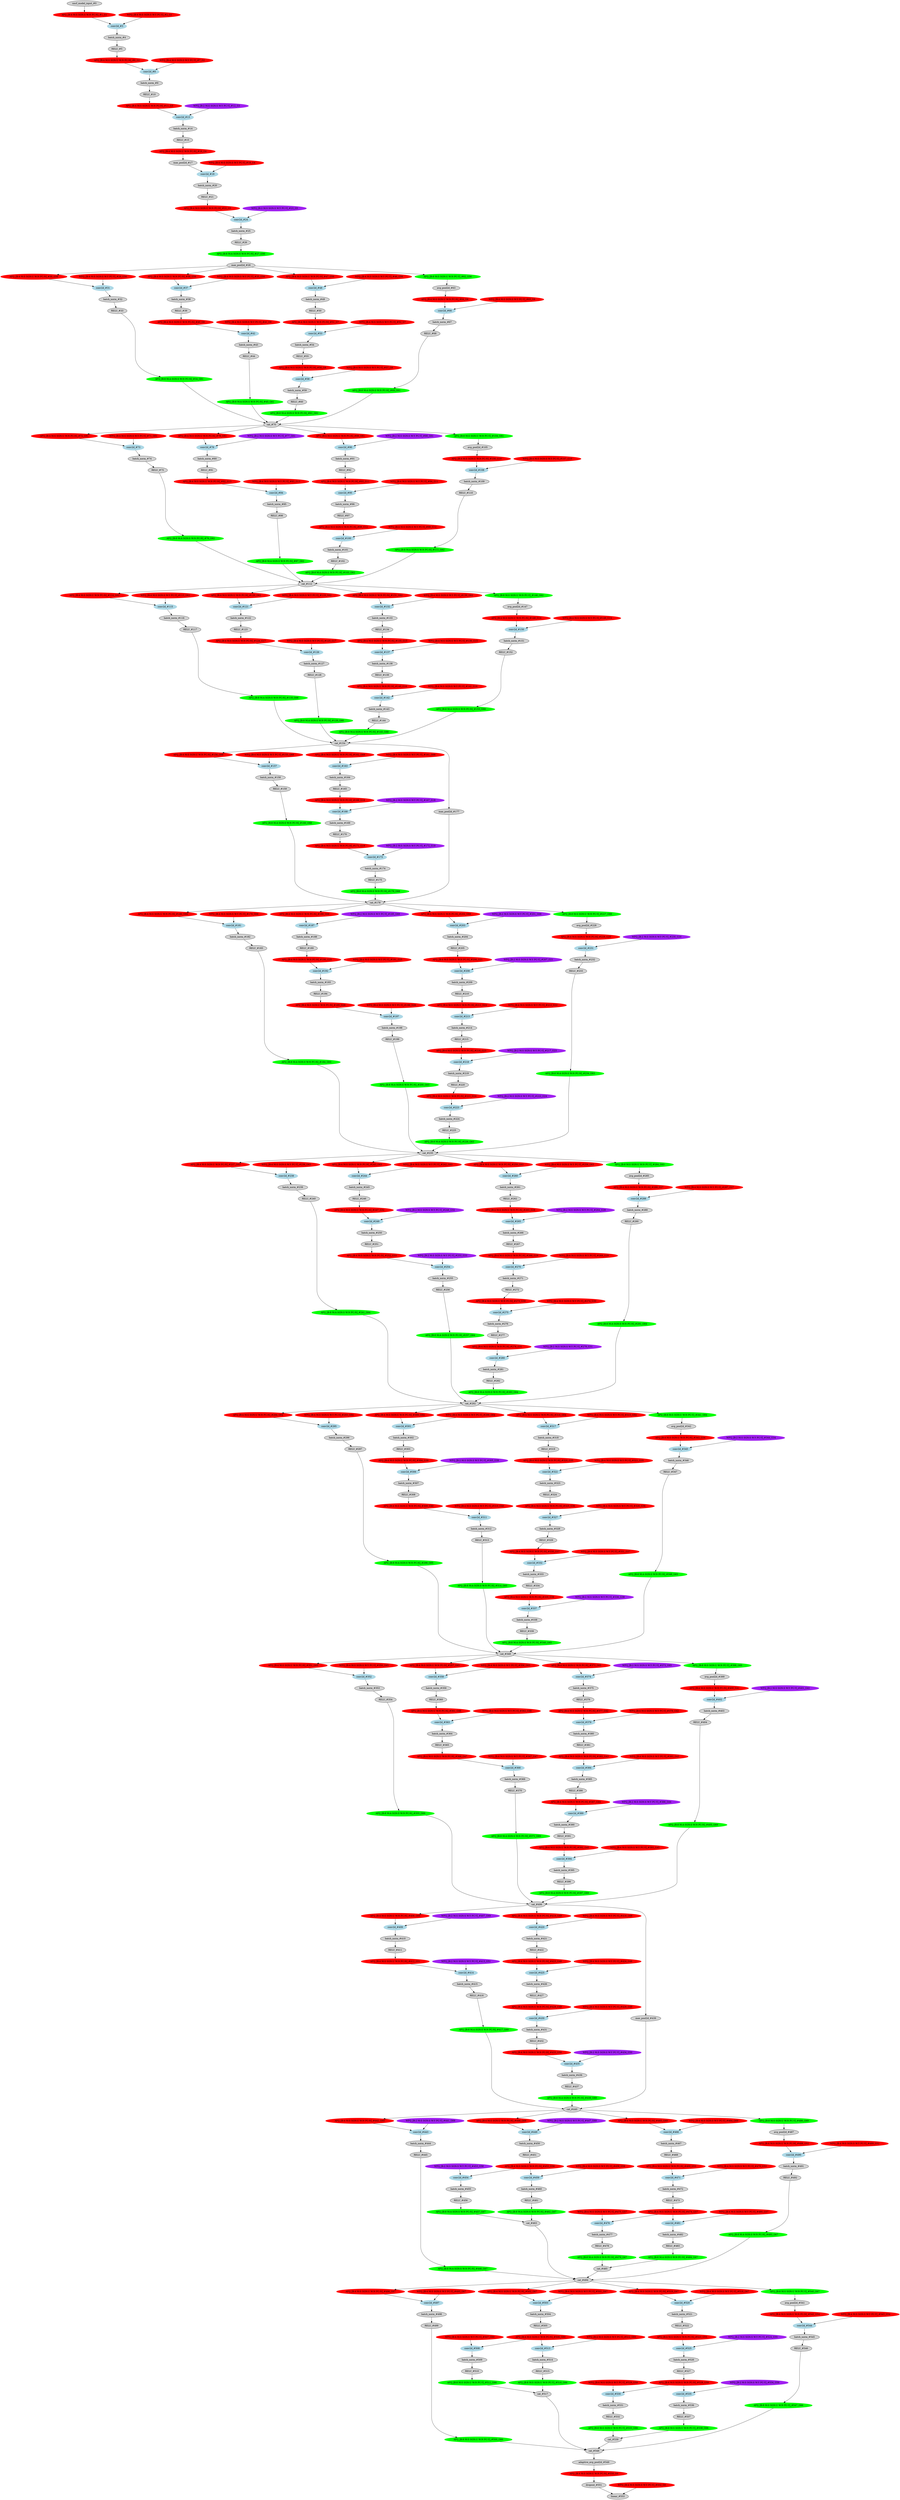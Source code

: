 strict digraph  {
"0 /nncf_model_input" [id=0, label="nncf_model_input_#0", scope="", style=filled, type=nncf_model_input];
"1 SymmetricQuantizer/symmetric_quantize" [color=red, id=1, label="AFQ_[B:4 M:S SGN:S W:N PC:N]_#1_G1", scope=SymmetricQuantizer, style=filled, type=symmetric_quantize];
"2 Inception3/BasicConv2d[Conv2d_1a_3x3]/NNCFConv2d[conv]/ModuleDict[pre_ops]/UpdateWeight[0]/SymmetricQuantizer[op]/symmetric_quantize" [color=red, id=2, label="WFQ_[B:4 M:S SGN:S W:Y PC:Y]_#2_G1", scope="Inception3/BasicConv2d[Conv2d_1a_3x3]/NNCFConv2d[conv]/ModuleDict[pre_ops]/UpdateWeight[0]/SymmetricQuantizer[op]", style=filled, type=symmetric_quantize];
"3 Inception3/BasicConv2d[Conv2d_1a_3x3]/NNCFConv2d[conv]/conv2d" [color=lightblue, id=3, label="conv2d_#3", scope="Inception3/BasicConv2d[Conv2d_1a_3x3]/NNCFConv2d[conv]", style=filled, type=conv2d];
"4 Inception3/BasicConv2d[Conv2d_1a_3x3]/BatchNorm2d[bn]/batch_norm" [id=4, label="batch_norm_#4", scope="Inception3/BasicConv2d[Conv2d_1a_3x3]/BatchNorm2d[bn]", style=filled, type=batch_norm];
"5 Inception3/BasicConv2d[Conv2d_1a_3x3]/RELU" [id=5, label="RELU_#5", scope="Inception3/BasicConv2d[Conv2d_1a_3x3]", style=filled, type=RELU];
"6 Inception3/BasicConv2d[Conv2d_1a_3x3]/SymmetricQuantizer/symmetric_quantize" [color=red, id=6, label="AFQ_[B:4 M:S SGN:U W:N PC:N]_#6_G2", scope="Inception3/BasicConv2d[Conv2d_1a_3x3]/SymmetricQuantizer", style=filled, type=symmetric_quantize];
"7 Inception3/BasicConv2d[Conv2d_2a_3x3]/NNCFConv2d[conv]/ModuleDict[pre_ops]/UpdateWeight[0]/SymmetricQuantizer[op]/symmetric_quantize" [color=red, id=7, label="WFQ_[B:4 M:S SGN:S W:Y PC:Y]_#7_G2", scope="Inception3/BasicConv2d[Conv2d_2a_3x3]/NNCFConv2d[conv]/ModuleDict[pre_ops]/UpdateWeight[0]/SymmetricQuantizer[op]", style=filled, type=symmetric_quantize];
"8 Inception3/BasicConv2d[Conv2d_2a_3x3]/NNCFConv2d[conv]/conv2d" [color=lightblue, id=8, label="conv2d_#8", scope="Inception3/BasicConv2d[Conv2d_2a_3x3]/NNCFConv2d[conv]", style=filled, type=conv2d];
"9 Inception3/BasicConv2d[Conv2d_2a_3x3]/BatchNorm2d[bn]/batch_norm" [id=9, label="batch_norm_#9", scope="Inception3/BasicConv2d[Conv2d_2a_3x3]/BatchNorm2d[bn]", style=filled, type=batch_norm];
"10 Inception3/BasicConv2d[Conv2d_2a_3x3]/RELU" [id=10, label="RELU_#10", scope="Inception3/BasicConv2d[Conv2d_2a_3x3]", style=filled, type=RELU];
"11 Inception3/BasicConv2d[Conv2d_2a_3x3]/SymmetricQuantizer/symmetric_quantize" [color=red, id=11, label="AFQ_[B:4 M:S SGN:U W:N PC:N]_#11_G3", scope="Inception3/BasicConv2d[Conv2d_2a_3x3]/SymmetricQuantizer", style=filled, type=symmetric_quantize];
"12 Inception3/BasicConv2d[Conv2d_2b_3x3]/NNCFConv2d[conv]/ModuleDict[pre_ops]/UpdateWeight[0]/SymmetricQuantizer[op]/symmetric_quantize" [color=purple, id=12, label="WFQ_[B:2 M:S SGN:S W:Y PC:Y]_#12_G3", scope="Inception3/BasicConv2d[Conv2d_2b_3x3]/NNCFConv2d[conv]/ModuleDict[pre_ops]/UpdateWeight[0]/SymmetricQuantizer[op]", style=filled, type=symmetric_quantize];
"13 Inception3/BasicConv2d[Conv2d_2b_3x3]/NNCFConv2d[conv]/conv2d" [color=lightblue, id=13, label="conv2d_#13", scope="Inception3/BasicConv2d[Conv2d_2b_3x3]/NNCFConv2d[conv]", style=filled, type=conv2d];
"14 Inception3/BasicConv2d[Conv2d_2b_3x3]/BatchNorm2d[bn]/batch_norm" [id=14, label="batch_norm_#14", scope="Inception3/BasicConv2d[Conv2d_2b_3x3]/BatchNorm2d[bn]", style=filled, type=batch_norm];
"15 Inception3/BasicConv2d[Conv2d_2b_3x3]/RELU" [id=15, label="RELU_#15", scope="Inception3/BasicConv2d[Conv2d_2b_3x3]", style=filled, type=RELU];
"16 Inception3/BasicConv2d[Conv2d_2b_3x3]/SymmetricQuantizer/symmetric_quantize" [color=red, id=16, label="AFQ_[B:4 M:S SGN:U W:N PC:N]_#16_G4", scope="Inception3/BasicConv2d[Conv2d_2b_3x3]/SymmetricQuantizer", style=filled, type=symmetric_quantize];
"17 Inception3/MaxPool2d[maxpool1]/max_pool2d" [id=17, label="max_pool2d_#17", scope="Inception3/MaxPool2d[maxpool1]", style=filled, type=max_pool2d];
"18 Inception3/BasicConv2d[Conv2d_3b_1x1]/NNCFConv2d[conv]/ModuleDict[pre_ops]/UpdateWeight[0]/SymmetricQuantizer[op]/symmetric_quantize" [color=red, id=18, label="WFQ_[B:4 M:S SGN:S W:Y PC:Y]_#18_G4", scope="Inception3/BasicConv2d[Conv2d_3b_1x1]/NNCFConv2d[conv]/ModuleDict[pre_ops]/UpdateWeight[0]/SymmetricQuantizer[op]", style=filled, type=symmetric_quantize];
"19 Inception3/BasicConv2d[Conv2d_3b_1x1]/NNCFConv2d[conv]/conv2d" [color=lightblue, id=19, label="conv2d_#19", scope="Inception3/BasicConv2d[Conv2d_3b_1x1]/NNCFConv2d[conv]", style=filled, type=conv2d];
"20 Inception3/BasicConv2d[Conv2d_3b_1x1]/BatchNorm2d[bn]/batch_norm" [id=20, label="batch_norm_#20", scope="Inception3/BasicConv2d[Conv2d_3b_1x1]/BatchNorm2d[bn]", style=filled, type=batch_norm];
"21 Inception3/BasicConv2d[Conv2d_3b_1x1]/RELU" [id=21, label="RELU_#21", scope="Inception3/BasicConv2d[Conv2d_3b_1x1]", style=filled, type=RELU];
"22 Inception3/BasicConv2d[Conv2d_3b_1x1]/SymmetricQuantizer/symmetric_quantize" [color=red, id=22, label="AFQ_[B:4 M:S SGN:U W:N PC:N]_#22_G5", scope="Inception3/BasicConv2d[Conv2d_3b_1x1]/SymmetricQuantizer", style=filled, type=symmetric_quantize];
"23 Inception3/BasicConv2d[Conv2d_4a_3x3]/NNCFConv2d[conv]/ModuleDict[pre_ops]/UpdateWeight[0]/SymmetricQuantizer[op]/symmetric_quantize" [color=purple, id=23, label="WFQ_[B:2 M:S SGN:S W:Y PC:Y]_#23_G5", scope="Inception3/BasicConv2d[Conv2d_4a_3x3]/NNCFConv2d[conv]/ModuleDict[pre_ops]/UpdateWeight[0]/SymmetricQuantizer[op]", style=filled, type=symmetric_quantize];
"24 Inception3/BasicConv2d[Conv2d_4a_3x3]/NNCFConv2d[conv]/conv2d" [color=lightblue, id=24, label="conv2d_#24", scope="Inception3/BasicConv2d[Conv2d_4a_3x3]/NNCFConv2d[conv]", style=filled, type=conv2d];
"25 Inception3/BasicConv2d[Conv2d_4a_3x3]/BatchNorm2d[bn]/batch_norm" [id=25, label="batch_norm_#25", scope="Inception3/BasicConv2d[Conv2d_4a_3x3]/BatchNorm2d[bn]", style=filled, type=batch_norm];
"26 Inception3/BasicConv2d[Conv2d_4a_3x3]/RELU" [id=26, label="RELU_#26", scope="Inception3/BasicConv2d[Conv2d_4a_3x3]", style=filled, type=RELU];
"27 Inception3/BasicConv2d[Conv2d_4a_3x3]/AsymmetricQuantizer/asymmetric_quantize" [color=green, id=27, label="AFQ_[B:8 M:A SGN:S W:N PC:N]_#27_G56", scope="Inception3/BasicConv2d[Conv2d_4a_3x3]/AsymmetricQuantizer", style=filled, type=asymmetric_quantize];
"28 Inception3/MaxPool2d[maxpool2]/max_pool2d" [id=28, label="max_pool2d_#28", scope="Inception3/MaxPool2d[maxpool2]", style=filled, type=max_pool2d];
"29 Inception3/InceptionA[Mixed_5b]/BasicConv2d[branch1x1]/NNCFConv2d[conv]/ModuleDict[pre_ops]/UpdateWeight[0]/SymmetricQuantizer[op]/symmetric_quantize" [color=red, id=29, label="WFQ_[B:4 M:S SGN:S W:Y PC:Y]_#29_G56", scope="Inception3/InceptionA[Mixed_5b]/BasicConv2d[branch1x1]/NNCFConv2d[conv]/ModuleDict[pre_ops]/UpdateWeight[0]/SymmetricQuantizer[op]", style=filled, type=symmetric_quantize];
"30 Inception3/InceptionA[Mixed_5b]/BasicConv2d[branch1x1]/NNCFConv2d[conv]/SymmetricQuantizer/symmetric_quantize" [color=red, id=30, label="AFQ_[B:4 M:S SGN:U W:N PC:N]_#30_G56", scope="Inception3/InceptionA[Mixed_5b]/BasicConv2d[branch1x1]/NNCFConv2d[conv]/SymmetricQuantizer", style=filled, type=symmetric_quantize];
"31 Inception3/InceptionA[Mixed_5b]/BasicConv2d[branch1x1]/NNCFConv2d[conv]/conv2d" [color=lightblue, id=31, label="conv2d_#31", scope="Inception3/InceptionA[Mixed_5b]/BasicConv2d[branch1x1]/NNCFConv2d[conv]", style=filled, type=conv2d];
"32 Inception3/InceptionA[Mixed_5b]/BasicConv2d[branch1x1]/BatchNorm2d[bn]/batch_norm" [id=32, label="batch_norm_#32", scope="Inception3/InceptionA[Mixed_5b]/BasicConv2d[branch1x1]/BatchNorm2d[bn]", style=filled, type=batch_norm];
"33 Inception3/InceptionA[Mixed_5b]/BasicConv2d[branch1x1]/RELU" [id=33, label="RELU_#33", scope="Inception3/InceptionA[Mixed_5b]/BasicConv2d[branch1x1]", style=filled, type=RELU];
"34 Inception3/InceptionA[Mixed_5b]/BasicConv2d[branch1x1]/AsymmetricQuantizer/asymmetric_quantize" [color=green, id=34, label="AFQ_[B:8 M:A SGN:S W:N PC:N]_#34_G61", scope="Inception3/InceptionA[Mixed_5b]/BasicConv2d[branch1x1]/AsymmetricQuantizer", style=filled, type=asymmetric_quantize];
"35 Inception3/InceptionA[Mixed_5b]/BasicConv2d[branch5x5_1]/NNCFConv2d[conv]/ModuleDict[pre_ops]/UpdateWeight[0]/SymmetricQuantizer[op]/symmetric_quantize" [color=red, id=35, label="WFQ_[B:4 M:S SGN:S W:Y PC:Y]_#35_G56", scope="Inception3/InceptionA[Mixed_5b]/BasicConv2d[branch5x5_1]/NNCFConv2d[conv]/ModuleDict[pre_ops]/UpdateWeight[0]/SymmetricQuantizer[op]", style=filled, type=symmetric_quantize];
"36 Inception3/InceptionA[Mixed_5b]/BasicConv2d[branch5x5_1]/NNCFConv2d[conv]/SymmetricQuantizer/symmetric_quantize" [color=red, id=36, label="AFQ_[B:4 M:S SGN:U W:N PC:N]_#36_G56", scope="Inception3/InceptionA[Mixed_5b]/BasicConv2d[branch5x5_1]/NNCFConv2d[conv]/SymmetricQuantizer", style=filled, type=symmetric_quantize];
"37 Inception3/InceptionA[Mixed_5b]/BasicConv2d[branch5x5_1]/NNCFConv2d[conv]/conv2d" [color=lightblue, id=37, label="conv2d_#37", scope="Inception3/InceptionA[Mixed_5b]/BasicConv2d[branch5x5_1]/NNCFConv2d[conv]", style=filled, type=conv2d];
"38 Inception3/InceptionA[Mixed_5b]/BasicConv2d[branch5x5_1]/BatchNorm2d[bn]/batch_norm" [id=38, label="batch_norm_#38", scope="Inception3/InceptionA[Mixed_5b]/BasicConv2d[branch5x5_1]/BatchNorm2d[bn]", style=filled, type=batch_norm];
"39 Inception3/InceptionA[Mixed_5b]/BasicConv2d[branch5x5_1]/RELU" [id=39, label="RELU_#39", scope="Inception3/InceptionA[Mixed_5b]/BasicConv2d[branch5x5_1]", style=filled, type=RELU];
"40 Inception3/InceptionA[Mixed_5b]/BasicConv2d[branch5x5_1]/SymmetricQuantizer/symmetric_quantize" [color=red, id=40, label="AFQ_[B:4 M:S SGN:U W:N PC:N]_#40_G9", scope="Inception3/InceptionA[Mixed_5b]/BasicConv2d[branch5x5_1]/SymmetricQuantizer", style=filled, type=symmetric_quantize];
"41 Inception3/InceptionA[Mixed_5b]/BasicConv2d[branch5x5_2]/NNCFConv2d[conv]/ModuleDict[pre_ops]/UpdateWeight[0]/SymmetricQuantizer[op]/symmetric_quantize" [color=red, id=41, label="WFQ_[B:4 M:S SGN:S W:Y PC:Y]_#41_G9", scope="Inception3/InceptionA[Mixed_5b]/BasicConv2d[branch5x5_2]/NNCFConv2d[conv]/ModuleDict[pre_ops]/UpdateWeight[0]/SymmetricQuantizer[op]", style=filled, type=symmetric_quantize];
"42 Inception3/InceptionA[Mixed_5b]/BasicConv2d[branch5x5_2]/NNCFConv2d[conv]/conv2d" [color=lightblue, id=42, label="conv2d_#42", scope="Inception3/InceptionA[Mixed_5b]/BasicConv2d[branch5x5_2]/NNCFConv2d[conv]", style=filled, type=conv2d];
"43 Inception3/InceptionA[Mixed_5b]/BasicConv2d[branch5x5_2]/BatchNorm2d[bn]/batch_norm" [id=43, label="batch_norm_#43", scope="Inception3/InceptionA[Mixed_5b]/BasicConv2d[branch5x5_2]/BatchNorm2d[bn]", style=filled, type=batch_norm];
"44 Inception3/InceptionA[Mixed_5b]/BasicConv2d[branch5x5_2]/RELU" [id=44, label="RELU_#44", scope="Inception3/InceptionA[Mixed_5b]/BasicConv2d[branch5x5_2]", style=filled, type=RELU];
"45 Inception3/InceptionA[Mixed_5b]/BasicConv2d[branch5x5_2]/AsymmetricQuantizer/asymmetric_quantize" [color=green, id=45, label="AFQ_[B:8 M:A SGN:S W:N PC:N]_#45_G61", scope="Inception3/InceptionA[Mixed_5b]/BasicConv2d[branch5x5_2]/AsymmetricQuantizer", style=filled, type=asymmetric_quantize];
"46 Inception3/InceptionA[Mixed_5b]/BasicConv2d[branch3x3dbl_1]/NNCFConv2d[conv]/ModuleDict[pre_ops]/UpdateWeight[0]/SymmetricQuantizer[op]/symmetric_quantize" [color=red, id=46, label="WFQ_[B:4 M:S SGN:S W:Y PC:Y]_#46_G56", scope="Inception3/InceptionA[Mixed_5b]/BasicConv2d[branch3x3dbl_1]/NNCFConv2d[conv]/ModuleDict[pre_ops]/UpdateWeight[0]/SymmetricQuantizer[op]", style=filled, type=symmetric_quantize];
"47 Inception3/InceptionA[Mixed_5b]/BasicConv2d[branch3x3dbl_1]/NNCFConv2d[conv]/SymmetricQuantizer/symmetric_quantize" [color=red, id=47, label="AFQ_[B:4 M:S SGN:U W:N PC:N]_#47_G56", scope="Inception3/InceptionA[Mixed_5b]/BasicConv2d[branch3x3dbl_1]/NNCFConv2d[conv]/SymmetricQuantizer", style=filled, type=symmetric_quantize];
"48 Inception3/InceptionA[Mixed_5b]/BasicConv2d[branch3x3dbl_1]/NNCFConv2d[conv]/conv2d" [color=lightblue, id=48, label="conv2d_#48", scope="Inception3/InceptionA[Mixed_5b]/BasicConv2d[branch3x3dbl_1]/NNCFConv2d[conv]", style=filled, type=conv2d];
"49 Inception3/InceptionA[Mixed_5b]/BasicConv2d[branch3x3dbl_1]/BatchNorm2d[bn]/batch_norm" [id=49, label="batch_norm_#49", scope="Inception3/InceptionA[Mixed_5b]/BasicConv2d[branch3x3dbl_1]/BatchNorm2d[bn]", style=filled, type=batch_norm];
"50 Inception3/InceptionA[Mixed_5b]/BasicConv2d[branch3x3dbl_1]/RELU" [id=50, label="RELU_#50", scope="Inception3/InceptionA[Mixed_5b]/BasicConv2d[branch3x3dbl_1]", style=filled, type=RELU];
"51 Inception3/InceptionA[Mixed_5b]/BasicConv2d[branch3x3dbl_1]/SymmetricQuantizer/symmetric_quantize" [color=red, id=51, label="AFQ_[B:4 M:S SGN:U W:N PC:N]_#51_G7", scope="Inception3/InceptionA[Mixed_5b]/BasicConv2d[branch3x3dbl_1]/SymmetricQuantizer", style=filled, type=symmetric_quantize];
"52 Inception3/InceptionA[Mixed_5b]/BasicConv2d[branch3x3dbl_2]/NNCFConv2d[conv]/ModuleDict[pre_ops]/UpdateWeight[0]/SymmetricQuantizer[op]/symmetric_quantize" [color=red, id=52, label="WFQ_[B:4 M:S SGN:S W:Y PC:Y]_#52_G7", scope="Inception3/InceptionA[Mixed_5b]/BasicConv2d[branch3x3dbl_2]/NNCFConv2d[conv]/ModuleDict[pre_ops]/UpdateWeight[0]/SymmetricQuantizer[op]", style=filled, type=symmetric_quantize];
"53 Inception3/InceptionA[Mixed_5b]/BasicConv2d[branch3x3dbl_2]/NNCFConv2d[conv]/conv2d" [color=lightblue, id=53, label="conv2d_#53", scope="Inception3/InceptionA[Mixed_5b]/BasicConv2d[branch3x3dbl_2]/NNCFConv2d[conv]", style=filled, type=conv2d];
"54 Inception3/InceptionA[Mixed_5b]/BasicConv2d[branch3x3dbl_2]/BatchNorm2d[bn]/batch_norm" [id=54, label="batch_norm_#54", scope="Inception3/InceptionA[Mixed_5b]/BasicConv2d[branch3x3dbl_2]/BatchNorm2d[bn]", style=filled, type=batch_norm];
"55 Inception3/InceptionA[Mixed_5b]/BasicConv2d[branch3x3dbl_2]/RELU" [id=55, label="RELU_#55", scope="Inception3/InceptionA[Mixed_5b]/BasicConv2d[branch3x3dbl_2]", style=filled, type=RELU];
"56 Inception3/InceptionA[Mixed_5b]/BasicConv2d[branch3x3dbl_2]/SymmetricQuantizer/symmetric_quantize" [color=red, id=56, label="AFQ_[B:4 M:S SGN:U W:N PC:N]_#56_G8", scope="Inception3/InceptionA[Mixed_5b]/BasicConv2d[branch3x3dbl_2]/SymmetricQuantizer", style=filled, type=symmetric_quantize];
"57 Inception3/InceptionA[Mixed_5b]/BasicConv2d[branch3x3dbl_3]/NNCFConv2d[conv]/ModuleDict[pre_ops]/UpdateWeight[0]/SymmetricQuantizer[op]/symmetric_quantize" [color=red, id=57, label="WFQ_[B:4 M:S SGN:S W:Y PC:Y]_#57_G8", scope="Inception3/InceptionA[Mixed_5b]/BasicConv2d[branch3x3dbl_3]/NNCFConv2d[conv]/ModuleDict[pre_ops]/UpdateWeight[0]/SymmetricQuantizer[op]", style=filled, type=symmetric_quantize];
"58 Inception3/InceptionA[Mixed_5b]/BasicConv2d[branch3x3dbl_3]/NNCFConv2d[conv]/conv2d" [color=lightblue, id=58, label="conv2d_#58", scope="Inception3/InceptionA[Mixed_5b]/BasicConv2d[branch3x3dbl_3]/NNCFConv2d[conv]", style=filled, type=conv2d];
"59 Inception3/InceptionA[Mixed_5b]/BasicConv2d[branch3x3dbl_3]/BatchNorm2d[bn]/batch_norm" [id=59, label="batch_norm_#59", scope="Inception3/InceptionA[Mixed_5b]/BasicConv2d[branch3x3dbl_3]/BatchNorm2d[bn]", style=filled, type=batch_norm];
"60 Inception3/InceptionA[Mixed_5b]/BasicConv2d[branch3x3dbl_3]/RELU" [id=60, label="RELU_#60", scope="Inception3/InceptionA[Mixed_5b]/BasicConv2d[branch3x3dbl_3]", style=filled, type=RELU];
"61 Inception3/InceptionA[Mixed_5b]/BasicConv2d[branch3x3dbl_3]/AsymmetricQuantizer/asymmetric_quantize" [color=green, id=61, label="AFQ_[B:8 M:A SGN:S W:N PC:N]_#61_G61", scope="Inception3/InceptionA[Mixed_5b]/BasicConv2d[branch3x3dbl_3]/AsymmetricQuantizer", style=filled, type=asymmetric_quantize];
"62 Inception3/InceptionA[Mixed_5b]/SymmetricQuantizer/symmetric_quantize" [color=green, id=62, label="AFQ_[B:8 M:S SGN:U W:N PC:Y]_#62_G56", scope="Inception3/InceptionA[Mixed_5b]/SymmetricQuantizer", style=filled, type=symmetric_quantize];
"63 Inception3/InceptionA[Mixed_5b]/avg_pool2d" [id=63, label="avg_pool2d_#63", scope="Inception3/InceptionA[Mixed_5b]", style=filled, type=avg_pool2d];
"64 Inception3/InceptionA[Mixed_5b]/SymmetricQuantizer/symmetric_quantize" [color=red, id=64, label="AFQ_[B:4 M:S SGN:U W:N PC:N]_#64_G6", scope="Inception3/InceptionA[Mixed_5b]/SymmetricQuantizer", style=filled, type=symmetric_quantize];
"65 Inception3/InceptionA[Mixed_5b]/BasicConv2d[branch_pool]/NNCFConv2d[conv]/ModuleDict[pre_ops]/UpdateWeight[0]/SymmetricQuantizer[op]/symmetric_quantize" [color=red, id=65, label="WFQ_[B:4 M:S SGN:S W:Y PC:Y]_#65_G6", scope="Inception3/InceptionA[Mixed_5b]/BasicConv2d[branch_pool]/NNCFConv2d[conv]/ModuleDict[pre_ops]/UpdateWeight[0]/SymmetricQuantizer[op]", style=filled, type=symmetric_quantize];
"66 Inception3/InceptionA[Mixed_5b]/BasicConv2d[branch_pool]/NNCFConv2d[conv]/conv2d" [color=lightblue, id=66, label="conv2d_#66", scope="Inception3/InceptionA[Mixed_5b]/BasicConv2d[branch_pool]/NNCFConv2d[conv]", style=filled, type=conv2d];
"67 Inception3/InceptionA[Mixed_5b]/BasicConv2d[branch_pool]/BatchNorm2d[bn]/batch_norm" [id=67, label="batch_norm_#67", scope="Inception3/InceptionA[Mixed_5b]/BasicConv2d[branch_pool]/BatchNorm2d[bn]", style=filled, type=batch_norm];
"68 Inception3/InceptionA[Mixed_5b]/BasicConv2d[branch_pool]/RELU" [id=68, label="RELU_#68", scope="Inception3/InceptionA[Mixed_5b]/BasicConv2d[branch_pool]", style=filled, type=RELU];
"69 Inception3/InceptionA[Mixed_5b]/BasicConv2d[branch_pool]/AsymmetricQuantizer/asymmetric_quantize" [color=green, id=69, label="AFQ_[B:8 M:A SGN:S W:N PC:N]_#69_G61", scope="Inception3/InceptionA[Mixed_5b]/BasicConv2d[branch_pool]/AsymmetricQuantizer", style=filled, type=asymmetric_quantize];
"70 Inception3/InceptionA[Mixed_5b]/cat" [id=70, label="cat_#70", scope="Inception3/InceptionA[Mixed_5b]", style=filled, type=cat];
"71 Inception3/InceptionA[Mixed_5c]/BasicConv2d[branch1x1]/NNCFConv2d[conv]/ModuleDict[pre_ops]/UpdateWeight[0]/SymmetricQuantizer[op]/symmetric_quantize" [color=red, id=71, label="WFQ_[B:4 M:S SGN:S W:Y PC:Y]_#71_G61", scope="Inception3/InceptionA[Mixed_5c]/BasicConv2d[branch1x1]/NNCFConv2d[conv]/ModuleDict[pre_ops]/UpdateWeight[0]/SymmetricQuantizer[op]", style=filled, type=symmetric_quantize];
"72 Inception3/InceptionA[Mixed_5c]/BasicConv2d[branch1x1]/NNCFConv2d[conv]/SymmetricQuantizer/symmetric_quantize" [color=red, id=72, label="AFQ_[B:4 M:S SGN:U W:N PC:N]_#72_G61", scope="Inception3/InceptionA[Mixed_5c]/BasicConv2d[branch1x1]/NNCFConv2d[conv]/SymmetricQuantizer", style=filled, type=symmetric_quantize];
"73 Inception3/InceptionA[Mixed_5c]/BasicConv2d[branch1x1]/NNCFConv2d[conv]/conv2d" [color=lightblue, id=73, label="conv2d_#73", scope="Inception3/InceptionA[Mixed_5c]/BasicConv2d[branch1x1]/NNCFConv2d[conv]", style=filled, type=conv2d];
"74 Inception3/InceptionA[Mixed_5c]/BasicConv2d[branch1x1]/BatchNorm2d[bn]/batch_norm" [id=74, label="batch_norm_#74", scope="Inception3/InceptionA[Mixed_5c]/BasicConv2d[branch1x1]/BatchNorm2d[bn]", style=filled, type=batch_norm];
"75 Inception3/InceptionA[Mixed_5c]/BasicConv2d[branch1x1]/RELU" [id=75, label="RELU_#75", scope="Inception3/InceptionA[Mixed_5c]/BasicConv2d[branch1x1]", style=filled, type=RELU];
"76 Inception3/InceptionA[Mixed_5c]/BasicConv2d[branch1x1]/AsymmetricQuantizer/asymmetric_quantize" [color=green, id=76, label="AFQ_[B:8 M:A SGN:S W:N PC:N]_#76_G62", scope="Inception3/InceptionA[Mixed_5c]/BasicConv2d[branch1x1]/AsymmetricQuantizer", style=filled, type=asymmetric_quantize];
"77 Inception3/InceptionA[Mixed_5c]/BasicConv2d[branch5x5_1]/NNCFConv2d[conv]/ModuleDict[pre_ops]/UpdateWeight[0]/SymmetricQuantizer[op]/symmetric_quantize" [color=purple, id=77, label="WFQ_[B:2 M:S SGN:S W:Y PC:Y]_#77_G61", scope="Inception3/InceptionA[Mixed_5c]/BasicConv2d[branch5x5_1]/NNCFConv2d[conv]/ModuleDict[pre_ops]/UpdateWeight[0]/SymmetricQuantizer[op]", style=filled, type=symmetric_quantize];
"78 Inception3/InceptionA[Mixed_5c]/BasicConv2d[branch5x5_1]/NNCFConv2d[conv]/SymmetricQuantizer/symmetric_quantize" [color=red, id=78, label="AFQ_[B:4 M:S SGN:U W:N PC:N]_#78_G61", scope="Inception3/InceptionA[Mixed_5c]/BasicConv2d[branch5x5_1]/NNCFConv2d[conv]/SymmetricQuantizer", style=filled, type=symmetric_quantize];
"79 Inception3/InceptionA[Mixed_5c]/BasicConv2d[branch5x5_1]/NNCFConv2d[conv]/conv2d" [color=lightblue, id=79, label="conv2d_#79", scope="Inception3/InceptionA[Mixed_5c]/BasicConv2d[branch5x5_1]/NNCFConv2d[conv]", style=filled, type=conv2d];
"80 Inception3/InceptionA[Mixed_5c]/BasicConv2d[branch5x5_1]/BatchNorm2d[bn]/batch_norm" [id=80, label="batch_norm_#80", scope="Inception3/InceptionA[Mixed_5c]/BasicConv2d[branch5x5_1]/BatchNorm2d[bn]", style=filled, type=batch_norm];
"81 Inception3/InceptionA[Mixed_5c]/BasicConv2d[branch5x5_1]/RELU" [id=81, label="RELU_#81", scope="Inception3/InceptionA[Mixed_5c]/BasicConv2d[branch5x5_1]", style=filled, type=RELU];
"82 Inception3/InceptionA[Mixed_5c]/BasicConv2d[branch5x5_1]/SymmetricQuantizer/symmetric_quantize" [color=red, id=82, label="AFQ_[B:4 M:S SGN:U W:N PC:N]_#82_G13", scope="Inception3/InceptionA[Mixed_5c]/BasicConv2d[branch5x5_1]/SymmetricQuantizer", style=filled, type=symmetric_quantize];
"83 Inception3/InceptionA[Mixed_5c]/BasicConv2d[branch5x5_2]/NNCFConv2d[conv]/ModuleDict[pre_ops]/UpdateWeight[0]/SymmetricQuantizer[op]/symmetric_quantize" [color=red, id=83, label="WFQ_[B:4 M:S SGN:S W:Y PC:Y]_#83_G13", scope="Inception3/InceptionA[Mixed_5c]/BasicConv2d[branch5x5_2]/NNCFConv2d[conv]/ModuleDict[pre_ops]/UpdateWeight[0]/SymmetricQuantizer[op]", style=filled, type=symmetric_quantize];
"84 Inception3/InceptionA[Mixed_5c]/BasicConv2d[branch5x5_2]/NNCFConv2d[conv]/conv2d" [color=lightblue, id=84, label="conv2d_#84", scope="Inception3/InceptionA[Mixed_5c]/BasicConv2d[branch5x5_2]/NNCFConv2d[conv]", style=filled, type=conv2d];
"85 Inception3/InceptionA[Mixed_5c]/BasicConv2d[branch5x5_2]/BatchNorm2d[bn]/batch_norm" [id=85, label="batch_norm_#85", scope="Inception3/InceptionA[Mixed_5c]/BasicConv2d[branch5x5_2]/BatchNorm2d[bn]", style=filled, type=batch_norm];
"86 Inception3/InceptionA[Mixed_5c]/BasicConv2d[branch5x5_2]/RELU" [id=86, label="RELU_#86", scope="Inception3/InceptionA[Mixed_5c]/BasicConv2d[branch5x5_2]", style=filled, type=RELU];
"87 Inception3/InceptionA[Mixed_5c]/BasicConv2d[branch5x5_2]/AsymmetricQuantizer/asymmetric_quantize" [color=green, id=87, label="AFQ_[B:8 M:A SGN:S W:N PC:N]_#87_G62", scope="Inception3/InceptionA[Mixed_5c]/BasicConv2d[branch5x5_2]/AsymmetricQuantizer", style=filled, type=asymmetric_quantize];
"88 Inception3/InceptionA[Mixed_5c]/BasicConv2d[branch3x3dbl_1]/NNCFConv2d[conv]/ModuleDict[pre_ops]/UpdateWeight[0]/SymmetricQuantizer[op]/symmetric_quantize" [color=purple, id=88, label="WFQ_[B:2 M:S SGN:S W:Y PC:Y]_#88_G61", scope="Inception3/InceptionA[Mixed_5c]/BasicConv2d[branch3x3dbl_1]/NNCFConv2d[conv]/ModuleDict[pre_ops]/UpdateWeight[0]/SymmetricQuantizer[op]", style=filled, type=symmetric_quantize];
"89 Inception3/InceptionA[Mixed_5c]/BasicConv2d[branch3x3dbl_1]/NNCFConv2d[conv]/SymmetricQuantizer/symmetric_quantize" [color=red, id=89, label="AFQ_[B:4 M:S SGN:U W:N PC:N]_#89_G61", scope="Inception3/InceptionA[Mixed_5c]/BasicConv2d[branch3x3dbl_1]/NNCFConv2d[conv]/SymmetricQuantizer", style=filled, type=symmetric_quantize];
"90 Inception3/InceptionA[Mixed_5c]/BasicConv2d[branch3x3dbl_1]/NNCFConv2d[conv]/conv2d" [color=lightblue, id=90, label="conv2d_#90", scope="Inception3/InceptionA[Mixed_5c]/BasicConv2d[branch3x3dbl_1]/NNCFConv2d[conv]", style=filled, type=conv2d];
"91 Inception3/InceptionA[Mixed_5c]/BasicConv2d[branch3x3dbl_1]/BatchNorm2d[bn]/batch_norm" [id=91, label="batch_norm_#91", scope="Inception3/InceptionA[Mixed_5c]/BasicConv2d[branch3x3dbl_1]/BatchNorm2d[bn]", style=filled, type=batch_norm];
"92 Inception3/InceptionA[Mixed_5c]/BasicConv2d[branch3x3dbl_1]/RELU" [id=92, label="RELU_#92", scope="Inception3/InceptionA[Mixed_5c]/BasicConv2d[branch3x3dbl_1]", style=filled, type=RELU];
"93 Inception3/InceptionA[Mixed_5c]/BasicConv2d[branch3x3dbl_1]/SymmetricQuantizer/symmetric_quantize" [color=red, id=93, label="AFQ_[B:4 M:S SGN:U W:N PC:N]_#93_G11", scope="Inception3/InceptionA[Mixed_5c]/BasicConv2d[branch3x3dbl_1]/SymmetricQuantizer", style=filled, type=symmetric_quantize];
"94 Inception3/InceptionA[Mixed_5c]/BasicConv2d[branch3x3dbl_2]/NNCFConv2d[conv]/ModuleDict[pre_ops]/UpdateWeight[0]/SymmetricQuantizer[op]/symmetric_quantize" [color=red, id=94, label="WFQ_[B:4 M:S SGN:S W:Y PC:Y]_#94_G11", scope="Inception3/InceptionA[Mixed_5c]/BasicConv2d[branch3x3dbl_2]/NNCFConv2d[conv]/ModuleDict[pre_ops]/UpdateWeight[0]/SymmetricQuantizer[op]", style=filled, type=symmetric_quantize];
"95 Inception3/InceptionA[Mixed_5c]/BasicConv2d[branch3x3dbl_2]/NNCFConv2d[conv]/conv2d" [color=lightblue, id=95, label="conv2d_#95", scope="Inception3/InceptionA[Mixed_5c]/BasicConv2d[branch3x3dbl_2]/NNCFConv2d[conv]", style=filled, type=conv2d];
"96 Inception3/InceptionA[Mixed_5c]/BasicConv2d[branch3x3dbl_2]/BatchNorm2d[bn]/batch_norm" [id=96, label="batch_norm_#96", scope="Inception3/InceptionA[Mixed_5c]/BasicConv2d[branch3x3dbl_2]/BatchNorm2d[bn]", style=filled, type=batch_norm];
"97 Inception3/InceptionA[Mixed_5c]/BasicConv2d[branch3x3dbl_2]/RELU" [id=97, label="RELU_#97", scope="Inception3/InceptionA[Mixed_5c]/BasicConv2d[branch3x3dbl_2]", style=filled, type=RELU];
"98 Inception3/InceptionA[Mixed_5c]/BasicConv2d[branch3x3dbl_2]/SymmetricQuantizer/symmetric_quantize" [color=red, id=98, label="AFQ_[B:4 M:S SGN:U W:N PC:N]_#98_G12", scope="Inception3/InceptionA[Mixed_5c]/BasicConv2d[branch3x3dbl_2]/SymmetricQuantizer", style=filled, type=symmetric_quantize];
"99 Inception3/InceptionA[Mixed_5c]/BasicConv2d[branch3x3dbl_3]/NNCFConv2d[conv]/ModuleDict[pre_ops]/UpdateWeight[0]/SymmetricQuantizer[op]/symmetric_quantize" [color=red, id=99, label="WFQ_[B:4 M:S SGN:S W:Y PC:Y]_#99_G12", scope="Inception3/InceptionA[Mixed_5c]/BasicConv2d[branch3x3dbl_3]/NNCFConv2d[conv]/ModuleDict[pre_ops]/UpdateWeight[0]/SymmetricQuantizer[op]", style=filled, type=symmetric_quantize];
"100 Inception3/InceptionA[Mixed_5c]/BasicConv2d[branch3x3dbl_3]/NNCFConv2d[conv]/conv2d" [color=lightblue, id=100, label="conv2d_#100", scope="Inception3/InceptionA[Mixed_5c]/BasicConv2d[branch3x3dbl_3]/NNCFConv2d[conv]", style=filled, type=conv2d];
"101 Inception3/InceptionA[Mixed_5c]/BasicConv2d[branch3x3dbl_3]/BatchNorm2d[bn]/batch_norm" [id=101, label="batch_norm_#101", scope="Inception3/InceptionA[Mixed_5c]/BasicConv2d[branch3x3dbl_3]/BatchNorm2d[bn]", style=filled, type=batch_norm];
"102 Inception3/InceptionA[Mixed_5c]/BasicConv2d[branch3x3dbl_3]/RELU" [id=102, label="RELU_#102", scope="Inception3/InceptionA[Mixed_5c]/BasicConv2d[branch3x3dbl_3]", style=filled, type=RELU];
"103 Inception3/InceptionA[Mixed_5c]/BasicConv2d[branch3x3dbl_3]/AsymmetricQuantizer/asymmetric_quantize" [color=green, id=103, label="AFQ_[B:8 M:A SGN:S W:N PC:N]_#103_G62", scope="Inception3/InceptionA[Mixed_5c]/BasicConv2d[branch3x3dbl_3]/AsymmetricQuantizer", style=filled, type=asymmetric_quantize];
"104 Inception3/InceptionA[Mixed_5c]/SymmetricQuantizer/symmetric_quantize" [color=green, id=104, label="AFQ_[B:8 M:S SGN:U W:N PC:Y]_#104_G61", scope="Inception3/InceptionA[Mixed_5c]/SymmetricQuantizer", style=filled, type=symmetric_quantize];
"105 Inception3/InceptionA[Mixed_5c]/avg_pool2d" [id=105, label="avg_pool2d_#105", scope="Inception3/InceptionA[Mixed_5c]", style=filled, type=avg_pool2d];
"106 Inception3/InceptionA[Mixed_5c]/SymmetricQuantizer/symmetric_quantize" [color=red, id=106, label="AFQ_[B:4 M:S SGN:U W:N PC:N]_#106_G10", scope="Inception3/InceptionA[Mixed_5c]/SymmetricQuantizer", style=filled, type=symmetric_quantize];
"107 Inception3/InceptionA[Mixed_5c]/BasicConv2d[branch_pool]/NNCFConv2d[conv]/ModuleDict[pre_ops]/UpdateWeight[0]/SymmetricQuantizer[op]/symmetric_quantize" [color=red, id=107, label="WFQ_[B:4 M:S SGN:S W:Y PC:Y]_#107_G10", scope="Inception3/InceptionA[Mixed_5c]/BasicConv2d[branch_pool]/NNCFConv2d[conv]/ModuleDict[pre_ops]/UpdateWeight[0]/SymmetricQuantizer[op]", style=filled, type=symmetric_quantize];
"108 Inception3/InceptionA[Mixed_5c]/BasicConv2d[branch_pool]/NNCFConv2d[conv]/conv2d" [color=lightblue, id=108, label="conv2d_#108", scope="Inception3/InceptionA[Mixed_5c]/BasicConv2d[branch_pool]/NNCFConv2d[conv]", style=filled, type=conv2d];
"109 Inception3/InceptionA[Mixed_5c]/BasicConv2d[branch_pool]/BatchNorm2d[bn]/batch_norm" [id=109, label="batch_norm_#109", scope="Inception3/InceptionA[Mixed_5c]/BasicConv2d[branch_pool]/BatchNorm2d[bn]", style=filled, type=batch_norm];
"110 Inception3/InceptionA[Mixed_5c]/BasicConv2d[branch_pool]/RELU" [id=110, label="RELU_#110", scope="Inception3/InceptionA[Mixed_5c]/BasicConv2d[branch_pool]", style=filled, type=RELU];
"111 Inception3/InceptionA[Mixed_5c]/BasicConv2d[branch_pool]/AsymmetricQuantizer/asymmetric_quantize" [color=green, id=111, label="AFQ_[B:8 M:A SGN:S W:N PC:N]_#111_G62", scope="Inception3/InceptionA[Mixed_5c]/BasicConv2d[branch_pool]/AsymmetricQuantizer", style=filled, type=asymmetric_quantize];
"112 Inception3/InceptionA[Mixed_5c]/cat" [id=112, label="cat_#112", scope="Inception3/InceptionA[Mixed_5c]", style=filled, type=cat];
"113 Inception3/InceptionA[Mixed_5d]/BasicConv2d[branch1x1]/NNCFConv2d[conv]/ModuleDict[pre_ops]/UpdateWeight[0]/SymmetricQuantizer[op]/symmetric_quantize" [color=red, id=113, label="WFQ_[B:4 M:S SGN:S W:Y PC:Y]_#113_G62", scope="Inception3/InceptionA[Mixed_5d]/BasicConv2d[branch1x1]/NNCFConv2d[conv]/ModuleDict[pre_ops]/UpdateWeight[0]/SymmetricQuantizer[op]", style=filled, type=symmetric_quantize];
"114 Inception3/InceptionA[Mixed_5d]/BasicConv2d[branch1x1]/NNCFConv2d[conv]/SymmetricQuantizer/symmetric_quantize" [color=red, id=114, label="AFQ_[B:4 M:S SGN:U W:N PC:N]_#114_G62", scope="Inception3/InceptionA[Mixed_5d]/BasicConv2d[branch1x1]/NNCFConv2d[conv]/SymmetricQuantizer", style=filled, type=symmetric_quantize];
"115 Inception3/InceptionA[Mixed_5d]/BasicConv2d[branch1x1]/NNCFConv2d[conv]/conv2d" [color=lightblue, id=115, label="conv2d_#115", scope="Inception3/InceptionA[Mixed_5d]/BasicConv2d[branch1x1]/NNCFConv2d[conv]", style=filled, type=conv2d];
"116 Inception3/InceptionA[Mixed_5d]/BasicConv2d[branch1x1]/BatchNorm2d[bn]/batch_norm" [id=116, label="batch_norm_#116", scope="Inception3/InceptionA[Mixed_5d]/BasicConv2d[branch1x1]/BatchNorm2d[bn]", style=filled, type=batch_norm];
"117 Inception3/InceptionA[Mixed_5d]/BasicConv2d[branch1x1]/RELU" [id=117, label="RELU_#117", scope="Inception3/InceptionA[Mixed_5d]/BasicConv2d[branch1x1]", style=filled, type=RELU];
"118 Inception3/InceptionA[Mixed_5d]/BasicConv2d[branch1x1]/AsymmetricQuantizer/asymmetric_quantize" [color=green, id=118, label="AFQ_[B:8 M:A SGN:S W:N PC:N]_#118_G68", scope="Inception3/InceptionA[Mixed_5d]/BasicConv2d[branch1x1]/AsymmetricQuantizer", style=filled, type=asymmetric_quantize];
"119 Inception3/InceptionA[Mixed_5d]/BasicConv2d[branch5x5_1]/NNCFConv2d[conv]/ModuleDict[pre_ops]/UpdateWeight[0]/SymmetricQuantizer[op]/symmetric_quantize" [color=red, id=119, label="WFQ_[B:4 M:S SGN:S W:Y PC:Y]_#119_G62", scope="Inception3/InceptionA[Mixed_5d]/BasicConv2d[branch5x5_1]/NNCFConv2d[conv]/ModuleDict[pre_ops]/UpdateWeight[0]/SymmetricQuantizer[op]", style=filled, type=symmetric_quantize];
"120 Inception3/InceptionA[Mixed_5d]/BasicConv2d[branch5x5_1]/NNCFConv2d[conv]/SymmetricQuantizer/symmetric_quantize" [color=red, id=120, label="AFQ_[B:4 M:S SGN:U W:N PC:N]_#120_G62", scope="Inception3/InceptionA[Mixed_5d]/BasicConv2d[branch5x5_1]/NNCFConv2d[conv]/SymmetricQuantizer", style=filled, type=symmetric_quantize];
"121 Inception3/InceptionA[Mixed_5d]/BasicConv2d[branch5x5_1]/NNCFConv2d[conv]/conv2d" [color=lightblue, id=121, label="conv2d_#121", scope="Inception3/InceptionA[Mixed_5d]/BasicConv2d[branch5x5_1]/NNCFConv2d[conv]", style=filled, type=conv2d];
"122 Inception3/InceptionA[Mixed_5d]/BasicConv2d[branch5x5_1]/BatchNorm2d[bn]/batch_norm" [id=122, label="batch_norm_#122", scope="Inception3/InceptionA[Mixed_5d]/BasicConv2d[branch5x5_1]/BatchNorm2d[bn]", style=filled, type=batch_norm];
"123 Inception3/InceptionA[Mixed_5d]/BasicConv2d[branch5x5_1]/RELU" [id=123, label="RELU_#123", scope="Inception3/InceptionA[Mixed_5d]/BasicConv2d[branch5x5_1]", style=filled, type=RELU];
"124 Inception3/InceptionA[Mixed_5d]/BasicConv2d[branch5x5_1]/SymmetricQuantizer/symmetric_quantize" [color=red, id=124, label="AFQ_[B:4 M:S SGN:U W:N PC:N]_#124_G17", scope="Inception3/InceptionA[Mixed_5d]/BasicConv2d[branch5x5_1]/SymmetricQuantizer", style=filled, type=symmetric_quantize];
"125 Inception3/InceptionA[Mixed_5d]/BasicConv2d[branch5x5_2]/NNCFConv2d[conv]/ModuleDict[pre_ops]/UpdateWeight[0]/SymmetricQuantizer[op]/symmetric_quantize" [color=red, id=125, label="WFQ_[B:4 M:S SGN:S W:Y PC:Y]_#125_G17", scope="Inception3/InceptionA[Mixed_5d]/BasicConv2d[branch5x5_2]/NNCFConv2d[conv]/ModuleDict[pre_ops]/UpdateWeight[0]/SymmetricQuantizer[op]", style=filled, type=symmetric_quantize];
"126 Inception3/InceptionA[Mixed_5d]/BasicConv2d[branch5x5_2]/NNCFConv2d[conv]/conv2d" [color=lightblue, id=126, label="conv2d_#126", scope="Inception3/InceptionA[Mixed_5d]/BasicConv2d[branch5x5_2]/NNCFConv2d[conv]", style=filled, type=conv2d];
"127 Inception3/InceptionA[Mixed_5d]/BasicConv2d[branch5x5_2]/BatchNorm2d[bn]/batch_norm" [id=127, label="batch_norm_#127", scope="Inception3/InceptionA[Mixed_5d]/BasicConv2d[branch5x5_2]/BatchNorm2d[bn]", style=filled, type=batch_norm];
"128 Inception3/InceptionA[Mixed_5d]/BasicConv2d[branch5x5_2]/RELU" [id=128, label="RELU_#128", scope="Inception3/InceptionA[Mixed_5d]/BasicConv2d[branch5x5_2]", style=filled, type=RELU];
"129 Inception3/InceptionA[Mixed_5d]/BasicConv2d[branch5x5_2]/AsymmetricQuantizer/asymmetric_quantize" [color=green, id=129, label="AFQ_[B:8 M:A SGN:S W:N PC:N]_#129_G68", scope="Inception3/InceptionA[Mixed_5d]/BasicConv2d[branch5x5_2]/AsymmetricQuantizer", style=filled, type=asymmetric_quantize];
"130 Inception3/InceptionA[Mixed_5d]/BasicConv2d[branch3x3dbl_1]/NNCFConv2d[conv]/ModuleDict[pre_ops]/UpdateWeight[0]/SymmetricQuantizer[op]/symmetric_quantize" [color=red, id=130, label="WFQ_[B:4 M:S SGN:S W:Y PC:Y]_#130_G62", scope="Inception3/InceptionA[Mixed_5d]/BasicConv2d[branch3x3dbl_1]/NNCFConv2d[conv]/ModuleDict[pre_ops]/UpdateWeight[0]/SymmetricQuantizer[op]", style=filled, type=symmetric_quantize];
"131 Inception3/InceptionA[Mixed_5d]/BasicConv2d[branch3x3dbl_1]/NNCFConv2d[conv]/SymmetricQuantizer/symmetric_quantize" [color=red, id=131, label="AFQ_[B:4 M:S SGN:U W:N PC:N]_#131_G62", scope="Inception3/InceptionA[Mixed_5d]/BasicConv2d[branch3x3dbl_1]/NNCFConv2d[conv]/SymmetricQuantizer", style=filled, type=symmetric_quantize];
"132 Inception3/InceptionA[Mixed_5d]/BasicConv2d[branch3x3dbl_1]/NNCFConv2d[conv]/conv2d" [color=lightblue, id=132, label="conv2d_#132", scope="Inception3/InceptionA[Mixed_5d]/BasicConv2d[branch3x3dbl_1]/NNCFConv2d[conv]", style=filled, type=conv2d];
"133 Inception3/InceptionA[Mixed_5d]/BasicConv2d[branch3x3dbl_1]/BatchNorm2d[bn]/batch_norm" [id=133, label="batch_norm_#133", scope="Inception3/InceptionA[Mixed_5d]/BasicConv2d[branch3x3dbl_1]/BatchNorm2d[bn]", style=filled, type=batch_norm];
"134 Inception3/InceptionA[Mixed_5d]/BasicConv2d[branch3x3dbl_1]/RELU" [id=134, label="RELU_#134", scope="Inception3/InceptionA[Mixed_5d]/BasicConv2d[branch3x3dbl_1]", style=filled, type=RELU];
"135 Inception3/InceptionA[Mixed_5d]/BasicConv2d[branch3x3dbl_1]/SymmetricQuantizer/symmetric_quantize" [color=red, id=135, label="AFQ_[B:4 M:S SGN:U W:N PC:N]_#135_G15", scope="Inception3/InceptionA[Mixed_5d]/BasicConv2d[branch3x3dbl_1]/SymmetricQuantizer", style=filled, type=symmetric_quantize];
"136 Inception3/InceptionA[Mixed_5d]/BasicConv2d[branch3x3dbl_2]/NNCFConv2d[conv]/ModuleDict[pre_ops]/UpdateWeight[0]/SymmetricQuantizer[op]/symmetric_quantize" [color=red, id=136, label="WFQ_[B:4 M:S SGN:S W:Y PC:Y]_#136_G15", scope="Inception3/InceptionA[Mixed_5d]/BasicConv2d[branch3x3dbl_2]/NNCFConv2d[conv]/ModuleDict[pre_ops]/UpdateWeight[0]/SymmetricQuantizer[op]", style=filled, type=symmetric_quantize];
"137 Inception3/InceptionA[Mixed_5d]/BasicConv2d[branch3x3dbl_2]/NNCFConv2d[conv]/conv2d" [color=lightblue, id=137, label="conv2d_#137", scope="Inception3/InceptionA[Mixed_5d]/BasicConv2d[branch3x3dbl_2]/NNCFConv2d[conv]", style=filled, type=conv2d];
"138 Inception3/InceptionA[Mixed_5d]/BasicConv2d[branch3x3dbl_2]/BatchNorm2d[bn]/batch_norm" [id=138, label="batch_norm_#138", scope="Inception3/InceptionA[Mixed_5d]/BasicConv2d[branch3x3dbl_2]/BatchNorm2d[bn]", style=filled, type=batch_norm];
"139 Inception3/InceptionA[Mixed_5d]/BasicConv2d[branch3x3dbl_2]/RELU" [id=139, label="RELU_#139", scope="Inception3/InceptionA[Mixed_5d]/BasicConv2d[branch3x3dbl_2]", style=filled, type=RELU];
"140 Inception3/InceptionA[Mixed_5d]/BasicConv2d[branch3x3dbl_2]/SymmetricQuantizer/symmetric_quantize" [color=red, id=140, label="AFQ_[B:4 M:S SGN:U W:N PC:N]_#140_G16", scope="Inception3/InceptionA[Mixed_5d]/BasicConv2d[branch3x3dbl_2]/SymmetricQuantizer", style=filled, type=symmetric_quantize];
"141 Inception3/InceptionA[Mixed_5d]/BasicConv2d[branch3x3dbl_3]/NNCFConv2d[conv]/ModuleDict[pre_ops]/UpdateWeight[0]/SymmetricQuantizer[op]/symmetric_quantize" [color=red, id=141, label="WFQ_[B:4 M:S SGN:S W:Y PC:Y]_#141_G16", scope="Inception3/InceptionA[Mixed_5d]/BasicConv2d[branch3x3dbl_3]/NNCFConv2d[conv]/ModuleDict[pre_ops]/UpdateWeight[0]/SymmetricQuantizer[op]", style=filled, type=symmetric_quantize];
"142 Inception3/InceptionA[Mixed_5d]/BasicConv2d[branch3x3dbl_3]/NNCFConv2d[conv]/conv2d" [color=lightblue, id=142, label="conv2d_#142", scope="Inception3/InceptionA[Mixed_5d]/BasicConv2d[branch3x3dbl_3]/NNCFConv2d[conv]", style=filled, type=conv2d];
"143 Inception3/InceptionA[Mixed_5d]/BasicConv2d[branch3x3dbl_3]/BatchNorm2d[bn]/batch_norm" [id=143, label="batch_norm_#143", scope="Inception3/InceptionA[Mixed_5d]/BasicConv2d[branch3x3dbl_3]/BatchNorm2d[bn]", style=filled, type=batch_norm];
"144 Inception3/InceptionA[Mixed_5d]/BasicConv2d[branch3x3dbl_3]/RELU" [id=144, label="RELU_#144", scope="Inception3/InceptionA[Mixed_5d]/BasicConv2d[branch3x3dbl_3]", style=filled, type=RELU];
"145 Inception3/InceptionA[Mixed_5d]/BasicConv2d[branch3x3dbl_3]/AsymmetricQuantizer/asymmetric_quantize" [color=green, id=145, label="AFQ_[B:8 M:A SGN:S W:N PC:N]_#145_G68", scope="Inception3/InceptionA[Mixed_5d]/BasicConv2d[branch3x3dbl_3]/AsymmetricQuantizer", style=filled, type=asymmetric_quantize];
"146 Inception3/InceptionA[Mixed_5d]/SymmetricQuantizer/symmetric_quantize" [color=green, id=146, label="AFQ_[B:8 M:S SGN:U W:N PC:Y]_#146_G62", scope="Inception3/InceptionA[Mixed_5d]/SymmetricQuantizer", style=filled, type=symmetric_quantize];
"147 Inception3/InceptionA[Mixed_5d]/avg_pool2d" [id=147, label="avg_pool2d_#147", scope="Inception3/InceptionA[Mixed_5d]", style=filled, type=avg_pool2d];
"148 Inception3/InceptionA[Mixed_5d]/SymmetricQuantizer/symmetric_quantize" [color=red, id=148, label="AFQ_[B:4 M:S SGN:U W:N PC:N]_#148_G14", scope="Inception3/InceptionA[Mixed_5d]/SymmetricQuantizer", style=filled, type=symmetric_quantize];
"149 Inception3/InceptionA[Mixed_5d]/BasicConv2d[branch_pool]/NNCFConv2d[conv]/ModuleDict[pre_ops]/UpdateWeight[0]/SymmetricQuantizer[op]/symmetric_quantize" [color=red, id=149, label="WFQ_[B:4 M:S SGN:S W:Y PC:Y]_#149_G14", scope="Inception3/InceptionA[Mixed_5d]/BasicConv2d[branch_pool]/NNCFConv2d[conv]/ModuleDict[pre_ops]/UpdateWeight[0]/SymmetricQuantizer[op]", style=filled, type=symmetric_quantize];
"150 Inception3/InceptionA[Mixed_5d]/BasicConv2d[branch_pool]/NNCFConv2d[conv]/conv2d" [color=lightblue, id=150, label="conv2d_#150", scope="Inception3/InceptionA[Mixed_5d]/BasicConv2d[branch_pool]/NNCFConv2d[conv]", style=filled, type=conv2d];
"151 Inception3/InceptionA[Mixed_5d]/BasicConv2d[branch_pool]/BatchNorm2d[bn]/batch_norm" [id=151, label="batch_norm_#151", scope="Inception3/InceptionA[Mixed_5d]/BasicConv2d[branch_pool]/BatchNorm2d[bn]", style=filled, type=batch_norm];
"152 Inception3/InceptionA[Mixed_5d]/BasicConv2d[branch_pool]/RELU" [id=152, label="RELU_#152", scope="Inception3/InceptionA[Mixed_5d]/BasicConv2d[branch_pool]", style=filled, type=RELU];
"153 Inception3/InceptionA[Mixed_5d]/BasicConv2d[branch_pool]/AsymmetricQuantizer/asymmetric_quantize" [color=green, id=153, label="AFQ_[B:8 M:A SGN:S W:N PC:N]_#153_G68", scope="Inception3/InceptionA[Mixed_5d]/BasicConv2d[branch_pool]/AsymmetricQuantizer", style=filled, type=asymmetric_quantize];
"154 Inception3/InceptionA[Mixed_5d]/cat" [id=154, label="cat_#154", scope="Inception3/InceptionA[Mixed_5d]", style=filled, type=cat];
"155 Inception3/InceptionB[Mixed_6a]/BasicConv2d[branch3x3]/NNCFConv2d[conv]/ModuleDict[pre_ops]/UpdateWeight[0]/SymmetricQuantizer[op]/symmetric_quantize" [color=red, id=155, label="WFQ_[B:4 M:S SGN:S W:Y PC:Y]_#155_G68", scope="Inception3/InceptionB[Mixed_6a]/BasicConv2d[branch3x3]/NNCFConv2d[conv]/ModuleDict[pre_ops]/UpdateWeight[0]/SymmetricQuantizer[op]", style=filled, type=symmetric_quantize];
"156 Inception3/InceptionB[Mixed_6a]/BasicConv2d[branch3x3]/NNCFConv2d[conv]/SymmetricQuantizer/symmetric_quantize" [color=red, id=156, label="AFQ_[B:4 M:S SGN:U W:N PC:N]_#156_G68", scope="Inception3/InceptionB[Mixed_6a]/BasicConv2d[branch3x3]/NNCFConv2d[conv]/SymmetricQuantizer", style=filled, type=symmetric_quantize];
"157 Inception3/InceptionB[Mixed_6a]/BasicConv2d[branch3x3]/NNCFConv2d[conv]/conv2d" [color=lightblue, id=157, label="conv2d_#157", scope="Inception3/InceptionB[Mixed_6a]/BasicConv2d[branch3x3]/NNCFConv2d[conv]", style=filled, type=conv2d];
"158 Inception3/InceptionB[Mixed_6a]/BasicConv2d[branch3x3]/BatchNorm2d[bn]/batch_norm" [id=158, label="batch_norm_#158", scope="Inception3/InceptionB[Mixed_6a]/BasicConv2d[branch3x3]/BatchNorm2d[bn]", style=filled, type=batch_norm];
"159 Inception3/InceptionB[Mixed_6a]/BasicConv2d[branch3x3]/RELU" [id=159, label="RELU_#159", scope="Inception3/InceptionB[Mixed_6a]/BasicConv2d[branch3x3]", style=filled, type=RELU];
"160 Inception3/InceptionB[Mixed_6a]/BasicConv2d[branch3x3]/AsymmetricQuantizer/asymmetric_quantize" [color=green, id=160, label="AFQ_[B:8 M:A SGN:S W:N PC:N]_#160_G68", scope="Inception3/InceptionB[Mixed_6a]/BasicConv2d[branch3x3]/AsymmetricQuantizer", style=filled, type=asymmetric_quantize];
"161 Inception3/InceptionB[Mixed_6a]/BasicConv2d[branch3x3dbl_1]/NNCFConv2d[conv]/ModuleDict[pre_ops]/UpdateWeight[0]/SymmetricQuantizer[op]/symmetric_quantize" [color=red, id=161, label="WFQ_[B:4 M:S SGN:S W:Y PC:Y]_#161_G68", scope="Inception3/InceptionB[Mixed_6a]/BasicConv2d[branch3x3dbl_1]/NNCFConv2d[conv]/ModuleDict[pre_ops]/UpdateWeight[0]/SymmetricQuantizer[op]", style=filled, type=symmetric_quantize];
"162 Inception3/InceptionB[Mixed_6a]/BasicConv2d[branch3x3dbl_1]/NNCFConv2d[conv]/SymmetricQuantizer/symmetric_quantize" [color=red, id=162, label="AFQ_[B:4 M:S SGN:U W:N PC:N]_#162_G68", scope="Inception3/InceptionB[Mixed_6a]/BasicConv2d[branch3x3dbl_1]/NNCFConv2d[conv]/SymmetricQuantizer", style=filled, type=symmetric_quantize];
"163 Inception3/InceptionB[Mixed_6a]/BasicConv2d[branch3x3dbl_1]/NNCFConv2d[conv]/conv2d" [color=lightblue, id=163, label="conv2d_#163", scope="Inception3/InceptionB[Mixed_6a]/BasicConv2d[branch3x3dbl_1]/NNCFConv2d[conv]", style=filled, type=conv2d];
"164 Inception3/InceptionB[Mixed_6a]/BasicConv2d[branch3x3dbl_1]/BatchNorm2d[bn]/batch_norm" [id=164, label="batch_norm_#164", scope="Inception3/InceptionB[Mixed_6a]/BasicConv2d[branch3x3dbl_1]/BatchNorm2d[bn]", style=filled, type=batch_norm];
"165 Inception3/InceptionB[Mixed_6a]/BasicConv2d[branch3x3dbl_1]/RELU" [id=165, label="RELU_#165", scope="Inception3/InceptionB[Mixed_6a]/BasicConv2d[branch3x3dbl_1]", style=filled, type=RELU];
"166 Inception3/InceptionB[Mixed_6a]/BasicConv2d[branch3x3dbl_1]/SymmetricQuantizer/symmetric_quantize" [color=red, id=166, label="AFQ_[B:4 M:S SGN:U W:N PC:N]_#166_G18", scope="Inception3/InceptionB[Mixed_6a]/BasicConv2d[branch3x3dbl_1]/SymmetricQuantizer", style=filled, type=symmetric_quantize];
"167 Inception3/InceptionB[Mixed_6a]/BasicConv2d[branch3x3dbl_2]/NNCFConv2d[conv]/ModuleDict[pre_ops]/UpdateWeight[0]/SymmetricQuantizer[op]/symmetric_quantize" [color=purple, id=167, label="WFQ_[B:2 M:S SGN:S W:Y PC:Y]_#167_G18", scope="Inception3/InceptionB[Mixed_6a]/BasicConv2d[branch3x3dbl_2]/NNCFConv2d[conv]/ModuleDict[pre_ops]/UpdateWeight[0]/SymmetricQuantizer[op]", style=filled, type=symmetric_quantize];
"168 Inception3/InceptionB[Mixed_6a]/BasicConv2d[branch3x3dbl_2]/NNCFConv2d[conv]/conv2d" [color=lightblue, id=168, label="conv2d_#168", scope="Inception3/InceptionB[Mixed_6a]/BasicConv2d[branch3x3dbl_2]/NNCFConv2d[conv]", style=filled, type=conv2d];
"169 Inception3/InceptionB[Mixed_6a]/BasicConv2d[branch3x3dbl_2]/BatchNorm2d[bn]/batch_norm" [id=169, label="batch_norm_#169", scope="Inception3/InceptionB[Mixed_6a]/BasicConv2d[branch3x3dbl_2]/BatchNorm2d[bn]", style=filled, type=batch_norm];
"170 Inception3/InceptionB[Mixed_6a]/BasicConv2d[branch3x3dbl_2]/RELU" [id=170, label="RELU_#170", scope="Inception3/InceptionB[Mixed_6a]/BasicConv2d[branch3x3dbl_2]", style=filled, type=RELU];
"171 Inception3/InceptionB[Mixed_6a]/BasicConv2d[branch3x3dbl_2]/SymmetricQuantizer/symmetric_quantize" [color=red, id=171, label="AFQ_[B:4 M:S SGN:U W:N PC:N]_#171_G19", scope="Inception3/InceptionB[Mixed_6a]/BasicConv2d[branch3x3dbl_2]/SymmetricQuantizer", style=filled, type=symmetric_quantize];
"172 Inception3/InceptionB[Mixed_6a]/BasicConv2d[branch3x3dbl_3]/NNCFConv2d[conv]/ModuleDict[pre_ops]/UpdateWeight[0]/SymmetricQuantizer[op]/symmetric_quantize" [color=purple, id=172, label="WFQ_[B:2 M:S SGN:S W:Y PC:Y]_#172_G19", scope="Inception3/InceptionB[Mixed_6a]/BasicConv2d[branch3x3dbl_3]/NNCFConv2d[conv]/ModuleDict[pre_ops]/UpdateWeight[0]/SymmetricQuantizer[op]", style=filled, type=symmetric_quantize];
"173 Inception3/InceptionB[Mixed_6a]/BasicConv2d[branch3x3dbl_3]/NNCFConv2d[conv]/conv2d" [color=lightblue, id=173, label="conv2d_#173", scope="Inception3/InceptionB[Mixed_6a]/BasicConv2d[branch3x3dbl_3]/NNCFConv2d[conv]", style=filled, type=conv2d];
"174 Inception3/InceptionB[Mixed_6a]/BasicConv2d[branch3x3dbl_3]/BatchNorm2d[bn]/batch_norm" [id=174, label="batch_norm_#174", scope="Inception3/InceptionB[Mixed_6a]/BasicConv2d[branch3x3dbl_3]/BatchNorm2d[bn]", style=filled, type=batch_norm];
"175 Inception3/InceptionB[Mixed_6a]/BasicConv2d[branch3x3dbl_3]/RELU" [id=175, label="RELU_#175", scope="Inception3/InceptionB[Mixed_6a]/BasicConv2d[branch3x3dbl_3]", style=filled, type=RELU];
"176 Inception3/InceptionB[Mixed_6a]/BasicConv2d[branch3x3dbl_3]/AsymmetricQuantizer/asymmetric_quantize" [color=green, id=176, label="AFQ_[B:8 M:A SGN:S W:N PC:N]_#176_G68", scope="Inception3/InceptionB[Mixed_6a]/BasicConv2d[branch3x3dbl_3]/AsymmetricQuantizer", style=filled, type=asymmetric_quantize];
"177 Inception3/InceptionB[Mixed_6a]/max_pool2d" [id=177, label="max_pool2d_#177", scope="Inception3/InceptionB[Mixed_6a]", style=filled, type=max_pool2d];
"178 Inception3/InceptionB[Mixed_6a]/cat" [id=178, label="cat_#178", scope="Inception3/InceptionB[Mixed_6a]", style=filled, type=cat];
"179 Inception3/InceptionC[Mixed_6b]/BasicConv2d[branch1x1]/NNCFConv2d[conv]/ModuleDict[pre_ops]/UpdateWeight[0]/SymmetricQuantizer[op]/symmetric_quantize" [color=red, id=179, label="WFQ_[B:4 M:S SGN:S W:Y PC:Y]_#179_G68", scope="Inception3/InceptionC[Mixed_6b]/BasicConv2d[branch1x1]/NNCFConv2d[conv]/ModuleDict[pre_ops]/UpdateWeight[0]/SymmetricQuantizer[op]", style=filled, type=symmetric_quantize];
"180 Inception3/InceptionC[Mixed_6b]/BasicConv2d[branch1x1]/NNCFConv2d[conv]/SymmetricQuantizer/symmetric_quantize" [color=red, id=180, label="AFQ_[B:4 M:S SGN:U W:N PC:N]_#180_G68", scope="Inception3/InceptionC[Mixed_6b]/BasicConv2d[branch1x1]/NNCFConv2d[conv]/SymmetricQuantizer", style=filled, type=symmetric_quantize];
"181 Inception3/InceptionC[Mixed_6b]/BasicConv2d[branch1x1]/NNCFConv2d[conv]/conv2d" [color=lightblue, id=181, label="conv2d_#181", scope="Inception3/InceptionC[Mixed_6b]/BasicConv2d[branch1x1]/NNCFConv2d[conv]", style=filled, type=conv2d];
"182 Inception3/InceptionC[Mixed_6b]/BasicConv2d[branch1x1]/BatchNorm2d[bn]/batch_norm" [id=182, label="batch_norm_#182", scope="Inception3/InceptionC[Mixed_6b]/BasicConv2d[branch1x1]/BatchNorm2d[bn]", style=filled, type=batch_norm];
"183 Inception3/InceptionC[Mixed_6b]/BasicConv2d[branch1x1]/RELU" [id=183, label="RELU_#183", scope="Inception3/InceptionC[Mixed_6b]/BasicConv2d[branch1x1]", style=filled, type=RELU];
"184 Inception3/InceptionC[Mixed_6b]/BasicConv2d[branch1x1]/AsymmetricQuantizer/asymmetric_quantize" [color=green, id=184, label="AFQ_[B:8 M:A SGN:S W:N PC:N]_#184_G63", scope="Inception3/InceptionC[Mixed_6b]/BasicConv2d[branch1x1]/AsymmetricQuantizer", style=filled, type=asymmetric_quantize];
"185 Inception3/InceptionC[Mixed_6b]/BasicConv2d[branch7x7_1]/NNCFConv2d[conv]/ModuleDict[pre_ops]/UpdateWeight[0]/SymmetricQuantizer[op]/symmetric_quantize" [color=purple, id=185, label="WFQ_[B:2 M:S SGN:S W:Y PC:Y]_#185_G68", scope="Inception3/InceptionC[Mixed_6b]/BasicConv2d[branch7x7_1]/NNCFConv2d[conv]/ModuleDict[pre_ops]/UpdateWeight[0]/SymmetricQuantizer[op]", style=filled, type=symmetric_quantize];
"186 Inception3/InceptionC[Mixed_6b]/BasicConv2d[branch7x7_1]/NNCFConv2d[conv]/SymmetricQuantizer/symmetric_quantize" [color=red, id=186, label="AFQ_[B:4 M:S SGN:U W:N PC:N]_#186_G68", scope="Inception3/InceptionC[Mixed_6b]/BasicConv2d[branch7x7_1]/NNCFConv2d[conv]/SymmetricQuantizer", style=filled, type=symmetric_quantize];
"187 Inception3/InceptionC[Mixed_6b]/BasicConv2d[branch7x7_1]/NNCFConv2d[conv]/conv2d" [color=lightblue, id=187, label="conv2d_#187", scope="Inception3/InceptionC[Mixed_6b]/BasicConv2d[branch7x7_1]/NNCFConv2d[conv]", style=filled, type=conv2d];
"188 Inception3/InceptionC[Mixed_6b]/BasicConv2d[branch7x7_1]/BatchNorm2d[bn]/batch_norm" [id=188, label="batch_norm_#188", scope="Inception3/InceptionC[Mixed_6b]/BasicConv2d[branch7x7_1]/BatchNorm2d[bn]", style=filled, type=batch_norm];
"189 Inception3/InceptionC[Mixed_6b]/BasicConv2d[branch7x7_1]/RELU" [id=189, label="RELU_#189", scope="Inception3/InceptionC[Mixed_6b]/BasicConv2d[branch7x7_1]", style=filled, type=RELU];
"190 Inception3/InceptionC[Mixed_6b]/BasicConv2d[branch7x7_1]/SymmetricQuantizer/symmetric_quantize" [color=red, id=190, label="AFQ_[B:4 M:S SGN:U W:N PC:N]_#190_G25", scope="Inception3/InceptionC[Mixed_6b]/BasicConv2d[branch7x7_1]/SymmetricQuantizer", style=filled, type=symmetric_quantize];
"191 Inception3/InceptionC[Mixed_6b]/BasicConv2d[branch7x7_2]/NNCFConv2d[conv]/ModuleDict[pre_ops]/UpdateWeight[0]/SymmetricQuantizer[op]/symmetric_quantize" [color=red, id=191, label="WFQ_[B:4 M:S SGN:S W:Y PC:Y]_#191_G25", scope="Inception3/InceptionC[Mixed_6b]/BasicConv2d[branch7x7_2]/NNCFConv2d[conv]/ModuleDict[pre_ops]/UpdateWeight[0]/SymmetricQuantizer[op]", style=filled, type=symmetric_quantize];
"192 Inception3/InceptionC[Mixed_6b]/BasicConv2d[branch7x7_2]/NNCFConv2d[conv]/conv2d" [color=lightblue, id=192, label="conv2d_#192", scope="Inception3/InceptionC[Mixed_6b]/BasicConv2d[branch7x7_2]/NNCFConv2d[conv]", style=filled, type=conv2d];
"193 Inception3/InceptionC[Mixed_6b]/BasicConv2d[branch7x7_2]/BatchNorm2d[bn]/batch_norm" [id=193, label="batch_norm_#193", scope="Inception3/InceptionC[Mixed_6b]/BasicConv2d[branch7x7_2]/BatchNorm2d[bn]", style=filled, type=batch_norm];
"194 Inception3/InceptionC[Mixed_6b]/BasicConv2d[branch7x7_2]/RELU" [id=194, label="RELU_#194", scope="Inception3/InceptionC[Mixed_6b]/BasicConv2d[branch7x7_2]", style=filled, type=RELU];
"195 Inception3/InceptionC[Mixed_6b]/BasicConv2d[branch7x7_2]/SymmetricQuantizer/symmetric_quantize" [color=red, id=195, label="AFQ_[B:4 M:S SGN:U W:N PC:N]_#195_G26", scope="Inception3/InceptionC[Mixed_6b]/BasicConv2d[branch7x7_2]/SymmetricQuantizer", style=filled, type=symmetric_quantize];
"196 Inception3/InceptionC[Mixed_6b]/BasicConv2d[branch7x7_3]/NNCFConv2d[conv]/ModuleDict[pre_ops]/UpdateWeight[0]/SymmetricQuantizer[op]/symmetric_quantize" [color=red, id=196, label="WFQ_[B:4 M:S SGN:S W:Y PC:Y]_#196_G26", scope="Inception3/InceptionC[Mixed_6b]/BasicConv2d[branch7x7_3]/NNCFConv2d[conv]/ModuleDict[pre_ops]/UpdateWeight[0]/SymmetricQuantizer[op]", style=filled, type=symmetric_quantize];
"197 Inception3/InceptionC[Mixed_6b]/BasicConv2d[branch7x7_3]/NNCFConv2d[conv]/conv2d" [color=lightblue, id=197, label="conv2d_#197", scope="Inception3/InceptionC[Mixed_6b]/BasicConv2d[branch7x7_3]/NNCFConv2d[conv]", style=filled, type=conv2d];
"198 Inception3/InceptionC[Mixed_6b]/BasicConv2d[branch7x7_3]/BatchNorm2d[bn]/batch_norm" [id=198, label="batch_norm_#198", scope="Inception3/InceptionC[Mixed_6b]/BasicConv2d[branch7x7_3]/BatchNorm2d[bn]", style=filled, type=batch_norm];
"199 Inception3/InceptionC[Mixed_6b]/BasicConv2d[branch7x7_3]/RELU" [id=199, label="RELU_#199", scope="Inception3/InceptionC[Mixed_6b]/BasicConv2d[branch7x7_3]", style=filled, type=RELU];
"200 Inception3/InceptionC[Mixed_6b]/BasicConv2d[branch7x7_3]/AsymmetricQuantizer/asymmetric_quantize" [color=green, id=200, label="AFQ_[B:8 M:A SGN:S W:N PC:N]_#200_G63", scope="Inception3/InceptionC[Mixed_6b]/BasicConv2d[branch7x7_3]/AsymmetricQuantizer", style=filled, type=asymmetric_quantize];
"201 Inception3/InceptionC[Mixed_6b]/BasicConv2d[branch7x7dbl_1]/NNCFConv2d[conv]/ModuleDict[pre_ops]/UpdateWeight[0]/SymmetricQuantizer[op]/symmetric_quantize" [color=purple, id=201, label="WFQ_[B:2 M:S SGN:S W:Y PC:Y]_#201_G68", scope="Inception3/InceptionC[Mixed_6b]/BasicConv2d[branch7x7dbl_1]/NNCFConv2d[conv]/ModuleDict[pre_ops]/UpdateWeight[0]/SymmetricQuantizer[op]", style=filled, type=symmetric_quantize];
"202 Inception3/InceptionC[Mixed_6b]/BasicConv2d[branch7x7dbl_1]/NNCFConv2d[conv]/SymmetricQuantizer/symmetric_quantize" [color=red, id=202, label="AFQ_[B:4 M:S SGN:U W:N PC:N]_#202_G68", scope="Inception3/InceptionC[Mixed_6b]/BasicConv2d[branch7x7dbl_1]/NNCFConv2d[conv]/SymmetricQuantizer", style=filled, type=symmetric_quantize];
"203 Inception3/InceptionC[Mixed_6b]/BasicConv2d[branch7x7dbl_1]/NNCFConv2d[conv]/conv2d" [color=lightblue, id=203, label="conv2d_#203", scope="Inception3/InceptionC[Mixed_6b]/BasicConv2d[branch7x7dbl_1]/NNCFConv2d[conv]", style=filled, type=conv2d];
"204 Inception3/InceptionC[Mixed_6b]/BasicConv2d[branch7x7dbl_1]/BatchNorm2d[bn]/batch_norm" [id=204, label="batch_norm_#204", scope="Inception3/InceptionC[Mixed_6b]/BasicConv2d[branch7x7dbl_1]/BatchNorm2d[bn]", style=filled, type=batch_norm];
"205 Inception3/InceptionC[Mixed_6b]/BasicConv2d[branch7x7dbl_1]/RELU" [id=205, label="RELU_#205", scope="Inception3/InceptionC[Mixed_6b]/BasicConv2d[branch7x7dbl_1]", style=filled, type=RELU];
"206 Inception3/InceptionC[Mixed_6b]/BasicConv2d[branch7x7dbl_1]/SymmetricQuantizer/symmetric_quantize" [color=red, id=206, label="AFQ_[B:4 M:S SGN:U W:N PC:N]_#206_G21", scope="Inception3/InceptionC[Mixed_6b]/BasicConv2d[branch7x7dbl_1]/SymmetricQuantizer", style=filled, type=symmetric_quantize];
"207 Inception3/InceptionC[Mixed_6b]/BasicConv2d[branch7x7dbl_2]/NNCFConv2d[conv]/ModuleDict[pre_ops]/UpdateWeight[0]/SymmetricQuantizer[op]/symmetric_quantize" [color=purple, id=207, label="WFQ_[B:2 M:S SGN:S W:Y PC:Y]_#207_G21", scope="Inception3/InceptionC[Mixed_6b]/BasicConv2d[branch7x7dbl_2]/NNCFConv2d[conv]/ModuleDict[pre_ops]/UpdateWeight[0]/SymmetricQuantizer[op]", style=filled, type=symmetric_quantize];
"208 Inception3/InceptionC[Mixed_6b]/BasicConv2d[branch7x7dbl_2]/NNCFConv2d[conv]/conv2d" [color=lightblue, id=208, label="conv2d_#208", scope="Inception3/InceptionC[Mixed_6b]/BasicConv2d[branch7x7dbl_2]/NNCFConv2d[conv]", style=filled, type=conv2d];
"209 Inception3/InceptionC[Mixed_6b]/BasicConv2d[branch7x7dbl_2]/BatchNorm2d[bn]/batch_norm" [id=209, label="batch_norm_#209", scope="Inception3/InceptionC[Mixed_6b]/BasicConv2d[branch7x7dbl_2]/BatchNorm2d[bn]", style=filled, type=batch_norm];
"210 Inception3/InceptionC[Mixed_6b]/BasicConv2d[branch7x7dbl_2]/RELU" [id=210, label="RELU_#210", scope="Inception3/InceptionC[Mixed_6b]/BasicConv2d[branch7x7dbl_2]", style=filled, type=RELU];
"211 Inception3/InceptionC[Mixed_6b]/BasicConv2d[branch7x7dbl_2]/SymmetricQuantizer/symmetric_quantize" [color=red, id=211, label="AFQ_[B:4 M:S SGN:U W:N PC:N]_#211_G22", scope="Inception3/InceptionC[Mixed_6b]/BasicConv2d[branch7x7dbl_2]/SymmetricQuantizer", style=filled, type=symmetric_quantize];
"212 Inception3/InceptionC[Mixed_6b]/BasicConv2d[branch7x7dbl_3]/NNCFConv2d[conv]/ModuleDict[pre_ops]/UpdateWeight[0]/SymmetricQuantizer[op]/symmetric_quantize" [color=red, id=212, label="WFQ_[B:4 M:S SGN:S W:Y PC:Y]_#212_G22", scope="Inception3/InceptionC[Mixed_6b]/BasicConv2d[branch7x7dbl_3]/NNCFConv2d[conv]/ModuleDict[pre_ops]/UpdateWeight[0]/SymmetricQuantizer[op]", style=filled, type=symmetric_quantize];
"213 Inception3/InceptionC[Mixed_6b]/BasicConv2d[branch7x7dbl_3]/NNCFConv2d[conv]/conv2d" [color=lightblue, id=213, label="conv2d_#213", scope="Inception3/InceptionC[Mixed_6b]/BasicConv2d[branch7x7dbl_3]/NNCFConv2d[conv]", style=filled, type=conv2d];
"214 Inception3/InceptionC[Mixed_6b]/BasicConv2d[branch7x7dbl_3]/BatchNorm2d[bn]/batch_norm" [id=214, label="batch_norm_#214", scope="Inception3/InceptionC[Mixed_6b]/BasicConv2d[branch7x7dbl_3]/BatchNorm2d[bn]", style=filled, type=batch_norm];
"215 Inception3/InceptionC[Mixed_6b]/BasicConv2d[branch7x7dbl_3]/RELU" [id=215, label="RELU_#215", scope="Inception3/InceptionC[Mixed_6b]/BasicConv2d[branch7x7dbl_3]", style=filled, type=RELU];
"216 Inception3/InceptionC[Mixed_6b]/BasicConv2d[branch7x7dbl_3]/SymmetricQuantizer/symmetric_quantize" [color=red, id=216, label="AFQ_[B:4 M:S SGN:U W:N PC:N]_#216_G23", scope="Inception3/InceptionC[Mixed_6b]/BasicConv2d[branch7x7dbl_3]/SymmetricQuantizer", style=filled, type=symmetric_quantize];
"217 Inception3/InceptionC[Mixed_6b]/BasicConv2d[branch7x7dbl_4]/NNCFConv2d[conv]/ModuleDict[pre_ops]/UpdateWeight[0]/SymmetricQuantizer[op]/symmetric_quantize" [color=purple, id=217, label="WFQ_[B:2 M:S SGN:S W:Y PC:Y]_#217_G23", scope="Inception3/InceptionC[Mixed_6b]/BasicConv2d[branch7x7dbl_4]/NNCFConv2d[conv]/ModuleDict[pre_ops]/UpdateWeight[0]/SymmetricQuantizer[op]", style=filled, type=symmetric_quantize];
"218 Inception3/InceptionC[Mixed_6b]/BasicConv2d[branch7x7dbl_4]/NNCFConv2d[conv]/conv2d" [color=lightblue, id=218, label="conv2d_#218", scope="Inception3/InceptionC[Mixed_6b]/BasicConv2d[branch7x7dbl_4]/NNCFConv2d[conv]", style=filled, type=conv2d];
"219 Inception3/InceptionC[Mixed_6b]/BasicConv2d[branch7x7dbl_4]/BatchNorm2d[bn]/batch_norm" [id=219, label="batch_norm_#219", scope="Inception3/InceptionC[Mixed_6b]/BasicConv2d[branch7x7dbl_4]/BatchNorm2d[bn]", style=filled, type=batch_norm];
"220 Inception3/InceptionC[Mixed_6b]/BasicConv2d[branch7x7dbl_4]/RELU" [id=220, label="RELU_#220", scope="Inception3/InceptionC[Mixed_6b]/BasicConv2d[branch7x7dbl_4]", style=filled, type=RELU];
"221 Inception3/InceptionC[Mixed_6b]/BasicConv2d[branch7x7dbl_4]/SymmetricQuantizer/symmetric_quantize" [color=red, id=221, label="AFQ_[B:4 M:S SGN:U W:N PC:N]_#221_G24", scope="Inception3/InceptionC[Mixed_6b]/BasicConv2d[branch7x7dbl_4]/SymmetricQuantizer", style=filled, type=symmetric_quantize];
"222 Inception3/InceptionC[Mixed_6b]/BasicConv2d[branch7x7dbl_5]/NNCFConv2d[conv]/ModuleDict[pre_ops]/UpdateWeight[0]/SymmetricQuantizer[op]/symmetric_quantize" [color=purple, id=222, label="WFQ_[B:2 M:S SGN:S W:Y PC:Y]_#222_G24", scope="Inception3/InceptionC[Mixed_6b]/BasicConv2d[branch7x7dbl_5]/NNCFConv2d[conv]/ModuleDict[pre_ops]/UpdateWeight[0]/SymmetricQuantizer[op]", style=filled, type=symmetric_quantize];
"223 Inception3/InceptionC[Mixed_6b]/BasicConv2d[branch7x7dbl_5]/NNCFConv2d[conv]/conv2d" [color=lightblue, id=223, label="conv2d_#223", scope="Inception3/InceptionC[Mixed_6b]/BasicConv2d[branch7x7dbl_5]/NNCFConv2d[conv]", style=filled, type=conv2d];
"224 Inception3/InceptionC[Mixed_6b]/BasicConv2d[branch7x7dbl_5]/BatchNorm2d[bn]/batch_norm" [id=224, label="batch_norm_#224", scope="Inception3/InceptionC[Mixed_6b]/BasicConv2d[branch7x7dbl_5]/BatchNorm2d[bn]", style=filled, type=batch_norm];
"225 Inception3/InceptionC[Mixed_6b]/BasicConv2d[branch7x7dbl_5]/RELU" [id=225, label="RELU_#225", scope="Inception3/InceptionC[Mixed_6b]/BasicConv2d[branch7x7dbl_5]", style=filled, type=RELU];
"226 Inception3/InceptionC[Mixed_6b]/BasicConv2d[branch7x7dbl_5]/AsymmetricQuantizer/asymmetric_quantize" [color=green, id=226, label="AFQ_[B:8 M:A SGN:S W:N PC:N]_#226_G63", scope="Inception3/InceptionC[Mixed_6b]/BasicConv2d[branch7x7dbl_5]/AsymmetricQuantizer", style=filled, type=asymmetric_quantize];
"227 Inception3/InceptionC[Mixed_6b]/SymmetricQuantizer/symmetric_quantize" [color=green, id=227, label="AFQ_[B:8 M:S SGN:U W:N PC:Y]_#227_G68", scope="Inception3/InceptionC[Mixed_6b]/SymmetricQuantizer", style=filled, type=symmetric_quantize];
"228 Inception3/InceptionC[Mixed_6b]/avg_pool2d" [id=228, label="avg_pool2d_#228", scope="Inception3/InceptionC[Mixed_6b]", style=filled, type=avg_pool2d];
"229 Inception3/InceptionC[Mixed_6b]/SymmetricQuantizer/symmetric_quantize" [color=red, id=229, label="AFQ_[B:4 M:S SGN:U W:N PC:N]_#229_G20", scope="Inception3/InceptionC[Mixed_6b]/SymmetricQuantizer", style=filled, type=symmetric_quantize];
"230 Inception3/InceptionC[Mixed_6b]/BasicConv2d[branch_pool]/NNCFConv2d[conv]/ModuleDict[pre_ops]/UpdateWeight[0]/SymmetricQuantizer[op]/symmetric_quantize" [color=purple, id=230, label="WFQ_[B:2 M:S SGN:S W:Y PC:Y]_#230_G20", scope="Inception3/InceptionC[Mixed_6b]/BasicConv2d[branch_pool]/NNCFConv2d[conv]/ModuleDict[pre_ops]/UpdateWeight[0]/SymmetricQuantizer[op]", style=filled, type=symmetric_quantize];
"231 Inception3/InceptionC[Mixed_6b]/BasicConv2d[branch_pool]/NNCFConv2d[conv]/conv2d" [color=lightblue, id=231, label="conv2d_#231", scope="Inception3/InceptionC[Mixed_6b]/BasicConv2d[branch_pool]/NNCFConv2d[conv]", style=filled, type=conv2d];
"232 Inception3/InceptionC[Mixed_6b]/BasicConv2d[branch_pool]/BatchNorm2d[bn]/batch_norm" [id=232, label="batch_norm_#232", scope="Inception3/InceptionC[Mixed_6b]/BasicConv2d[branch_pool]/BatchNorm2d[bn]", style=filled, type=batch_norm];
"233 Inception3/InceptionC[Mixed_6b]/BasicConv2d[branch_pool]/RELU" [id=233, label="RELU_#233", scope="Inception3/InceptionC[Mixed_6b]/BasicConv2d[branch_pool]", style=filled, type=RELU];
"234 Inception3/InceptionC[Mixed_6b]/BasicConv2d[branch_pool]/AsymmetricQuantizer/asymmetric_quantize" [color=green, id=234, label="AFQ_[B:8 M:A SGN:S W:N PC:N]_#234_G63", scope="Inception3/InceptionC[Mixed_6b]/BasicConv2d[branch_pool]/AsymmetricQuantizer", style=filled, type=asymmetric_quantize];
"235 Inception3/InceptionC[Mixed_6b]/cat" [id=235, label="cat_#235", scope="Inception3/InceptionC[Mixed_6b]", style=filled, type=cat];
"236 Inception3/InceptionC[Mixed_6c]/BasicConv2d[branch1x1]/NNCFConv2d[conv]/ModuleDict[pre_ops]/UpdateWeight[0]/SymmetricQuantizer[op]/symmetric_quantize" [color=red, id=236, label="WFQ_[B:4 M:S SGN:S W:Y PC:Y]_#236_G63", scope="Inception3/InceptionC[Mixed_6c]/BasicConv2d[branch1x1]/NNCFConv2d[conv]/ModuleDict[pre_ops]/UpdateWeight[0]/SymmetricQuantizer[op]", style=filled, type=symmetric_quantize];
"237 Inception3/InceptionC[Mixed_6c]/BasicConv2d[branch1x1]/NNCFConv2d[conv]/SymmetricQuantizer/symmetric_quantize" [color=red, id=237, label="AFQ_[B:4 M:S SGN:U W:N PC:N]_#237_G63", scope="Inception3/InceptionC[Mixed_6c]/BasicConv2d[branch1x1]/NNCFConv2d[conv]/SymmetricQuantizer", style=filled, type=symmetric_quantize];
"238 Inception3/InceptionC[Mixed_6c]/BasicConv2d[branch1x1]/NNCFConv2d[conv]/conv2d" [color=lightblue, id=238, label="conv2d_#238", scope="Inception3/InceptionC[Mixed_6c]/BasicConv2d[branch1x1]/NNCFConv2d[conv]", style=filled, type=conv2d];
"239 Inception3/InceptionC[Mixed_6c]/BasicConv2d[branch1x1]/BatchNorm2d[bn]/batch_norm" [id=239, label="batch_norm_#239", scope="Inception3/InceptionC[Mixed_6c]/BasicConv2d[branch1x1]/BatchNorm2d[bn]", style=filled, type=batch_norm];
"240 Inception3/InceptionC[Mixed_6c]/BasicConv2d[branch1x1]/RELU" [id=240, label="RELU_#240", scope="Inception3/InceptionC[Mixed_6c]/BasicConv2d[branch1x1]", style=filled, type=RELU];
"241 Inception3/InceptionC[Mixed_6c]/BasicConv2d[branch1x1]/AsymmetricQuantizer/asymmetric_quantize" [color=green, id=241, label="AFQ_[B:8 M:A SGN:S W:N PC:N]_#241_G64", scope="Inception3/InceptionC[Mixed_6c]/BasicConv2d[branch1x1]/AsymmetricQuantizer", style=filled, type=asymmetric_quantize];
"242 Inception3/InceptionC[Mixed_6c]/BasicConv2d[branch7x7_1]/NNCFConv2d[conv]/ModuleDict[pre_ops]/UpdateWeight[0]/SymmetricQuantizer[op]/symmetric_quantize" [color=red, id=242, label="WFQ_[B:4 M:S SGN:S W:Y PC:Y]_#242_G63", scope="Inception3/InceptionC[Mixed_6c]/BasicConv2d[branch7x7_1]/NNCFConv2d[conv]/ModuleDict[pre_ops]/UpdateWeight[0]/SymmetricQuantizer[op]", style=filled, type=symmetric_quantize];
"243 Inception3/InceptionC[Mixed_6c]/BasicConv2d[branch7x7_1]/NNCFConv2d[conv]/SymmetricQuantizer/symmetric_quantize" [color=red, id=243, label="AFQ_[B:4 M:S SGN:U W:N PC:N]_#243_G63", scope="Inception3/InceptionC[Mixed_6c]/BasicConv2d[branch7x7_1]/NNCFConv2d[conv]/SymmetricQuantizer", style=filled, type=symmetric_quantize];
"244 Inception3/InceptionC[Mixed_6c]/BasicConv2d[branch7x7_1]/NNCFConv2d[conv]/conv2d" [color=lightblue, id=244, label="conv2d_#244", scope="Inception3/InceptionC[Mixed_6c]/BasicConv2d[branch7x7_1]/NNCFConv2d[conv]", style=filled, type=conv2d];
"245 Inception3/InceptionC[Mixed_6c]/BasicConv2d[branch7x7_1]/BatchNorm2d[bn]/batch_norm" [id=245, label="batch_norm_#245", scope="Inception3/InceptionC[Mixed_6c]/BasicConv2d[branch7x7_1]/BatchNorm2d[bn]", style=filled, type=batch_norm];
"246 Inception3/InceptionC[Mixed_6c]/BasicConv2d[branch7x7_1]/RELU" [id=246, label="RELU_#246", scope="Inception3/InceptionC[Mixed_6c]/BasicConv2d[branch7x7_1]", style=filled, type=RELU];
"247 Inception3/InceptionC[Mixed_6c]/BasicConv2d[branch7x7_1]/SymmetricQuantizer/symmetric_quantize" [color=red, id=247, label="AFQ_[B:4 M:S SGN:U W:N PC:N]_#247_G32", scope="Inception3/InceptionC[Mixed_6c]/BasicConv2d[branch7x7_1]/SymmetricQuantizer", style=filled, type=symmetric_quantize];
"248 Inception3/InceptionC[Mixed_6c]/BasicConv2d[branch7x7_2]/NNCFConv2d[conv]/ModuleDict[pre_ops]/UpdateWeight[0]/SymmetricQuantizer[op]/symmetric_quantize" [color=purple, id=248, label="WFQ_[B:2 M:S SGN:S W:Y PC:Y]_#248_G32", scope="Inception3/InceptionC[Mixed_6c]/BasicConv2d[branch7x7_2]/NNCFConv2d[conv]/ModuleDict[pre_ops]/UpdateWeight[0]/SymmetricQuantizer[op]", style=filled, type=symmetric_quantize];
"249 Inception3/InceptionC[Mixed_6c]/BasicConv2d[branch7x7_2]/NNCFConv2d[conv]/conv2d" [color=lightblue, id=249, label="conv2d_#249", scope="Inception3/InceptionC[Mixed_6c]/BasicConv2d[branch7x7_2]/NNCFConv2d[conv]", style=filled, type=conv2d];
"250 Inception3/InceptionC[Mixed_6c]/BasicConv2d[branch7x7_2]/BatchNorm2d[bn]/batch_norm" [id=250, label="batch_norm_#250", scope="Inception3/InceptionC[Mixed_6c]/BasicConv2d[branch7x7_2]/BatchNorm2d[bn]", style=filled, type=batch_norm];
"251 Inception3/InceptionC[Mixed_6c]/BasicConv2d[branch7x7_2]/RELU" [id=251, label="RELU_#251", scope="Inception3/InceptionC[Mixed_6c]/BasicConv2d[branch7x7_2]", style=filled, type=RELU];
"252 Inception3/InceptionC[Mixed_6c]/BasicConv2d[branch7x7_2]/SymmetricQuantizer/symmetric_quantize" [color=red, id=252, label="AFQ_[B:4 M:S SGN:U W:N PC:N]_#252_G33", scope="Inception3/InceptionC[Mixed_6c]/BasicConv2d[branch7x7_2]/SymmetricQuantizer", style=filled, type=symmetric_quantize];
"253 Inception3/InceptionC[Mixed_6c]/BasicConv2d[branch7x7_3]/NNCFConv2d[conv]/ModuleDict[pre_ops]/UpdateWeight[0]/SymmetricQuantizer[op]/symmetric_quantize" [color=purple, id=253, label="WFQ_[B:2 M:S SGN:S W:Y PC:Y]_#253_G33", scope="Inception3/InceptionC[Mixed_6c]/BasicConv2d[branch7x7_3]/NNCFConv2d[conv]/ModuleDict[pre_ops]/UpdateWeight[0]/SymmetricQuantizer[op]", style=filled, type=symmetric_quantize];
"254 Inception3/InceptionC[Mixed_6c]/BasicConv2d[branch7x7_3]/NNCFConv2d[conv]/conv2d" [color=lightblue, id=254, label="conv2d_#254", scope="Inception3/InceptionC[Mixed_6c]/BasicConv2d[branch7x7_3]/NNCFConv2d[conv]", style=filled, type=conv2d];
"255 Inception3/InceptionC[Mixed_6c]/BasicConv2d[branch7x7_3]/BatchNorm2d[bn]/batch_norm" [id=255, label="batch_norm_#255", scope="Inception3/InceptionC[Mixed_6c]/BasicConv2d[branch7x7_3]/BatchNorm2d[bn]", style=filled, type=batch_norm];
"256 Inception3/InceptionC[Mixed_6c]/BasicConv2d[branch7x7_3]/RELU" [id=256, label="RELU_#256", scope="Inception3/InceptionC[Mixed_6c]/BasicConv2d[branch7x7_3]", style=filled, type=RELU];
"257 Inception3/InceptionC[Mixed_6c]/BasicConv2d[branch7x7_3]/AsymmetricQuantizer/asymmetric_quantize" [color=green, id=257, label="AFQ_[B:8 M:A SGN:S W:N PC:N]_#257_G64", scope="Inception3/InceptionC[Mixed_6c]/BasicConv2d[branch7x7_3]/AsymmetricQuantizer", style=filled, type=asymmetric_quantize];
"258 Inception3/InceptionC[Mixed_6c]/BasicConv2d[branch7x7dbl_1]/NNCFConv2d[conv]/ModuleDict[pre_ops]/UpdateWeight[0]/SymmetricQuantizer[op]/symmetric_quantize" [color=red, id=258, label="WFQ_[B:4 M:S SGN:S W:Y PC:Y]_#258_G63", scope="Inception3/InceptionC[Mixed_6c]/BasicConv2d[branch7x7dbl_1]/NNCFConv2d[conv]/ModuleDict[pre_ops]/UpdateWeight[0]/SymmetricQuantizer[op]", style=filled, type=symmetric_quantize];
"259 Inception3/InceptionC[Mixed_6c]/BasicConv2d[branch7x7dbl_1]/NNCFConv2d[conv]/SymmetricQuantizer/symmetric_quantize" [color=red, id=259, label="AFQ_[B:4 M:S SGN:U W:N PC:N]_#259_G63", scope="Inception3/InceptionC[Mixed_6c]/BasicConv2d[branch7x7dbl_1]/NNCFConv2d[conv]/SymmetricQuantizer", style=filled, type=symmetric_quantize];
"260 Inception3/InceptionC[Mixed_6c]/BasicConv2d[branch7x7dbl_1]/NNCFConv2d[conv]/conv2d" [color=lightblue, id=260, label="conv2d_#260", scope="Inception3/InceptionC[Mixed_6c]/BasicConv2d[branch7x7dbl_1]/NNCFConv2d[conv]", style=filled, type=conv2d];
"261 Inception3/InceptionC[Mixed_6c]/BasicConv2d[branch7x7dbl_1]/BatchNorm2d[bn]/batch_norm" [id=261, label="batch_norm_#261", scope="Inception3/InceptionC[Mixed_6c]/BasicConv2d[branch7x7dbl_1]/BatchNorm2d[bn]", style=filled, type=batch_norm];
"262 Inception3/InceptionC[Mixed_6c]/BasicConv2d[branch7x7dbl_1]/RELU" [id=262, label="RELU_#262", scope="Inception3/InceptionC[Mixed_6c]/BasicConv2d[branch7x7dbl_1]", style=filled, type=RELU];
"263 Inception3/InceptionC[Mixed_6c]/BasicConv2d[branch7x7dbl_1]/SymmetricQuantizer/symmetric_quantize" [color=red, id=263, label="AFQ_[B:4 M:S SGN:U W:N PC:N]_#263_G28", scope="Inception3/InceptionC[Mixed_6c]/BasicConv2d[branch7x7dbl_1]/SymmetricQuantizer", style=filled, type=symmetric_quantize];
"264 Inception3/InceptionC[Mixed_6c]/BasicConv2d[branch7x7dbl_2]/NNCFConv2d[conv]/ModuleDict[pre_ops]/UpdateWeight[0]/SymmetricQuantizer[op]/symmetric_quantize" [color=purple, id=264, label="WFQ_[B:2 M:S SGN:S W:Y PC:Y]_#264_G28", scope="Inception3/InceptionC[Mixed_6c]/BasicConv2d[branch7x7dbl_2]/NNCFConv2d[conv]/ModuleDict[pre_ops]/UpdateWeight[0]/SymmetricQuantizer[op]", style=filled, type=symmetric_quantize];
"265 Inception3/InceptionC[Mixed_6c]/BasicConv2d[branch7x7dbl_2]/NNCFConv2d[conv]/conv2d" [color=lightblue, id=265, label="conv2d_#265", scope="Inception3/InceptionC[Mixed_6c]/BasicConv2d[branch7x7dbl_2]/NNCFConv2d[conv]", style=filled, type=conv2d];
"266 Inception3/InceptionC[Mixed_6c]/BasicConv2d[branch7x7dbl_2]/BatchNorm2d[bn]/batch_norm" [id=266, label="batch_norm_#266", scope="Inception3/InceptionC[Mixed_6c]/BasicConv2d[branch7x7dbl_2]/BatchNorm2d[bn]", style=filled, type=batch_norm];
"267 Inception3/InceptionC[Mixed_6c]/BasicConv2d[branch7x7dbl_2]/RELU" [id=267, label="RELU_#267", scope="Inception3/InceptionC[Mixed_6c]/BasicConv2d[branch7x7dbl_2]", style=filled, type=RELU];
"268 Inception3/InceptionC[Mixed_6c]/BasicConv2d[branch7x7dbl_2]/SymmetricQuantizer/symmetric_quantize" [color=red, id=268, label="AFQ_[B:4 M:S SGN:U W:N PC:N]_#268_G29", scope="Inception3/InceptionC[Mixed_6c]/BasicConv2d[branch7x7dbl_2]/SymmetricQuantizer", style=filled, type=symmetric_quantize];
"269 Inception3/InceptionC[Mixed_6c]/BasicConv2d[branch7x7dbl_3]/NNCFConv2d[conv]/ModuleDict[pre_ops]/UpdateWeight[0]/SymmetricQuantizer[op]/symmetric_quantize" [color=red, id=269, label="WFQ_[B:4 M:S SGN:S W:Y PC:Y]_#269_G29", scope="Inception3/InceptionC[Mixed_6c]/BasicConv2d[branch7x7dbl_3]/NNCFConv2d[conv]/ModuleDict[pre_ops]/UpdateWeight[0]/SymmetricQuantizer[op]", style=filled, type=symmetric_quantize];
"270 Inception3/InceptionC[Mixed_6c]/BasicConv2d[branch7x7dbl_3]/NNCFConv2d[conv]/conv2d" [color=lightblue, id=270, label="conv2d_#270", scope="Inception3/InceptionC[Mixed_6c]/BasicConv2d[branch7x7dbl_3]/NNCFConv2d[conv]", style=filled, type=conv2d];
"271 Inception3/InceptionC[Mixed_6c]/BasicConv2d[branch7x7dbl_3]/BatchNorm2d[bn]/batch_norm" [id=271, label="batch_norm_#271", scope="Inception3/InceptionC[Mixed_6c]/BasicConv2d[branch7x7dbl_3]/BatchNorm2d[bn]", style=filled, type=batch_norm];
"272 Inception3/InceptionC[Mixed_6c]/BasicConv2d[branch7x7dbl_3]/RELU" [id=272, label="RELU_#272", scope="Inception3/InceptionC[Mixed_6c]/BasicConv2d[branch7x7dbl_3]", style=filled, type=RELU];
"273 Inception3/InceptionC[Mixed_6c]/BasicConv2d[branch7x7dbl_3]/SymmetricQuantizer/symmetric_quantize" [color=red, id=273, label="AFQ_[B:4 M:S SGN:U W:N PC:N]_#273_G30", scope="Inception3/InceptionC[Mixed_6c]/BasicConv2d[branch7x7dbl_3]/SymmetricQuantizer", style=filled, type=symmetric_quantize];
"274 Inception3/InceptionC[Mixed_6c]/BasicConv2d[branch7x7dbl_4]/NNCFConv2d[conv]/ModuleDict[pre_ops]/UpdateWeight[0]/SymmetricQuantizer[op]/symmetric_quantize" [color=red, id=274, label="WFQ_[B:4 M:S SGN:S W:Y PC:Y]_#274_G30", scope="Inception3/InceptionC[Mixed_6c]/BasicConv2d[branch7x7dbl_4]/NNCFConv2d[conv]/ModuleDict[pre_ops]/UpdateWeight[0]/SymmetricQuantizer[op]", style=filled, type=symmetric_quantize];
"275 Inception3/InceptionC[Mixed_6c]/BasicConv2d[branch7x7dbl_4]/NNCFConv2d[conv]/conv2d" [color=lightblue, id=275, label="conv2d_#275", scope="Inception3/InceptionC[Mixed_6c]/BasicConv2d[branch7x7dbl_4]/NNCFConv2d[conv]", style=filled, type=conv2d];
"276 Inception3/InceptionC[Mixed_6c]/BasicConv2d[branch7x7dbl_4]/BatchNorm2d[bn]/batch_norm" [id=276, label="batch_norm_#276", scope="Inception3/InceptionC[Mixed_6c]/BasicConv2d[branch7x7dbl_4]/BatchNorm2d[bn]", style=filled, type=batch_norm];
"277 Inception3/InceptionC[Mixed_6c]/BasicConv2d[branch7x7dbl_4]/RELU" [id=277, label="RELU_#277", scope="Inception3/InceptionC[Mixed_6c]/BasicConv2d[branch7x7dbl_4]", style=filled, type=RELU];
"278 Inception3/InceptionC[Mixed_6c]/BasicConv2d[branch7x7dbl_4]/SymmetricQuantizer/symmetric_quantize" [color=red, id=278, label="AFQ_[B:4 M:S SGN:U W:N PC:N]_#278_G31", scope="Inception3/InceptionC[Mixed_6c]/BasicConv2d[branch7x7dbl_4]/SymmetricQuantizer", style=filled, type=symmetric_quantize];
"279 Inception3/InceptionC[Mixed_6c]/BasicConv2d[branch7x7dbl_5]/NNCFConv2d[conv]/ModuleDict[pre_ops]/UpdateWeight[0]/SymmetricQuantizer[op]/symmetric_quantize" [color=purple, id=279, label="WFQ_[B:2 M:S SGN:S W:Y PC:Y]_#279_G31", scope="Inception3/InceptionC[Mixed_6c]/BasicConv2d[branch7x7dbl_5]/NNCFConv2d[conv]/ModuleDict[pre_ops]/UpdateWeight[0]/SymmetricQuantizer[op]", style=filled, type=symmetric_quantize];
"280 Inception3/InceptionC[Mixed_6c]/BasicConv2d[branch7x7dbl_5]/NNCFConv2d[conv]/conv2d" [color=lightblue, id=280, label="conv2d_#280", scope="Inception3/InceptionC[Mixed_6c]/BasicConv2d[branch7x7dbl_5]/NNCFConv2d[conv]", style=filled, type=conv2d];
"281 Inception3/InceptionC[Mixed_6c]/BasicConv2d[branch7x7dbl_5]/BatchNorm2d[bn]/batch_norm" [id=281, label="batch_norm_#281", scope="Inception3/InceptionC[Mixed_6c]/BasicConv2d[branch7x7dbl_5]/BatchNorm2d[bn]", style=filled, type=batch_norm];
"282 Inception3/InceptionC[Mixed_6c]/BasicConv2d[branch7x7dbl_5]/RELU" [id=282, label="RELU_#282", scope="Inception3/InceptionC[Mixed_6c]/BasicConv2d[branch7x7dbl_5]", style=filled, type=RELU];
"283 Inception3/InceptionC[Mixed_6c]/BasicConv2d[branch7x7dbl_5]/AsymmetricQuantizer/asymmetric_quantize" [color=green, id=283, label="AFQ_[B:8 M:A SGN:S W:N PC:N]_#283_G64", scope="Inception3/InceptionC[Mixed_6c]/BasicConv2d[branch7x7dbl_5]/AsymmetricQuantizer", style=filled, type=asymmetric_quantize];
"284 Inception3/InceptionC[Mixed_6c]/SymmetricQuantizer/symmetric_quantize" [color=green, id=284, label="AFQ_[B:8 M:S SGN:U W:N PC:Y]_#284_G63", scope="Inception3/InceptionC[Mixed_6c]/SymmetricQuantizer", style=filled, type=symmetric_quantize];
"285 Inception3/InceptionC[Mixed_6c]/avg_pool2d" [id=285, label="avg_pool2d_#285", scope="Inception3/InceptionC[Mixed_6c]", style=filled, type=avg_pool2d];
"286 Inception3/InceptionC[Mixed_6c]/SymmetricQuantizer/symmetric_quantize" [color=red, id=286, label="AFQ_[B:4 M:S SGN:U W:N PC:N]_#286_G27", scope="Inception3/InceptionC[Mixed_6c]/SymmetricQuantizer", style=filled, type=symmetric_quantize];
"287 Inception3/InceptionC[Mixed_6c]/BasicConv2d[branch_pool]/NNCFConv2d[conv]/ModuleDict[pre_ops]/UpdateWeight[0]/SymmetricQuantizer[op]/symmetric_quantize" [color=red, id=287, label="WFQ_[B:4 M:S SGN:S W:Y PC:Y]_#287_G27", scope="Inception3/InceptionC[Mixed_6c]/BasicConv2d[branch_pool]/NNCFConv2d[conv]/ModuleDict[pre_ops]/UpdateWeight[0]/SymmetricQuantizer[op]", style=filled, type=symmetric_quantize];
"288 Inception3/InceptionC[Mixed_6c]/BasicConv2d[branch_pool]/NNCFConv2d[conv]/conv2d" [color=lightblue, id=288, label="conv2d_#288", scope="Inception3/InceptionC[Mixed_6c]/BasicConv2d[branch_pool]/NNCFConv2d[conv]", style=filled, type=conv2d];
"289 Inception3/InceptionC[Mixed_6c]/BasicConv2d[branch_pool]/BatchNorm2d[bn]/batch_norm" [id=289, label="batch_norm_#289", scope="Inception3/InceptionC[Mixed_6c]/BasicConv2d[branch_pool]/BatchNorm2d[bn]", style=filled, type=batch_norm];
"290 Inception3/InceptionC[Mixed_6c]/BasicConv2d[branch_pool]/RELU" [id=290, label="RELU_#290", scope="Inception3/InceptionC[Mixed_6c]/BasicConv2d[branch_pool]", style=filled, type=RELU];
"291 Inception3/InceptionC[Mixed_6c]/BasicConv2d[branch_pool]/AsymmetricQuantizer/asymmetric_quantize" [color=green, id=291, label="AFQ_[B:8 M:A SGN:S W:N PC:N]_#291_G64", scope="Inception3/InceptionC[Mixed_6c]/BasicConv2d[branch_pool]/AsymmetricQuantizer", style=filled, type=asymmetric_quantize];
"292 Inception3/InceptionC[Mixed_6c]/cat" [id=292, label="cat_#292", scope="Inception3/InceptionC[Mixed_6c]", style=filled, type=cat];
"293 Inception3/InceptionC[Mixed_6d]/BasicConv2d[branch1x1]/NNCFConv2d[conv]/ModuleDict[pre_ops]/UpdateWeight[0]/SymmetricQuantizer[op]/symmetric_quantize" [color=red, id=293, label="WFQ_[B:4 M:S SGN:S W:Y PC:Y]_#293_G64", scope="Inception3/InceptionC[Mixed_6d]/BasicConv2d[branch1x1]/NNCFConv2d[conv]/ModuleDict[pre_ops]/UpdateWeight[0]/SymmetricQuantizer[op]", style=filled, type=symmetric_quantize];
"294 Inception3/InceptionC[Mixed_6d]/BasicConv2d[branch1x1]/NNCFConv2d[conv]/SymmetricQuantizer/symmetric_quantize" [color=red, id=294, label="AFQ_[B:4 M:S SGN:U W:N PC:N]_#294_G64", scope="Inception3/InceptionC[Mixed_6d]/BasicConv2d[branch1x1]/NNCFConv2d[conv]/SymmetricQuantizer", style=filled, type=symmetric_quantize];
"295 Inception3/InceptionC[Mixed_6d]/BasicConv2d[branch1x1]/NNCFConv2d[conv]/conv2d" [color=lightblue, id=295, label="conv2d_#295", scope="Inception3/InceptionC[Mixed_6d]/BasicConv2d[branch1x1]/NNCFConv2d[conv]", style=filled, type=conv2d];
"296 Inception3/InceptionC[Mixed_6d]/BasicConv2d[branch1x1]/BatchNorm2d[bn]/batch_norm" [id=296, label="batch_norm_#296", scope="Inception3/InceptionC[Mixed_6d]/BasicConv2d[branch1x1]/BatchNorm2d[bn]", style=filled, type=batch_norm];
"297 Inception3/InceptionC[Mixed_6d]/BasicConv2d[branch1x1]/RELU" [id=297, label="RELU_#297", scope="Inception3/InceptionC[Mixed_6d]/BasicConv2d[branch1x1]", style=filled, type=RELU];
"298 Inception3/InceptionC[Mixed_6d]/BasicConv2d[branch1x1]/AsymmetricQuantizer/asymmetric_quantize" [color=green, id=298, label="AFQ_[B:8 M:A SGN:S W:N PC:N]_#298_G65", scope="Inception3/InceptionC[Mixed_6d]/BasicConv2d[branch1x1]/AsymmetricQuantizer", style=filled, type=asymmetric_quantize];
"299 Inception3/InceptionC[Mixed_6d]/BasicConv2d[branch7x7_1]/NNCFConv2d[conv]/ModuleDict[pre_ops]/UpdateWeight[0]/SymmetricQuantizer[op]/symmetric_quantize" [color=red, id=299, label="WFQ_[B:4 M:S SGN:S W:Y PC:Y]_#299_G64", scope="Inception3/InceptionC[Mixed_6d]/BasicConv2d[branch7x7_1]/NNCFConv2d[conv]/ModuleDict[pre_ops]/UpdateWeight[0]/SymmetricQuantizer[op]", style=filled, type=symmetric_quantize];
"300 Inception3/InceptionC[Mixed_6d]/BasicConv2d[branch7x7_1]/NNCFConv2d[conv]/SymmetricQuantizer/symmetric_quantize" [color=red, id=300, label="AFQ_[B:4 M:S SGN:U W:N PC:N]_#300_G64", scope="Inception3/InceptionC[Mixed_6d]/BasicConv2d[branch7x7_1]/NNCFConv2d[conv]/SymmetricQuantizer", style=filled, type=symmetric_quantize];
"301 Inception3/InceptionC[Mixed_6d]/BasicConv2d[branch7x7_1]/NNCFConv2d[conv]/conv2d" [color=lightblue, id=301, label="conv2d_#301", scope="Inception3/InceptionC[Mixed_6d]/BasicConv2d[branch7x7_1]/NNCFConv2d[conv]", style=filled, type=conv2d];
"302 Inception3/InceptionC[Mixed_6d]/BasicConv2d[branch7x7_1]/BatchNorm2d[bn]/batch_norm" [id=302, label="batch_norm_#302", scope="Inception3/InceptionC[Mixed_6d]/BasicConv2d[branch7x7_1]/BatchNorm2d[bn]", style=filled, type=batch_norm];
"303 Inception3/InceptionC[Mixed_6d]/BasicConv2d[branch7x7_1]/RELU" [id=303, label="RELU_#303", scope="Inception3/InceptionC[Mixed_6d]/BasicConv2d[branch7x7_1]", style=filled, type=RELU];
"304 Inception3/InceptionC[Mixed_6d]/BasicConv2d[branch7x7_1]/SymmetricQuantizer/symmetric_quantize" [color=red, id=304, label="AFQ_[B:4 M:S SGN:U W:N PC:N]_#304_G39", scope="Inception3/InceptionC[Mixed_6d]/BasicConv2d[branch7x7_1]/SymmetricQuantizer", style=filled, type=symmetric_quantize];
"305 Inception3/InceptionC[Mixed_6d]/BasicConv2d[branch7x7_2]/NNCFConv2d[conv]/ModuleDict[pre_ops]/UpdateWeight[0]/SymmetricQuantizer[op]/symmetric_quantize" [color=purple, id=305, label="WFQ_[B:2 M:S SGN:S W:Y PC:Y]_#305_G39", scope="Inception3/InceptionC[Mixed_6d]/BasicConv2d[branch7x7_2]/NNCFConv2d[conv]/ModuleDict[pre_ops]/UpdateWeight[0]/SymmetricQuantizer[op]", style=filled, type=symmetric_quantize];
"306 Inception3/InceptionC[Mixed_6d]/BasicConv2d[branch7x7_2]/NNCFConv2d[conv]/conv2d" [color=lightblue, id=306, label="conv2d_#306", scope="Inception3/InceptionC[Mixed_6d]/BasicConv2d[branch7x7_2]/NNCFConv2d[conv]", style=filled, type=conv2d];
"307 Inception3/InceptionC[Mixed_6d]/BasicConv2d[branch7x7_2]/BatchNorm2d[bn]/batch_norm" [id=307, label="batch_norm_#307", scope="Inception3/InceptionC[Mixed_6d]/BasicConv2d[branch7x7_2]/BatchNorm2d[bn]", style=filled, type=batch_norm];
"308 Inception3/InceptionC[Mixed_6d]/BasicConv2d[branch7x7_2]/RELU" [id=308, label="RELU_#308", scope="Inception3/InceptionC[Mixed_6d]/BasicConv2d[branch7x7_2]", style=filled, type=RELU];
"309 Inception3/InceptionC[Mixed_6d]/BasicConv2d[branch7x7_2]/SymmetricQuantizer/symmetric_quantize" [color=red, id=309, label="AFQ_[B:4 M:S SGN:U W:N PC:N]_#309_G40", scope="Inception3/InceptionC[Mixed_6d]/BasicConv2d[branch7x7_2]/SymmetricQuantizer", style=filled, type=symmetric_quantize];
"310 Inception3/InceptionC[Mixed_6d]/BasicConv2d[branch7x7_3]/NNCFConv2d[conv]/ModuleDict[pre_ops]/UpdateWeight[0]/SymmetricQuantizer[op]/symmetric_quantize" [color=red, id=310, label="WFQ_[B:4 M:S SGN:S W:Y PC:Y]_#310_G40", scope="Inception3/InceptionC[Mixed_6d]/BasicConv2d[branch7x7_3]/NNCFConv2d[conv]/ModuleDict[pre_ops]/UpdateWeight[0]/SymmetricQuantizer[op]", style=filled, type=symmetric_quantize];
"311 Inception3/InceptionC[Mixed_6d]/BasicConv2d[branch7x7_3]/NNCFConv2d[conv]/conv2d" [color=lightblue, id=311, label="conv2d_#311", scope="Inception3/InceptionC[Mixed_6d]/BasicConv2d[branch7x7_3]/NNCFConv2d[conv]", style=filled, type=conv2d];
"312 Inception3/InceptionC[Mixed_6d]/BasicConv2d[branch7x7_3]/BatchNorm2d[bn]/batch_norm" [id=312, label="batch_norm_#312", scope="Inception3/InceptionC[Mixed_6d]/BasicConv2d[branch7x7_3]/BatchNorm2d[bn]", style=filled, type=batch_norm];
"313 Inception3/InceptionC[Mixed_6d]/BasicConv2d[branch7x7_3]/RELU" [id=313, label="RELU_#313", scope="Inception3/InceptionC[Mixed_6d]/BasicConv2d[branch7x7_3]", style=filled, type=RELU];
"314 Inception3/InceptionC[Mixed_6d]/BasicConv2d[branch7x7_3]/AsymmetricQuantizer/asymmetric_quantize" [color=green, id=314, label="AFQ_[B:8 M:A SGN:S W:N PC:N]_#314_G65", scope="Inception3/InceptionC[Mixed_6d]/BasicConv2d[branch7x7_3]/AsymmetricQuantizer", style=filled, type=asymmetric_quantize];
"315 Inception3/InceptionC[Mixed_6d]/BasicConv2d[branch7x7dbl_1]/NNCFConv2d[conv]/ModuleDict[pre_ops]/UpdateWeight[0]/SymmetricQuantizer[op]/symmetric_quantize" [color=red, id=315, label="WFQ_[B:4 M:S SGN:S W:Y PC:Y]_#315_G64", scope="Inception3/InceptionC[Mixed_6d]/BasicConv2d[branch7x7dbl_1]/NNCFConv2d[conv]/ModuleDict[pre_ops]/UpdateWeight[0]/SymmetricQuantizer[op]", style=filled, type=symmetric_quantize];
"316 Inception3/InceptionC[Mixed_6d]/BasicConv2d[branch7x7dbl_1]/NNCFConv2d[conv]/SymmetricQuantizer/symmetric_quantize" [color=red, id=316, label="AFQ_[B:4 M:S SGN:U W:N PC:N]_#316_G64", scope="Inception3/InceptionC[Mixed_6d]/BasicConv2d[branch7x7dbl_1]/NNCFConv2d[conv]/SymmetricQuantizer", style=filled, type=symmetric_quantize];
"317 Inception3/InceptionC[Mixed_6d]/BasicConv2d[branch7x7dbl_1]/NNCFConv2d[conv]/conv2d" [color=lightblue, id=317, label="conv2d_#317", scope="Inception3/InceptionC[Mixed_6d]/BasicConv2d[branch7x7dbl_1]/NNCFConv2d[conv]", style=filled, type=conv2d];
"318 Inception3/InceptionC[Mixed_6d]/BasicConv2d[branch7x7dbl_1]/BatchNorm2d[bn]/batch_norm" [id=318, label="batch_norm_#318", scope="Inception3/InceptionC[Mixed_6d]/BasicConv2d[branch7x7dbl_1]/BatchNorm2d[bn]", style=filled, type=batch_norm];
"319 Inception3/InceptionC[Mixed_6d]/BasicConv2d[branch7x7dbl_1]/RELU" [id=319, label="RELU_#319", scope="Inception3/InceptionC[Mixed_6d]/BasicConv2d[branch7x7dbl_1]", style=filled, type=RELU];
"320 Inception3/InceptionC[Mixed_6d]/BasicConv2d[branch7x7dbl_1]/SymmetricQuantizer/symmetric_quantize" [color=red, id=320, label="AFQ_[B:4 M:S SGN:U W:N PC:N]_#320_G35", scope="Inception3/InceptionC[Mixed_6d]/BasicConv2d[branch7x7dbl_1]/SymmetricQuantizer", style=filled, type=symmetric_quantize];
"321 Inception3/InceptionC[Mixed_6d]/BasicConv2d[branch7x7dbl_2]/NNCFConv2d[conv]/ModuleDict[pre_ops]/UpdateWeight[0]/SymmetricQuantizer[op]/symmetric_quantize" [color=red, id=321, label="WFQ_[B:4 M:S SGN:S W:Y PC:Y]_#321_G35", scope="Inception3/InceptionC[Mixed_6d]/BasicConv2d[branch7x7dbl_2]/NNCFConv2d[conv]/ModuleDict[pre_ops]/UpdateWeight[0]/SymmetricQuantizer[op]", style=filled, type=symmetric_quantize];
"322 Inception3/InceptionC[Mixed_6d]/BasicConv2d[branch7x7dbl_2]/NNCFConv2d[conv]/conv2d" [color=lightblue, id=322, label="conv2d_#322", scope="Inception3/InceptionC[Mixed_6d]/BasicConv2d[branch7x7dbl_2]/NNCFConv2d[conv]", style=filled, type=conv2d];
"323 Inception3/InceptionC[Mixed_6d]/BasicConv2d[branch7x7dbl_2]/BatchNorm2d[bn]/batch_norm" [id=323, label="batch_norm_#323", scope="Inception3/InceptionC[Mixed_6d]/BasicConv2d[branch7x7dbl_2]/BatchNorm2d[bn]", style=filled, type=batch_norm];
"324 Inception3/InceptionC[Mixed_6d]/BasicConv2d[branch7x7dbl_2]/RELU" [id=324, label="RELU_#324", scope="Inception3/InceptionC[Mixed_6d]/BasicConv2d[branch7x7dbl_2]", style=filled, type=RELU];
"325 Inception3/InceptionC[Mixed_6d]/BasicConv2d[branch7x7dbl_2]/SymmetricQuantizer/symmetric_quantize" [color=red, id=325, label="AFQ_[B:4 M:S SGN:U W:N PC:N]_#325_G36", scope="Inception3/InceptionC[Mixed_6d]/BasicConv2d[branch7x7dbl_2]/SymmetricQuantizer", style=filled, type=symmetric_quantize];
"326 Inception3/InceptionC[Mixed_6d]/BasicConv2d[branch7x7dbl_3]/NNCFConv2d[conv]/ModuleDict[pre_ops]/UpdateWeight[0]/SymmetricQuantizer[op]/symmetric_quantize" [color=red, id=326, label="WFQ_[B:4 M:S SGN:S W:Y PC:Y]_#326_G36", scope="Inception3/InceptionC[Mixed_6d]/BasicConv2d[branch7x7dbl_3]/NNCFConv2d[conv]/ModuleDict[pre_ops]/UpdateWeight[0]/SymmetricQuantizer[op]", style=filled, type=symmetric_quantize];
"327 Inception3/InceptionC[Mixed_6d]/BasicConv2d[branch7x7dbl_3]/NNCFConv2d[conv]/conv2d" [color=lightblue, id=327, label="conv2d_#327", scope="Inception3/InceptionC[Mixed_6d]/BasicConv2d[branch7x7dbl_3]/NNCFConv2d[conv]", style=filled, type=conv2d];
"328 Inception3/InceptionC[Mixed_6d]/BasicConv2d[branch7x7dbl_3]/BatchNorm2d[bn]/batch_norm" [id=328, label="batch_norm_#328", scope="Inception3/InceptionC[Mixed_6d]/BasicConv2d[branch7x7dbl_3]/BatchNorm2d[bn]", style=filled, type=batch_norm];
"329 Inception3/InceptionC[Mixed_6d]/BasicConv2d[branch7x7dbl_3]/RELU" [id=329, label="RELU_#329", scope="Inception3/InceptionC[Mixed_6d]/BasicConv2d[branch7x7dbl_3]", style=filled, type=RELU];
"330 Inception3/InceptionC[Mixed_6d]/BasicConv2d[branch7x7dbl_3]/SymmetricQuantizer/symmetric_quantize" [color=red, id=330, label="AFQ_[B:4 M:S SGN:U W:N PC:N]_#330_G37", scope="Inception3/InceptionC[Mixed_6d]/BasicConv2d[branch7x7dbl_3]/SymmetricQuantizer", style=filled, type=symmetric_quantize];
"331 Inception3/InceptionC[Mixed_6d]/BasicConv2d[branch7x7dbl_4]/NNCFConv2d[conv]/ModuleDict[pre_ops]/UpdateWeight[0]/SymmetricQuantizer[op]/symmetric_quantize" [color=red, id=331, label="WFQ_[B:4 M:S SGN:S W:Y PC:Y]_#331_G37", scope="Inception3/InceptionC[Mixed_6d]/BasicConv2d[branch7x7dbl_4]/NNCFConv2d[conv]/ModuleDict[pre_ops]/UpdateWeight[0]/SymmetricQuantizer[op]", style=filled, type=symmetric_quantize];
"332 Inception3/InceptionC[Mixed_6d]/BasicConv2d[branch7x7dbl_4]/NNCFConv2d[conv]/conv2d" [color=lightblue, id=332, label="conv2d_#332", scope="Inception3/InceptionC[Mixed_6d]/BasicConv2d[branch7x7dbl_4]/NNCFConv2d[conv]", style=filled, type=conv2d];
"333 Inception3/InceptionC[Mixed_6d]/BasicConv2d[branch7x7dbl_4]/BatchNorm2d[bn]/batch_norm" [id=333, label="batch_norm_#333", scope="Inception3/InceptionC[Mixed_6d]/BasicConv2d[branch7x7dbl_4]/BatchNorm2d[bn]", style=filled, type=batch_norm];
"334 Inception3/InceptionC[Mixed_6d]/BasicConv2d[branch7x7dbl_4]/RELU" [id=334, label="RELU_#334", scope="Inception3/InceptionC[Mixed_6d]/BasicConv2d[branch7x7dbl_4]", style=filled, type=RELU];
"335 Inception3/InceptionC[Mixed_6d]/BasicConv2d[branch7x7dbl_4]/SymmetricQuantizer/symmetric_quantize" [color=red, id=335, label="AFQ_[B:4 M:S SGN:U W:N PC:N]_#335_G38", scope="Inception3/InceptionC[Mixed_6d]/BasicConv2d[branch7x7dbl_4]/SymmetricQuantizer", style=filled, type=symmetric_quantize];
"336 Inception3/InceptionC[Mixed_6d]/BasicConv2d[branch7x7dbl_5]/NNCFConv2d[conv]/ModuleDict[pre_ops]/UpdateWeight[0]/SymmetricQuantizer[op]/symmetric_quantize" [color=purple, id=336, label="WFQ_[B:2 M:S SGN:S W:Y PC:Y]_#336_G38", scope="Inception3/InceptionC[Mixed_6d]/BasicConv2d[branch7x7dbl_5]/NNCFConv2d[conv]/ModuleDict[pre_ops]/UpdateWeight[0]/SymmetricQuantizer[op]", style=filled, type=symmetric_quantize];
"337 Inception3/InceptionC[Mixed_6d]/BasicConv2d[branch7x7dbl_5]/NNCFConv2d[conv]/conv2d" [color=lightblue, id=337, label="conv2d_#337", scope="Inception3/InceptionC[Mixed_6d]/BasicConv2d[branch7x7dbl_5]/NNCFConv2d[conv]", style=filled, type=conv2d];
"338 Inception3/InceptionC[Mixed_6d]/BasicConv2d[branch7x7dbl_5]/BatchNorm2d[bn]/batch_norm" [id=338, label="batch_norm_#338", scope="Inception3/InceptionC[Mixed_6d]/BasicConv2d[branch7x7dbl_5]/BatchNorm2d[bn]", style=filled, type=batch_norm];
"339 Inception3/InceptionC[Mixed_6d]/BasicConv2d[branch7x7dbl_5]/RELU" [id=339, label="RELU_#339", scope="Inception3/InceptionC[Mixed_6d]/BasicConv2d[branch7x7dbl_5]", style=filled, type=RELU];
"340 Inception3/InceptionC[Mixed_6d]/BasicConv2d[branch7x7dbl_5]/AsymmetricQuantizer/asymmetric_quantize" [color=green, id=340, label="AFQ_[B:8 M:A SGN:S W:N PC:N]_#340_G65", scope="Inception3/InceptionC[Mixed_6d]/BasicConv2d[branch7x7dbl_5]/AsymmetricQuantizer", style=filled, type=asymmetric_quantize];
"341 Inception3/InceptionC[Mixed_6d]/SymmetricQuantizer/symmetric_quantize" [color=green, id=341, label="AFQ_[B:8 M:S SGN:U W:N PC:Y]_#341_G64", scope="Inception3/InceptionC[Mixed_6d]/SymmetricQuantizer", style=filled, type=symmetric_quantize];
"342 Inception3/InceptionC[Mixed_6d]/avg_pool2d" [id=342, label="avg_pool2d_#342", scope="Inception3/InceptionC[Mixed_6d]", style=filled, type=avg_pool2d];
"343 Inception3/InceptionC[Mixed_6d]/SymmetricQuantizer/symmetric_quantize" [color=red, id=343, label="AFQ_[B:4 M:S SGN:U W:N PC:N]_#343_G34", scope="Inception3/InceptionC[Mixed_6d]/SymmetricQuantizer", style=filled, type=symmetric_quantize];
"344 Inception3/InceptionC[Mixed_6d]/BasicConv2d[branch_pool]/NNCFConv2d[conv]/ModuleDict[pre_ops]/UpdateWeight[0]/SymmetricQuantizer[op]/symmetric_quantize" [color=purple, id=344, label="WFQ_[B:2 M:S SGN:S W:Y PC:Y]_#344_G34", scope="Inception3/InceptionC[Mixed_6d]/BasicConv2d[branch_pool]/NNCFConv2d[conv]/ModuleDict[pre_ops]/UpdateWeight[0]/SymmetricQuantizer[op]", style=filled, type=symmetric_quantize];
"345 Inception3/InceptionC[Mixed_6d]/BasicConv2d[branch_pool]/NNCFConv2d[conv]/conv2d" [color=lightblue, id=345, label="conv2d_#345", scope="Inception3/InceptionC[Mixed_6d]/BasicConv2d[branch_pool]/NNCFConv2d[conv]", style=filled, type=conv2d];
"346 Inception3/InceptionC[Mixed_6d]/BasicConv2d[branch_pool]/BatchNorm2d[bn]/batch_norm" [id=346, label="batch_norm_#346", scope="Inception3/InceptionC[Mixed_6d]/BasicConv2d[branch_pool]/BatchNorm2d[bn]", style=filled, type=batch_norm];
"347 Inception3/InceptionC[Mixed_6d]/BasicConv2d[branch_pool]/RELU" [id=347, label="RELU_#347", scope="Inception3/InceptionC[Mixed_6d]/BasicConv2d[branch_pool]", style=filled, type=RELU];
"348 Inception3/InceptionC[Mixed_6d]/BasicConv2d[branch_pool]/AsymmetricQuantizer/asymmetric_quantize" [color=green, id=348, label="AFQ_[B:8 M:A SGN:S W:N PC:N]_#348_G65", scope="Inception3/InceptionC[Mixed_6d]/BasicConv2d[branch_pool]/AsymmetricQuantizer", style=filled, type=asymmetric_quantize];
"349 Inception3/InceptionC[Mixed_6d]/cat" [id=349, label="cat_#349", scope="Inception3/InceptionC[Mixed_6d]", style=filled, type=cat];
"350 Inception3/InceptionC[Mixed_6e]/BasicConv2d[branch1x1]/NNCFConv2d[conv]/ModuleDict[pre_ops]/UpdateWeight[0]/SymmetricQuantizer[op]/symmetric_quantize" [color=red, id=350, label="WFQ_[B:4 M:S SGN:S W:Y PC:Y]_#350_G65", scope="Inception3/InceptionC[Mixed_6e]/BasicConv2d[branch1x1]/NNCFConv2d[conv]/ModuleDict[pre_ops]/UpdateWeight[0]/SymmetricQuantizer[op]", style=filled, type=symmetric_quantize];
"351 Inception3/InceptionC[Mixed_6e]/BasicConv2d[branch1x1]/NNCFConv2d[conv]/SymmetricQuantizer/symmetric_quantize" [color=red, id=351, label="AFQ_[B:4 M:S SGN:U W:N PC:N]_#351_G65", scope="Inception3/InceptionC[Mixed_6e]/BasicConv2d[branch1x1]/NNCFConv2d[conv]/SymmetricQuantizer", style=filled, type=symmetric_quantize];
"352 Inception3/InceptionC[Mixed_6e]/BasicConv2d[branch1x1]/NNCFConv2d[conv]/conv2d" [color=lightblue, id=352, label="conv2d_#352", scope="Inception3/InceptionC[Mixed_6e]/BasicConv2d[branch1x1]/NNCFConv2d[conv]", style=filled, type=conv2d];
"353 Inception3/InceptionC[Mixed_6e]/BasicConv2d[branch1x1]/BatchNorm2d[bn]/batch_norm" [id=353, label="batch_norm_#353", scope="Inception3/InceptionC[Mixed_6e]/BasicConv2d[branch1x1]/BatchNorm2d[bn]", style=filled, type=batch_norm];
"354 Inception3/InceptionC[Mixed_6e]/BasicConv2d[branch1x1]/RELU" [id=354, label="RELU_#354", scope="Inception3/InceptionC[Mixed_6e]/BasicConv2d[branch1x1]", style=filled, type=RELU];
"355 Inception3/InceptionC[Mixed_6e]/BasicConv2d[branch1x1]/AsymmetricQuantizer/asymmetric_quantize" [color=green, id=355, label="AFQ_[B:8 M:A SGN:S W:N PC:N]_#355_G69", scope="Inception3/InceptionC[Mixed_6e]/BasicConv2d[branch1x1]/AsymmetricQuantizer", style=filled, type=asymmetric_quantize];
"356 Inception3/InceptionC[Mixed_6e]/BasicConv2d[branch7x7_1]/NNCFConv2d[conv]/ModuleDict[pre_ops]/UpdateWeight[0]/SymmetricQuantizer[op]/symmetric_quantize" [color=red, id=356, label="WFQ_[B:4 M:S SGN:S W:Y PC:Y]_#356_G65", scope="Inception3/InceptionC[Mixed_6e]/BasicConv2d[branch7x7_1]/NNCFConv2d[conv]/ModuleDict[pre_ops]/UpdateWeight[0]/SymmetricQuantizer[op]", style=filled, type=symmetric_quantize];
"357 Inception3/InceptionC[Mixed_6e]/BasicConv2d[branch7x7_1]/NNCFConv2d[conv]/SymmetricQuantizer/symmetric_quantize" [color=red, id=357, label="AFQ_[B:4 M:S SGN:U W:N PC:N]_#357_G65", scope="Inception3/InceptionC[Mixed_6e]/BasicConv2d[branch7x7_1]/NNCFConv2d[conv]/SymmetricQuantizer", style=filled, type=symmetric_quantize];
"358 Inception3/InceptionC[Mixed_6e]/BasicConv2d[branch7x7_1]/NNCFConv2d[conv]/conv2d" [color=lightblue, id=358, label="conv2d_#358", scope="Inception3/InceptionC[Mixed_6e]/BasicConv2d[branch7x7_1]/NNCFConv2d[conv]", style=filled, type=conv2d];
"359 Inception3/InceptionC[Mixed_6e]/BasicConv2d[branch7x7_1]/BatchNorm2d[bn]/batch_norm" [id=359, label="batch_norm_#359", scope="Inception3/InceptionC[Mixed_6e]/BasicConv2d[branch7x7_1]/BatchNorm2d[bn]", style=filled, type=batch_norm];
"360 Inception3/InceptionC[Mixed_6e]/BasicConv2d[branch7x7_1]/RELU" [id=360, label="RELU_#360", scope="Inception3/InceptionC[Mixed_6e]/BasicConv2d[branch7x7_1]", style=filled, type=RELU];
"361 Inception3/InceptionC[Mixed_6e]/BasicConv2d[branch7x7_1]/SymmetricQuantizer/symmetric_quantize" [color=red, id=361, label="AFQ_[B:4 M:S SGN:U W:N PC:N]_#361_G46", scope="Inception3/InceptionC[Mixed_6e]/BasicConv2d[branch7x7_1]/SymmetricQuantizer", style=filled, type=symmetric_quantize];
"362 Inception3/InceptionC[Mixed_6e]/BasicConv2d[branch7x7_2]/NNCFConv2d[conv]/ModuleDict[pre_ops]/UpdateWeight[0]/SymmetricQuantizer[op]/symmetric_quantize" [color=red, id=362, label="WFQ_[B:4 M:S SGN:S W:Y PC:Y]_#362_G46", scope="Inception3/InceptionC[Mixed_6e]/BasicConv2d[branch7x7_2]/NNCFConv2d[conv]/ModuleDict[pre_ops]/UpdateWeight[0]/SymmetricQuantizer[op]", style=filled, type=symmetric_quantize];
"363 Inception3/InceptionC[Mixed_6e]/BasicConv2d[branch7x7_2]/NNCFConv2d[conv]/conv2d" [color=lightblue, id=363, label="conv2d_#363", scope="Inception3/InceptionC[Mixed_6e]/BasicConv2d[branch7x7_2]/NNCFConv2d[conv]", style=filled, type=conv2d];
"364 Inception3/InceptionC[Mixed_6e]/BasicConv2d[branch7x7_2]/BatchNorm2d[bn]/batch_norm" [id=364, label="batch_norm_#364", scope="Inception3/InceptionC[Mixed_6e]/BasicConv2d[branch7x7_2]/BatchNorm2d[bn]", style=filled, type=batch_norm];
"365 Inception3/InceptionC[Mixed_6e]/BasicConv2d[branch7x7_2]/RELU" [id=365, label="RELU_#365", scope="Inception3/InceptionC[Mixed_6e]/BasicConv2d[branch7x7_2]", style=filled, type=RELU];
"366 Inception3/InceptionC[Mixed_6e]/BasicConv2d[branch7x7_2]/SymmetricQuantizer/symmetric_quantize" [color=red, id=366, label="AFQ_[B:4 M:S SGN:U W:N PC:N]_#366_G47", scope="Inception3/InceptionC[Mixed_6e]/BasicConv2d[branch7x7_2]/SymmetricQuantizer", style=filled, type=symmetric_quantize];
"367 Inception3/InceptionC[Mixed_6e]/BasicConv2d[branch7x7_3]/NNCFConv2d[conv]/ModuleDict[pre_ops]/UpdateWeight[0]/SymmetricQuantizer[op]/symmetric_quantize" [color=red, id=367, label="WFQ_[B:4 M:S SGN:S W:Y PC:Y]_#367_G47", scope="Inception3/InceptionC[Mixed_6e]/BasicConv2d[branch7x7_3]/NNCFConv2d[conv]/ModuleDict[pre_ops]/UpdateWeight[0]/SymmetricQuantizer[op]", style=filled, type=symmetric_quantize];
"368 Inception3/InceptionC[Mixed_6e]/BasicConv2d[branch7x7_3]/NNCFConv2d[conv]/conv2d" [color=lightblue, id=368, label="conv2d_#368", scope="Inception3/InceptionC[Mixed_6e]/BasicConv2d[branch7x7_3]/NNCFConv2d[conv]", style=filled, type=conv2d];
"369 Inception3/InceptionC[Mixed_6e]/BasicConv2d[branch7x7_3]/BatchNorm2d[bn]/batch_norm" [id=369, label="batch_norm_#369", scope="Inception3/InceptionC[Mixed_6e]/BasicConv2d[branch7x7_3]/BatchNorm2d[bn]", style=filled, type=batch_norm];
"370 Inception3/InceptionC[Mixed_6e]/BasicConv2d[branch7x7_3]/RELU" [id=370, label="RELU_#370", scope="Inception3/InceptionC[Mixed_6e]/BasicConv2d[branch7x7_3]", style=filled, type=RELU];
"371 Inception3/InceptionC[Mixed_6e]/BasicConv2d[branch7x7_3]/AsymmetricQuantizer/asymmetric_quantize" [color=green, id=371, label="AFQ_[B:8 M:A SGN:S W:N PC:N]_#371_G69", scope="Inception3/InceptionC[Mixed_6e]/BasicConv2d[branch7x7_3]/AsymmetricQuantizer", style=filled, type=asymmetric_quantize];
"372 Inception3/InceptionC[Mixed_6e]/BasicConv2d[branch7x7dbl_1]/NNCFConv2d[conv]/ModuleDict[pre_ops]/UpdateWeight[0]/SymmetricQuantizer[op]/symmetric_quantize" [color=purple, id=372, label="WFQ_[B:2 M:S SGN:S W:Y PC:Y]_#372_G65", scope="Inception3/InceptionC[Mixed_6e]/BasicConv2d[branch7x7dbl_1]/NNCFConv2d[conv]/ModuleDict[pre_ops]/UpdateWeight[0]/SymmetricQuantizer[op]", style=filled, type=symmetric_quantize];
"373 Inception3/InceptionC[Mixed_6e]/BasicConv2d[branch7x7dbl_1]/NNCFConv2d[conv]/SymmetricQuantizer/symmetric_quantize" [color=red, id=373, label="AFQ_[B:4 M:S SGN:U W:N PC:N]_#373_G65", scope="Inception3/InceptionC[Mixed_6e]/BasicConv2d[branch7x7dbl_1]/NNCFConv2d[conv]/SymmetricQuantizer", style=filled, type=symmetric_quantize];
"374 Inception3/InceptionC[Mixed_6e]/BasicConv2d[branch7x7dbl_1]/NNCFConv2d[conv]/conv2d" [color=lightblue, id=374, label="conv2d_#374", scope="Inception3/InceptionC[Mixed_6e]/BasicConv2d[branch7x7dbl_1]/NNCFConv2d[conv]", style=filled, type=conv2d];
"375 Inception3/InceptionC[Mixed_6e]/BasicConv2d[branch7x7dbl_1]/BatchNorm2d[bn]/batch_norm" [id=375, label="batch_norm_#375", scope="Inception3/InceptionC[Mixed_6e]/BasicConv2d[branch7x7dbl_1]/BatchNorm2d[bn]", style=filled, type=batch_norm];
"376 Inception3/InceptionC[Mixed_6e]/BasicConv2d[branch7x7dbl_1]/RELU" [id=376, label="RELU_#376", scope="Inception3/InceptionC[Mixed_6e]/BasicConv2d[branch7x7dbl_1]", style=filled, type=RELU];
"377 Inception3/InceptionC[Mixed_6e]/BasicConv2d[branch7x7dbl_1]/SymmetricQuantizer/symmetric_quantize" [color=red, id=377, label="AFQ_[B:4 M:S SGN:U W:N PC:N]_#377_G42", scope="Inception3/InceptionC[Mixed_6e]/BasicConv2d[branch7x7dbl_1]/SymmetricQuantizer", style=filled, type=symmetric_quantize];
"378 Inception3/InceptionC[Mixed_6e]/BasicConv2d[branch7x7dbl_2]/NNCFConv2d[conv]/ModuleDict[pre_ops]/UpdateWeight[0]/SymmetricQuantizer[op]/symmetric_quantize" [color=red, id=378, label="WFQ_[B:4 M:S SGN:S W:Y PC:Y]_#378_G42", scope="Inception3/InceptionC[Mixed_6e]/BasicConv2d[branch7x7dbl_2]/NNCFConv2d[conv]/ModuleDict[pre_ops]/UpdateWeight[0]/SymmetricQuantizer[op]", style=filled, type=symmetric_quantize];
"379 Inception3/InceptionC[Mixed_6e]/BasicConv2d[branch7x7dbl_2]/NNCFConv2d[conv]/conv2d" [color=lightblue, id=379, label="conv2d_#379", scope="Inception3/InceptionC[Mixed_6e]/BasicConv2d[branch7x7dbl_2]/NNCFConv2d[conv]", style=filled, type=conv2d];
"380 Inception3/InceptionC[Mixed_6e]/BasicConv2d[branch7x7dbl_2]/BatchNorm2d[bn]/batch_norm" [id=380, label="batch_norm_#380", scope="Inception3/InceptionC[Mixed_6e]/BasicConv2d[branch7x7dbl_2]/BatchNorm2d[bn]", style=filled, type=batch_norm];
"381 Inception3/InceptionC[Mixed_6e]/BasicConv2d[branch7x7dbl_2]/RELU" [id=381, label="RELU_#381", scope="Inception3/InceptionC[Mixed_6e]/BasicConv2d[branch7x7dbl_2]", style=filled, type=RELU];
"382 Inception3/InceptionC[Mixed_6e]/BasicConv2d[branch7x7dbl_2]/SymmetricQuantizer/symmetric_quantize" [color=red, id=382, label="AFQ_[B:4 M:S SGN:U W:N PC:N]_#382_G43", scope="Inception3/InceptionC[Mixed_6e]/BasicConv2d[branch7x7dbl_2]/SymmetricQuantizer", style=filled, type=symmetric_quantize];
"383 Inception3/InceptionC[Mixed_6e]/BasicConv2d[branch7x7dbl_3]/NNCFConv2d[conv]/ModuleDict[pre_ops]/UpdateWeight[0]/SymmetricQuantizer[op]/symmetric_quantize" [color=red, id=383, label="WFQ_[B:4 M:S SGN:S W:Y PC:Y]_#383_G43", scope="Inception3/InceptionC[Mixed_6e]/BasicConv2d[branch7x7dbl_3]/NNCFConv2d[conv]/ModuleDict[pre_ops]/UpdateWeight[0]/SymmetricQuantizer[op]", style=filled, type=symmetric_quantize];
"384 Inception3/InceptionC[Mixed_6e]/BasicConv2d[branch7x7dbl_3]/NNCFConv2d[conv]/conv2d" [color=lightblue, id=384, label="conv2d_#384", scope="Inception3/InceptionC[Mixed_6e]/BasicConv2d[branch7x7dbl_3]/NNCFConv2d[conv]", style=filled, type=conv2d];
"385 Inception3/InceptionC[Mixed_6e]/BasicConv2d[branch7x7dbl_3]/BatchNorm2d[bn]/batch_norm" [id=385, label="batch_norm_#385", scope="Inception3/InceptionC[Mixed_6e]/BasicConv2d[branch7x7dbl_3]/BatchNorm2d[bn]", style=filled, type=batch_norm];
"386 Inception3/InceptionC[Mixed_6e]/BasicConv2d[branch7x7dbl_3]/RELU" [id=386, label="RELU_#386", scope="Inception3/InceptionC[Mixed_6e]/BasicConv2d[branch7x7dbl_3]", style=filled, type=RELU];
"387 Inception3/InceptionC[Mixed_6e]/BasicConv2d[branch7x7dbl_3]/SymmetricQuantizer/symmetric_quantize" [color=red, id=387, label="AFQ_[B:4 M:S SGN:U W:N PC:N]_#387_G44", scope="Inception3/InceptionC[Mixed_6e]/BasicConv2d[branch7x7dbl_3]/SymmetricQuantizer", style=filled, type=symmetric_quantize];
"388 Inception3/InceptionC[Mixed_6e]/BasicConv2d[branch7x7dbl_4]/NNCFConv2d[conv]/ModuleDict[pre_ops]/UpdateWeight[0]/SymmetricQuantizer[op]/symmetric_quantize" [color=purple, id=388, label="WFQ_[B:2 M:S SGN:S W:Y PC:Y]_#388_G44", scope="Inception3/InceptionC[Mixed_6e]/BasicConv2d[branch7x7dbl_4]/NNCFConv2d[conv]/ModuleDict[pre_ops]/UpdateWeight[0]/SymmetricQuantizer[op]", style=filled, type=symmetric_quantize];
"389 Inception3/InceptionC[Mixed_6e]/BasicConv2d[branch7x7dbl_4]/NNCFConv2d[conv]/conv2d" [color=lightblue, id=389, label="conv2d_#389", scope="Inception3/InceptionC[Mixed_6e]/BasicConv2d[branch7x7dbl_4]/NNCFConv2d[conv]", style=filled, type=conv2d];
"390 Inception3/InceptionC[Mixed_6e]/BasicConv2d[branch7x7dbl_4]/BatchNorm2d[bn]/batch_norm" [id=390, label="batch_norm_#390", scope="Inception3/InceptionC[Mixed_6e]/BasicConv2d[branch7x7dbl_4]/BatchNorm2d[bn]", style=filled, type=batch_norm];
"391 Inception3/InceptionC[Mixed_6e]/BasicConv2d[branch7x7dbl_4]/RELU" [id=391, label="RELU_#391", scope="Inception3/InceptionC[Mixed_6e]/BasicConv2d[branch7x7dbl_4]", style=filled, type=RELU];
"392 Inception3/InceptionC[Mixed_6e]/BasicConv2d[branch7x7dbl_4]/SymmetricQuantizer/symmetric_quantize" [color=red, id=392, label="AFQ_[B:4 M:S SGN:U W:N PC:N]_#392_G45", scope="Inception3/InceptionC[Mixed_6e]/BasicConv2d[branch7x7dbl_4]/SymmetricQuantizer", style=filled, type=symmetric_quantize];
"393 Inception3/InceptionC[Mixed_6e]/BasicConv2d[branch7x7dbl_5]/NNCFConv2d[conv]/ModuleDict[pre_ops]/UpdateWeight[0]/SymmetricQuantizer[op]/symmetric_quantize" [color=red, id=393, label="WFQ_[B:4 M:S SGN:S W:Y PC:Y]_#393_G45", scope="Inception3/InceptionC[Mixed_6e]/BasicConv2d[branch7x7dbl_5]/NNCFConv2d[conv]/ModuleDict[pre_ops]/UpdateWeight[0]/SymmetricQuantizer[op]", style=filled, type=symmetric_quantize];
"394 Inception3/InceptionC[Mixed_6e]/BasicConv2d[branch7x7dbl_5]/NNCFConv2d[conv]/conv2d" [color=lightblue, id=394, label="conv2d_#394", scope="Inception3/InceptionC[Mixed_6e]/BasicConv2d[branch7x7dbl_5]/NNCFConv2d[conv]", style=filled, type=conv2d];
"395 Inception3/InceptionC[Mixed_6e]/BasicConv2d[branch7x7dbl_5]/BatchNorm2d[bn]/batch_norm" [id=395, label="batch_norm_#395", scope="Inception3/InceptionC[Mixed_6e]/BasicConv2d[branch7x7dbl_5]/BatchNorm2d[bn]", style=filled, type=batch_norm];
"396 Inception3/InceptionC[Mixed_6e]/BasicConv2d[branch7x7dbl_5]/RELU" [id=396, label="RELU_#396", scope="Inception3/InceptionC[Mixed_6e]/BasicConv2d[branch7x7dbl_5]", style=filled, type=RELU];
"397 Inception3/InceptionC[Mixed_6e]/BasicConv2d[branch7x7dbl_5]/AsymmetricQuantizer/asymmetric_quantize" [color=green, id=397, label="AFQ_[B:8 M:A SGN:S W:N PC:N]_#397_G69", scope="Inception3/InceptionC[Mixed_6e]/BasicConv2d[branch7x7dbl_5]/AsymmetricQuantizer", style=filled, type=asymmetric_quantize];
"398 Inception3/InceptionC[Mixed_6e]/SymmetricQuantizer/symmetric_quantize" [color=green, id=398, label="AFQ_[B:8 M:S SGN:U W:N PC:Y]_#398_G65", scope="Inception3/InceptionC[Mixed_6e]/SymmetricQuantizer", style=filled, type=symmetric_quantize];
"399 Inception3/InceptionC[Mixed_6e]/avg_pool2d" [id=399, label="avg_pool2d_#399", scope="Inception3/InceptionC[Mixed_6e]", style=filled, type=avg_pool2d];
"400 Inception3/InceptionC[Mixed_6e]/SymmetricQuantizer/symmetric_quantize" [color=red, id=400, label="AFQ_[B:4 M:S SGN:U W:N PC:N]_#400_G41", scope="Inception3/InceptionC[Mixed_6e]/SymmetricQuantizer", style=filled, type=symmetric_quantize];
"401 Inception3/InceptionC[Mixed_6e]/BasicConv2d[branch_pool]/NNCFConv2d[conv]/ModuleDict[pre_ops]/UpdateWeight[0]/SymmetricQuantizer[op]/symmetric_quantize" [color=purple, id=401, label="WFQ_[B:2 M:S SGN:S W:Y PC:Y]_#401_G41", scope="Inception3/InceptionC[Mixed_6e]/BasicConv2d[branch_pool]/NNCFConv2d[conv]/ModuleDict[pre_ops]/UpdateWeight[0]/SymmetricQuantizer[op]", style=filled, type=symmetric_quantize];
"402 Inception3/InceptionC[Mixed_6e]/BasicConv2d[branch_pool]/NNCFConv2d[conv]/conv2d" [color=lightblue, id=402, label="conv2d_#402", scope="Inception3/InceptionC[Mixed_6e]/BasicConv2d[branch_pool]/NNCFConv2d[conv]", style=filled, type=conv2d];
"403 Inception3/InceptionC[Mixed_6e]/BasicConv2d[branch_pool]/BatchNorm2d[bn]/batch_norm" [id=403, label="batch_norm_#403", scope="Inception3/InceptionC[Mixed_6e]/BasicConv2d[branch_pool]/BatchNorm2d[bn]", style=filled, type=batch_norm];
"404 Inception3/InceptionC[Mixed_6e]/BasicConv2d[branch_pool]/RELU" [id=404, label="RELU_#404", scope="Inception3/InceptionC[Mixed_6e]/BasicConv2d[branch_pool]", style=filled, type=RELU];
"405 Inception3/InceptionC[Mixed_6e]/BasicConv2d[branch_pool]/AsymmetricQuantizer/asymmetric_quantize" [color=green, id=405, label="AFQ_[B:8 M:A SGN:S W:N PC:N]_#405_G69", scope="Inception3/InceptionC[Mixed_6e]/BasicConv2d[branch_pool]/AsymmetricQuantizer", style=filled, type=asymmetric_quantize];
"406 Inception3/InceptionC[Mixed_6e]/cat" [id=406, label="cat_#406", scope="Inception3/InceptionC[Mixed_6e]", style=filled, type=cat];
"407 Inception3/InceptionD[Mixed_7a]/BasicConv2d[branch3x3_1]/NNCFConv2d[conv]/ModuleDict[pre_ops]/UpdateWeight[0]/SymmetricQuantizer[op]/symmetric_quantize" [color=purple, id=407, label="WFQ_[B:2 M:S SGN:S W:Y PC:Y]_#407_G69", scope="Inception3/InceptionD[Mixed_7a]/BasicConv2d[branch3x3_1]/NNCFConv2d[conv]/ModuleDict[pre_ops]/UpdateWeight[0]/SymmetricQuantizer[op]", style=filled, type=symmetric_quantize];
"408 Inception3/InceptionD[Mixed_7a]/BasicConv2d[branch3x3_1]/NNCFConv2d[conv]/SymmetricQuantizer/symmetric_quantize" [color=red, id=408, label="AFQ_[B:4 M:S SGN:U W:N PC:N]_#408_G69", scope="Inception3/InceptionD[Mixed_7a]/BasicConv2d[branch3x3_1]/NNCFConv2d[conv]/SymmetricQuantizer", style=filled, type=symmetric_quantize];
"409 Inception3/InceptionD[Mixed_7a]/BasicConv2d[branch3x3_1]/NNCFConv2d[conv]/conv2d" [color=lightblue, id=409, label="conv2d_#409", scope="Inception3/InceptionD[Mixed_7a]/BasicConv2d[branch3x3_1]/NNCFConv2d[conv]", style=filled, type=conv2d];
"410 Inception3/InceptionD[Mixed_7a]/BasicConv2d[branch3x3_1]/BatchNorm2d[bn]/batch_norm" [id=410, label="batch_norm_#410", scope="Inception3/InceptionD[Mixed_7a]/BasicConv2d[branch3x3_1]/BatchNorm2d[bn]", style=filled, type=batch_norm];
"411 Inception3/InceptionD[Mixed_7a]/BasicConv2d[branch3x3_1]/RELU" [id=411, label="RELU_#411", scope="Inception3/InceptionD[Mixed_7a]/BasicConv2d[branch3x3_1]", style=filled, type=RELU];
"412 Inception3/InceptionD[Mixed_7a]/BasicConv2d[branch3x3_1]/SymmetricQuantizer/symmetric_quantize" [color=red, id=412, label="AFQ_[B:4 M:S SGN:U W:N PC:N]_#412_G51", scope="Inception3/InceptionD[Mixed_7a]/BasicConv2d[branch3x3_1]/SymmetricQuantizer", style=filled, type=symmetric_quantize];
"413 Inception3/InceptionD[Mixed_7a]/BasicConv2d[branch3x3_2]/NNCFConv2d[conv]/ModuleDict[pre_ops]/UpdateWeight[0]/SymmetricQuantizer[op]/symmetric_quantize" [color=purple, id=413, label="WFQ_[B:2 M:S SGN:S W:Y PC:Y]_#413_G51", scope="Inception3/InceptionD[Mixed_7a]/BasicConv2d[branch3x3_2]/NNCFConv2d[conv]/ModuleDict[pre_ops]/UpdateWeight[0]/SymmetricQuantizer[op]", style=filled, type=symmetric_quantize];
"414 Inception3/InceptionD[Mixed_7a]/BasicConv2d[branch3x3_2]/NNCFConv2d[conv]/conv2d" [color=lightblue, id=414, label="conv2d_#414", scope="Inception3/InceptionD[Mixed_7a]/BasicConv2d[branch3x3_2]/NNCFConv2d[conv]", style=filled, type=conv2d];
"415 Inception3/InceptionD[Mixed_7a]/BasicConv2d[branch3x3_2]/BatchNorm2d[bn]/batch_norm" [id=415, label="batch_norm_#415", scope="Inception3/InceptionD[Mixed_7a]/BasicConv2d[branch3x3_2]/BatchNorm2d[bn]", style=filled, type=batch_norm];
"416 Inception3/InceptionD[Mixed_7a]/BasicConv2d[branch3x3_2]/RELU" [id=416, label="RELU_#416", scope="Inception3/InceptionD[Mixed_7a]/BasicConv2d[branch3x3_2]", style=filled, type=RELU];
"417 Inception3/InceptionD[Mixed_7a]/BasicConv2d[branch3x3_2]/AsymmetricQuantizer/asymmetric_quantize" [color=green, id=417, label="AFQ_[B:8 M:A SGN:S W:N PC:N]_#417_G69", scope="Inception3/InceptionD[Mixed_7a]/BasicConv2d[branch3x3_2]/AsymmetricQuantizer", style=filled, type=asymmetric_quantize];
"418 Inception3/InceptionD[Mixed_7a]/BasicConv2d[branch7x7x3_1]/NNCFConv2d[conv]/ModuleDict[pre_ops]/UpdateWeight[0]/SymmetricQuantizer[op]/symmetric_quantize" [color=red, id=418, label="WFQ_[B:4 M:S SGN:S W:Y PC:Y]_#418_G69", scope="Inception3/InceptionD[Mixed_7a]/BasicConv2d[branch7x7x3_1]/NNCFConv2d[conv]/ModuleDict[pre_ops]/UpdateWeight[0]/SymmetricQuantizer[op]", style=filled, type=symmetric_quantize];
"419 Inception3/InceptionD[Mixed_7a]/BasicConv2d[branch7x7x3_1]/NNCFConv2d[conv]/SymmetricQuantizer/symmetric_quantize" [color=red, id=419, label="AFQ_[B:4 M:S SGN:U W:N PC:N]_#419_G69", scope="Inception3/InceptionD[Mixed_7a]/BasicConv2d[branch7x7x3_1]/NNCFConv2d[conv]/SymmetricQuantizer", style=filled, type=symmetric_quantize];
"420 Inception3/InceptionD[Mixed_7a]/BasicConv2d[branch7x7x3_1]/NNCFConv2d[conv]/conv2d" [color=lightblue, id=420, label="conv2d_#420", scope="Inception3/InceptionD[Mixed_7a]/BasicConv2d[branch7x7x3_1]/NNCFConv2d[conv]", style=filled, type=conv2d];
"421 Inception3/InceptionD[Mixed_7a]/BasicConv2d[branch7x7x3_1]/BatchNorm2d[bn]/batch_norm" [id=421, label="batch_norm_#421", scope="Inception3/InceptionD[Mixed_7a]/BasicConv2d[branch7x7x3_1]/BatchNorm2d[bn]", style=filled, type=batch_norm];
"422 Inception3/InceptionD[Mixed_7a]/BasicConv2d[branch7x7x3_1]/RELU" [id=422, label="RELU_#422", scope="Inception3/InceptionD[Mixed_7a]/BasicConv2d[branch7x7x3_1]", style=filled, type=RELU];
"423 Inception3/InceptionD[Mixed_7a]/BasicConv2d[branch7x7x3_1]/SymmetricQuantizer/symmetric_quantize" [color=red, id=423, label="AFQ_[B:4 M:S SGN:U W:N PC:N]_#423_G48", scope="Inception3/InceptionD[Mixed_7a]/BasicConv2d[branch7x7x3_1]/SymmetricQuantizer", style=filled, type=symmetric_quantize];
"424 Inception3/InceptionD[Mixed_7a]/BasicConv2d[branch7x7x3_2]/NNCFConv2d[conv]/ModuleDict[pre_ops]/UpdateWeight[0]/SymmetricQuantizer[op]/symmetric_quantize" [color=red, id=424, label="WFQ_[B:4 M:S SGN:S W:Y PC:Y]_#424_G48", scope="Inception3/InceptionD[Mixed_7a]/BasicConv2d[branch7x7x3_2]/NNCFConv2d[conv]/ModuleDict[pre_ops]/UpdateWeight[0]/SymmetricQuantizer[op]", style=filled, type=symmetric_quantize];
"425 Inception3/InceptionD[Mixed_7a]/BasicConv2d[branch7x7x3_2]/NNCFConv2d[conv]/conv2d" [color=lightblue, id=425, label="conv2d_#425", scope="Inception3/InceptionD[Mixed_7a]/BasicConv2d[branch7x7x3_2]/NNCFConv2d[conv]", style=filled, type=conv2d];
"426 Inception3/InceptionD[Mixed_7a]/BasicConv2d[branch7x7x3_2]/BatchNorm2d[bn]/batch_norm" [id=426, label="batch_norm_#426", scope="Inception3/InceptionD[Mixed_7a]/BasicConv2d[branch7x7x3_2]/BatchNorm2d[bn]", style=filled, type=batch_norm];
"427 Inception3/InceptionD[Mixed_7a]/BasicConv2d[branch7x7x3_2]/RELU" [id=427, label="RELU_#427", scope="Inception3/InceptionD[Mixed_7a]/BasicConv2d[branch7x7x3_2]", style=filled, type=RELU];
"428 Inception3/InceptionD[Mixed_7a]/BasicConv2d[branch7x7x3_2]/SymmetricQuantizer/symmetric_quantize" [color=red, id=428, label="AFQ_[B:4 M:S SGN:U W:N PC:N]_#428_G49", scope="Inception3/InceptionD[Mixed_7a]/BasicConv2d[branch7x7x3_2]/SymmetricQuantizer", style=filled, type=symmetric_quantize];
"429 Inception3/InceptionD[Mixed_7a]/BasicConv2d[branch7x7x3_3]/NNCFConv2d[conv]/ModuleDict[pre_ops]/UpdateWeight[0]/SymmetricQuantizer[op]/symmetric_quantize" [color=red, id=429, label="WFQ_[B:4 M:S SGN:S W:Y PC:Y]_#429_G49", scope="Inception3/InceptionD[Mixed_7a]/BasicConv2d[branch7x7x3_3]/NNCFConv2d[conv]/ModuleDict[pre_ops]/UpdateWeight[0]/SymmetricQuantizer[op]", style=filled, type=symmetric_quantize];
"430 Inception3/InceptionD[Mixed_7a]/BasicConv2d[branch7x7x3_3]/NNCFConv2d[conv]/conv2d" [color=lightblue, id=430, label="conv2d_#430", scope="Inception3/InceptionD[Mixed_7a]/BasicConv2d[branch7x7x3_3]/NNCFConv2d[conv]", style=filled, type=conv2d];
"431 Inception3/InceptionD[Mixed_7a]/BasicConv2d[branch7x7x3_3]/BatchNorm2d[bn]/batch_norm" [id=431, label="batch_norm_#431", scope="Inception3/InceptionD[Mixed_7a]/BasicConv2d[branch7x7x3_3]/BatchNorm2d[bn]", style=filled, type=batch_norm];
"432 Inception3/InceptionD[Mixed_7a]/BasicConv2d[branch7x7x3_3]/RELU" [id=432, label="RELU_#432", scope="Inception3/InceptionD[Mixed_7a]/BasicConv2d[branch7x7x3_3]", style=filled, type=RELU];
"433 Inception3/InceptionD[Mixed_7a]/BasicConv2d[branch7x7x3_3]/SymmetricQuantizer/symmetric_quantize" [color=red, id=433, label="AFQ_[B:4 M:S SGN:U W:N PC:N]_#433_G50", scope="Inception3/InceptionD[Mixed_7a]/BasicConv2d[branch7x7x3_3]/SymmetricQuantizer", style=filled, type=symmetric_quantize];
"434 Inception3/InceptionD[Mixed_7a]/BasicConv2d[branch7x7x3_4]/NNCFConv2d[conv]/ModuleDict[pre_ops]/UpdateWeight[0]/SymmetricQuantizer[op]/symmetric_quantize" [color=purple, id=434, label="WFQ_[B:2 M:S SGN:S W:Y PC:Y]_#434_G50", scope="Inception3/InceptionD[Mixed_7a]/BasicConv2d[branch7x7x3_4]/NNCFConv2d[conv]/ModuleDict[pre_ops]/UpdateWeight[0]/SymmetricQuantizer[op]", style=filled, type=symmetric_quantize];
"435 Inception3/InceptionD[Mixed_7a]/BasicConv2d[branch7x7x3_4]/NNCFConv2d[conv]/conv2d" [color=lightblue, id=435, label="conv2d_#435", scope="Inception3/InceptionD[Mixed_7a]/BasicConv2d[branch7x7x3_4]/NNCFConv2d[conv]", style=filled, type=conv2d];
"436 Inception3/InceptionD[Mixed_7a]/BasicConv2d[branch7x7x3_4]/BatchNorm2d[bn]/batch_norm" [id=436, label="batch_norm_#436", scope="Inception3/InceptionD[Mixed_7a]/BasicConv2d[branch7x7x3_4]/BatchNorm2d[bn]", style=filled, type=batch_norm];
"437 Inception3/InceptionD[Mixed_7a]/BasicConv2d[branch7x7x3_4]/RELU" [id=437, label="RELU_#437", scope="Inception3/InceptionD[Mixed_7a]/BasicConv2d[branch7x7x3_4]", style=filled, type=RELU];
"438 Inception3/InceptionD[Mixed_7a]/BasicConv2d[branch7x7x3_4]/AsymmetricQuantizer/asymmetric_quantize" [color=green, id=438, label="AFQ_[B:8 M:A SGN:S W:N PC:N]_#438_G69", scope="Inception3/InceptionD[Mixed_7a]/BasicConv2d[branch7x7x3_4]/AsymmetricQuantizer", style=filled, type=asymmetric_quantize];
"439 Inception3/InceptionD[Mixed_7a]/max_pool2d" [id=439, label="max_pool2d_#439", scope="Inception3/InceptionD[Mixed_7a]", style=filled, type=max_pool2d];
"440 Inception3/InceptionD[Mixed_7a]/cat" [id=440, label="cat_#440", scope="Inception3/InceptionD[Mixed_7a]", style=filled, type=cat];
"441 Inception3/InceptionE[Mixed_7b]/BasicConv2d[branch1x1]/NNCFConv2d[conv]/ModuleDict[pre_ops]/UpdateWeight[0]/SymmetricQuantizer[op]/symmetric_quantize" [color=purple, id=441, label="WFQ_[B:2 M:S SGN:S W:Y PC:Y]_#441_G69", scope="Inception3/InceptionE[Mixed_7b]/BasicConv2d[branch1x1]/NNCFConv2d[conv]/ModuleDict[pre_ops]/UpdateWeight[0]/SymmetricQuantizer[op]", style=filled, type=symmetric_quantize];
"442 Inception3/InceptionE[Mixed_7b]/BasicConv2d[branch1x1]/NNCFConv2d[conv]/SymmetricQuantizer/symmetric_quantize" [color=red, id=442, label="AFQ_[B:4 M:S SGN:U W:N PC:N]_#442_G69", scope="Inception3/InceptionE[Mixed_7b]/BasicConv2d[branch1x1]/NNCFConv2d[conv]/SymmetricQuantizer", style=filled, type=symmetric_quantize];
"443 Inception3/InceptionE[Mixed_7b]/BasicConv2d[branch1x1]/NNCFConv2d[conv]/conv2d" [color=lightblue, id=443, label="conv2d_#443", scope="Inception3/InceptionE[Mixed_7b]/BasicConv2d[branch1x1]/NNCFConv2d[conv]", style=filled, type=conv2d];
"444 Inception3/InceptionE[Mixed_7b]/BasicConv2d[branch1x1]/BatchNorm2d[bn]/batch_norm" [id=444, label="batch_norm_#444", scope="Inception3/InceptionE[Mixed_7b]/BasicConv2d[branch1x1]/BatchNorm2d[bn]", style=filled, type=batch_norm];
"445 Inception3/InceptionE[Mixed_7b]/BasicConv2d[branch1x1]/RELU" [id=445, label="RELU_#445", scope="Inception3/InceptionE[Mixed_7b]/BasicConv2d[branch1x1]", style=filled, type=RELU];
"446 Inception3/InceptionE[Mixed_7b]/BasicConv2d[branch1x1]/AsymmetricQuantizer/asymmetric_quantize" [color=green, id=446, label="AFQ_[B:8 M:A SGN:S W:N PC:N]_#446_G67", scope="Inception3/InceptionE[Mixed_7b]/BasicConv2d[branch1x1]/AsymmetricQuantizer", style=filled, type=asymmetric_quantize];
"447 Inception3/InceptionE[Mixed_7b]/BasicConv2d[branch3x3_1]/NNCFConv2d[conv]/ModuleDict[pre_ops]/UpdateWeight[0]/SymmetricQuantizer[op]/symmetric_quantize" [color=purple, id=447, label="WFQ_[B:2 M:S SGN:S W:Y PC:Y]_#447_G69", scope="Inception3/InceptionE[Mixed_7b]/BasicConv2d[branch3x3_1]/NNCFConv2d[conv]/ModuleDict[pre_ops]/UpdateWeight[0]/SymmetricQuantizer[op]", style=filled, type=symmetric_quantize];
"448 Inception3/InceptionE[Mixed_7b]/BasicConv2d[branch3x3_1]/NNCFConv2d[conv]/SymmetricQuantizer/symmetric_quantize" [color=red, id=448, label="AFQ_[B:4 M:S SGN:U W:N PC:N]_#448_G69", scope="Inception3/InceptionE[Mixed_7b]/BasicConv2d[branch3x3_1]/NNCFConv2d[conv]/SymmetricQuantizer", style=filled, type=symmetric_quantize];
"449 Inception3/InceptionE[Mixed_7b]/BasicConv2d[branch3x3_1]/NNCFConv2d[conv]/conv2d" [color=lightblue, id=449, label="conv2d_#449", scope="Inception3/InceptionE[Mixed_7b]/BasicConv2d[branch3x3_1]/NNCFConv2d[conv]", style=filled, type=conv2d];
"450 Inception3/InceptionE[Mixed_7b]/BasicConv2d[branch3x3_1]/BatchNorm2d[bn]/batch_norm" [id=450, label="batch_norm_#450", scope="Inception3/InceptionE[Mixed_7b]/BasicConv2d[branch3x3_1]/BatchNorm2d[bn]", style=filled, type=batch_norm];
"451 Inception3/InceptionE[Mixed_7b]/BasicConv2d[branch3x3_1]/RELU" [id=451, label="RELU_#451", scope="Inception3/InceptionE[Mixed_7b]/BasicConv2d[branch3x3_1]", style=filled, type=RELU];
"452 Inception3/InceptionE[Mixed_7b]/BasicConv2d[branch3x3_1]/SymmetricQuantizer/symmetric_quantize" [color=red, id=452, label="AFQ_[B:4 M:S SGN:U W:N PC:N]_#452_G58", scope="Inception3/InceptionE[Mixed_7b]/BasicConv2d[branch3x3_1]/SymmetricQuantizer", style=filled, type=symmetric_quantize];
"453 Inception3/InceptionE[Mixed_7b]/BasicConv2d[branch3x3_2a]/NNCFConv2d[conv]/ModuleDict[pre_ops]/UpdateWeight[0]/SymmetricQuantizer[op]/symmetric_quantize" [color=purple, id=453, label="WFQ_[B:2 M:S SGN:S W:Y PC:Y]_#453_G58", scope="Inception3/InceptionE[Mixed_7b]/BasicConv2d[branch3x3_2a]/NNCFConv2d[conv]/ModuleDict[pre_ops]/UpdateWeight[0]/SymmetricQuantizer[op]", style=filled, type=symmetric_quantize];
"454 Inception3/InceptionE[Mixed_7b]/BasicConv2d[branch3x3_2a]/NNCFConv2d[conv]/conv2d" [color=lightblue, id=454, label="conv2d_#454", scope="Inception3/InceptionE[Mixed_7b]/BasicConv2d[branch3x3_2a]/NNCFConv2d[conv]", style=filled, type=conv2d];
"455 Inception3/InceptionE[Mixed_7b]/BasicConv2d[branch3x3_2a]/BatchNorm2d[bn]/batch_norm" [id=455, label="batch_norm_#455", scope="Inception3/InceptionE[Mixed_7b]/BasicConv2d[branch3x3_2a]/BatchNorm2d[bn]", style=filled, type=batch_norm];
"456 Inception3/InceptionE[Mixed_7b]/BasicConv2d[branch3x3_2a]/RELU" [id=456, label="RELU_#456", scope="Inception3/InceptionE[Mixed_7b]/BasicConv2d[branch3x3_2a]", style=filled, type=RELU];
"457 Inception3/InceptionE[Mixed_7b]/BasicConv2d[branch3x3_2a]/AsymmetricQuantizer/asymmetric_quantize" [color=green, id=457, label="AFQ_[B:8 M:A SGN:S W:N PC:N]_#457_G67", scope="Inception3/InceptionE[Mixed_7b]/BasicConv2d[branch3x3_2a]/AsymmetricQuantizer", style=filled, type=asymmetric_quantize];
"458 Inception3/InceptionE[Mixed_7b]/BasicConv2d[branch3x3_2b]/NNCFConv2d[conv]/ModuleDict[pre_ops]/UpdateWeight[0]/SymmetricQuantizer[op]/symmetric_quantize" [color=red, id=458, label="WFQ_[B:4 M:S SGN:S W:Y PC:Y]_#458_G58", scope="Inception3/InceptionE[Mixed_7b]/BasicConv2d[branch3x3_2b]/NNCFConv2d[conv]/ModuleDict[pre_ops]/UpdateWeight[0]/SymmetricQuantizer[op]", style=filled, type=symmetric_quantize];
"459 Inception3/InceptionE[Mixed_7b]/BasicConv2d[branch3x3_2b]/NNCFConv2d[conv]/conv2d" [color=lightblue, id=459, label="conv2d_#459", scope="Inception3/InceptionE[Mixed_7b]/BasicConv2d[branch3x3_2b]/NNCFConv2d[conv]", style=filled, type=conv2d];
"460 Inception3/InceptionE[Mixed_7b]/BasicConv2d[branch3x3_2b]/BatchNorm2d[bn]/batch_norm" [id=460, label="batch_norm_#460", scope="Inception3/InceptionE[Mixed_7b]/BasicConv2d[branch3x3_2b]/BatchNorm2d[bn]", style=filled, type=batch_norm];
"461 Inception3/InceptionE[Mixed_7b]/BasicConv2d[branch3x3_2b]/RELU" [id=461, label="RELU_#461", scope="Inception3/InceptionE[Mixed_7b]/BasicConv2d[branch3x3_2b]", style=filled, type=RELU];
"462 Inception3/InceptionE[Mixed_7b]/BasicConv2d[branch3x3_2b]/AsymmetricQuantizer/asymmetric_quantize" [color=green, id=462, label="AFQ_[B:8 M:A SGN:S W:N PC:N]_#462_G67", scope="Inception3/InceptionE[Mixed_7b]/BasicConv2d[branch3x3_2b]/AsymmetricQuantizer", style=filled, type=asymmetric_quantize];
"463 Inception3/InceptionE[Mixed_7b]/cat" [id=463, label="cat_#463", scope="Inception3/InceptionE[Mixed_7b]", style=filled, type=cat];
"464 Inception3/InceptionE[Mixed_7b]/BasicConv2d[branch3x3dbl_1]/NNCFConv2d[conv]/ModuleDict[pre_ops]/UpdateWeight[0]/SymmetricQuantizer[op]/symmetric_quantize" [color=red, id=464, label="WFQ_[B:4 M:S SGN:S W:Y PC:Y]_#464_G69", scope="Inception3/InceptionE[Mixed_7b]/BasicConv2d[branch3x3dbl_1]/NNCFConv2d[conv]/ModuleDict[pre_ops]/UpdateWeight[0]/SymmetricQuantizer[op]", style=filled, type=symmetric_quantize];
"465 Inception3/InceptionE[Mixed_7b]/BasicConv2d[branch3x3dbl_1]/NNCFConv2d[conv]/SymmetricQuantizer/symmetric_quantize" [color=red, id=465, label="AFQ_[B:4 M:S SGN:U W:N PC:N]_#465_G69", scope="Inception3/InceptionE[Mixed_7b]/BasicConv2d[branch3x3dbl_1]/NNCFConv2d[conv]/SymmetricQuantizer", style=filled, type=symmetric_quantize];
"466 Inception3/InceptionE[Mixed_7b]/BasicConv2d[branch3x3dbl_1]/NNCFConv2d[conv]/conv2d" [color=lightblue, id=466, label="conv2d_#466", scope="Inception3/InceptionE[Mixed_7b]/BasicConv2d[branch3x3dbl_1]/NNCFConv2d[conv]", style=filled, type=conv2d];
"467 Inception3/InceptionE[Mixed_7b]/BasicConv2d[branch3x3dbl_1]/BatchNorm2d[bn]/batch_norm" [id=467, label="batch_norm_#467", scope="Inception3/InceptionE[Mixed_7b]/BasicConv2d[branch3x3dbl_1]/BatchNorm2d[bn]", style=filled, type=batch_norm];
"468 Inception3/InceptionE[Mixed_7b]/BasicConv2d[branch3x3dbl_1]/RELU" [id=468, label="RELU_#468", scope="Inception3/InceptionE[Mixed_7b]/BasicConv2d[branch3x3dbl_1]", style=filled, type=RELU];
"469 Inception3/InceptionE[Mixed_7b]/BasicConv2d[branch3x3dbl_1]/SymmetricQuantizer/symmetric_quantize" [color=red, id=469, label="AFQ_[B:4 M:S SGN:U W:N PC:N]_#469_G53", scope="Inception3/InceptionE[Mixed_7b]/BasicConv2d[branch3x3dbl_1]/SymmetricQuantizer", style=filled, type=symmetric_quantize];
"470 Inception3/InceptionE[Mixed_7b]/BasicConv2d[branch3x3dbl_2]/NNCFConv2d[conv]/ModuleDict[pre_ops]/UpdateWeight[0]/SymmetricQuantizer[op]/symmetric_quantize" [color=red, id=470, label="WFQ_[B:4 M:S SGN:S W:Y PC:Y]_#470_G53", scope="Inception3/InceptionE[Mixed_7b]/BasicConv2d[branch3x3dbl_2]/NNCFConv2d[conv]/ModuleDict[pre_ops]/UpdateWeight[0]/SymmetricQuantizer[op]", style=filled, type=symmetric_quantize];
"471 Inception3/InceptionE[Mixed_7b]/BasicConv2d[branch3x3dbl_2]/NNCFConv2d[conv]/conv2d" [color=lightblue, id=471, label="conv2d_#471", scope="Inception3/InceptionE[Mixed_7b]/BasicConv2d[branch3x3dbl_2]/NNCFConv2d[conv]", style=filled, type=conv2d];
"472 Inception3/InceptionE[Mixed_7b]/BasicConv2d[branch3x3dbl_2]/BatchNorm2d[bn]/batch_norm" [id=472, label="batch_norm_#472", scope="Inception3/InceptionE[Mixed_7b]/BasicConv2d[branch3x3dbl_2]/BatchNorm2d[bn]", style=filled, type=batch_norm];
"473 Inception3/InceptionE[Mixed_7b]/BasicConv2d[branch3x3dbl_2]/RELU" [id=473, label="RELU_#473", scope="Inception3/InceptionE[Mixed_7b]/BasicConv2d[branch3x3dbl_2]", style=filled, type=RELU];
"474 Inception3/InceptionE[Mixed_7b]/BasicConv2d[branch3x3dbl_2]/SymmetricQuantizer/symmetric_quantize" [color=red, id=474, label="AFQ_[B:4 M:S SGN:U W:N PC:N]_#474_G57", scope="Inception3/InceptionE[Mixed_7b]/BasicConv2d[branch3x3dbl_2]/SymmetricQuantizer", style=filled, type=symmetric_quantize];
"475 Inception3/InceptionE[Mixed_7b]/BasicConv2d[branch3x3dbl_3a]/NNCFConv2d[conv]/ModuleDict[pre_ops]/UpdateWeight[0]/SymmetricQuantizer[op]/symmetric_quantize" [color=red, id=475, label="WFQ_[B:4 M:S SGN:S W:Y PC:Y]_#475_G57", scope="Inception3/InceptionE[Mixed_7b]/BasicConv2d[branch3x3dbl_3a]/NNCFConv2d[conv]/ModuleDict[pre_ops]/UpdateWeight[0]/SymmetricQuantizer[op]", style=filled, type=symmetric_quantize];
"476 Inception3/InceptionE[Mixed_7b]/BasicConv2d[branch3x3dbl_3a]/NNCFConv2d[conv]/conv2d" [color=lightblue, id=476, label="conv2d_#476", scope="Inception3/InceptionE[Mixed_7b]/BasicConv2d[branch3x3dbl_3a]/NNCFConv2d[conv]", style=filled, type=conv2d];
"477 Inception3/InceptionE[Mixed_7b]/BasicConv2d[branch3x3dbl_3a]/BatchNorm2d[bn]/batch_norm" [id=477, label="batch_norm_#477", scope="Inception3/InceptionE[Mixed_7b]/BasicConv2d[branch3x3dbl_3a]/BatchNorm2d[bn]", style=filled, type=batch_norm];
"478 Inception3/InceptionE[Mixed_7b]/BasicConv2d[branch3x3dbl_3a]/RELU" [id=478, label="RELU_#478", scope="Inception3/InceptionE[Mixed_7b]/BasicConv2d[branch3x3dbl_3a]", style=filled, type=RELU];
"479 Inception3/InceptionE[Mixed_7b]/BasicConv2d[branch3x3dbl_3a]/AsymmetricQuantizer/asymmetric_quantize" [color=green, id=479, label="AFQ_[B:8 M:A SGN:S W:N PC:N]_#479_G67", scope="Inception3/InceptionE[Mixed_7b]/BasicConv2d[branch3x3dbl_3a]/AsymmetricQuantizer", style=filled, type=asymmetric_quantize];
"480 Inception3/InceptionE[Mixed_7b]/BasicConv2d[branch3x3dbl_3b]/NNCFConv2d[conv]/ModuleDict[pre_ops]/UpdateWeight[0]/SymmetricQuantizer[op]/symmetric_quantize" [color=red, id=480, label="WFQ_[B:4 M:S SGN:S W:Y PC:Y]_#480_G57", scope="Inception3/InceptionE[Mixed_7b]/BasicConv2d[branch3x3dbl_3b]/NNCFConv2d[conv]/ModuleDict[pre_ops]/UpdateWeight[0]/SymmetricQuantizer[op]", style=filled, type=symmetric_quantize];
"481 Inception3/InceptionE[Mixed_7b]/BasicConv2d[branch3x3dbl_3b]/NNCFConv2d[conv]/conv2d" [color=lightblue, id=481, label="conv2d_#481", scope="Inception3/InceptionE[Mixed_7b]/BasicConv2d[branch3x3dbl_3b]/NNCFConv2d[conv]", style=filled, type=conv2d];
"482 Inception3/InceptionE[Mixed_7b]/BasicConv2d[branch3x3dbl_3b]/BatchNorm2d[bn]/batch_norm" [id=482, label="batch_norm_#482", scope="Inception3/InceptionE[Mixed_7b]/BasicConv2d[branch3x3dbl_3b]/BatchNorm2d[bn]", style=filled, type=batch_norm];
"483 Inception3/InceptionE[Mixed_7b]/BasicConv2d[branch3x3dbl_3b]/RELU" [id=483, label="RELU_#483", scope="Inception3/InceptionE[Mixed_7b]/BasicConv2d[branch3x3dbl_3b]", style=filled, type=RELU];
"484 Inception3/InceptionE[Mixed_7b]/BasicConv2d[branch3x3dbl_3b]/AsymmetricQuantizer/asymmetric_quantize" [color=green, id=484, label="AFQ_[B:8 M:A SGN:S W:N PC:N]_#484_G67", scope="Inception3/InceptionE[Mixed_7b]/BasicConv2d[branch3x3dbl_3b]/AsymmetricQuantizer", style=filled, type=asymmetric_quantize];
"485 Inception3/InceptionE[Mixed_7b]/cat" [id=485, label="cat_#485", scope="Inception3/InceptionE[Mixed_7b]", style=filled, type=cat];
"486 Inception3/InceptionE[Mixed_7b]/SymmetricQuantizer/symmetric_quantize" [color=green, id=486, label="AFQ_[B:8 M:S SGN:U W:N PC:Y]_#486_G69", scope="Inception3/InceptionE[Mixed_7b]/SymmetricQuantizer", style=filled, type=symmetric_quantize];
"487 Inception3/InceptionE[Mixed_7b]/avg_pool2d" [id=487, label="avg_pool2d_#487", scope="Inception3/InceptionE[Mixed_7b]", style=filled, type=avg_pool2d];
"488 Inception3/InceptionE[Mixed_7b]/SymmetricQuantizer/symmetric_quantize" [color=red, id=488, label="AFQ_[B:4 M:S SGN:U W:N PC:N]_#488_G52", scope="Inception3/InceptionE[Mixed_7b]/SymmetricQuantizer", style=filled, type=symmetric_quantize];
"489 Inception3/InceptionE[Mixed_7b]/BasicConv2d[branch_pool]/NNCFConv2d[conv]/ModuleDict[pre_ops]/UpdateWeight[0]/SymmetricQuantizer[op]/symmetric_quantize" [color=red, id=489, label="WFQ_[B:4 M:S SGN:S W:Y PC:Y]_#489_G52", scope="Inception3/InceptionE[Mixed_7b]/BasicConv2d[branch_pool]/NNCFConv2d[conv]/ModuleDict[pre_ops]/UpdateWeight[0]/SymmetricQuantizer[op]", style=filled, type=symmetric_quantize];
"490 Inception3/InceptionE[Mixed_7b]/BasicConv2d[branch_pool]/NNCFConv2d[conv]/conv2d" [color=lightblue, id=490, label="conv2d_#490", scope="Inception3/InceptionE[Mixed_7b]/BasicConv2d[branch_pool]/NNCFConv2d[conv]", style=filled, type=conv2d];
"491 Inception3/InceptionE[Mixed_7b]/BasicConv2d[branch_pool]/BatchNorm2d[bn]/batch_norm" [id=491, label="batch_norm_#491", scope="Inception3/InceptionE[Mixed_7b]/BasicConv2d[branch_pool]/BatchNorm2d[bn]", style=filled, type=batch_norm];
"492 Inception3/InceptionE[Mixed_7b]/BasicConv2d[branch_pool]/RELU" [id=492, label="RELU_#492", scope="Inception3/InceptionE[Mixed_7b]/BasicConv2d[branch_pool]", style=filled, type=RELU];
"493 Inception3/InceptionE[Mixed_7b]/BasicConv2d[branch_pool]/AsymmetricQuantizer/asymmetric_quantize" [color=green, id=493, label="AFQ_[B:8 M:A SGN:S W:N PC:N]_#493_G67", scope="Inception3/InceptionE[Mixed_7b]/BasicConv2d[branch_pool]/AsymmetricQuantizer", style=filled, type=asymmetric_quantize];
"494 Inception3/InceptionE[Mixed_7b]/cat" [id=494, label="cat_#494", scope="Inception3/InceptionE[Mixed_7b]", style=filled, type=cat];
"495 Inception3/InceptionE[Mixed_7c]/BasicConv2d[branch1x1]/NNCFConv2d[conv]/ModuleDict[pre_ops]/UpdateWeight[0]/SymmetricQuantizer[op]/symmetric_quantize" [color=red, id=495, label="WFQ_[B:4 M:S SGN:S W:Y PC:Y]_#495_G67", scope="Inception3/InceptionE[Mixed_7c]/BasicConv2d[branch1x1]/NNCFConv2d[conv]/ModuleDict[pre_ops]/UpdateWeight[0]/SymmetricQuantizer[op]", style=filled, type=symmetric_quantize];
"496 Inception3/InceptionE[Mixed_7c]/BasicConv2d[branch1x1]/NNCFConv2d[conv]/SymmetricQuantizer/symmetric_quantize" [color=red, id=496, label="AFQ_[B:4 M:S SGN:U W:N PC:N]_#496_G67", scope="Inception3/InceptionE[Mixed_7c]/BasicConv2d[branch1x1]/NNCFConv2d[conv]/SymmetricQuantizer", style=filled, type=symmetric_quantize];
"497 Inception3/InceptionE[Mixed_7c]/BasicConv2d[branch1x1]/NNCFConv2d[conv]/conv2d" [color=lightblue, id=497, label="conv2d_#497", scope="Inception3/InceptionE[Mixed_7c]/BasicConv2d[branch1x1]/NNCFConv2d[conv]", style=filled, type=conv2d];
"498 Inception3/InceptionE[Mixed_7c]/BasicConv2d[branch1x1]/BatchNorm2d[bn]/batch_norm" [id=498, label="batch_norm_#498", scope="Inception3/InceptionE[Mixed_7c]/BasicConv2d[branch1x1]/BatchNorm2d[bn]", style=filled, type=batch_norm];
"499 Inception3/InceptionE[Mixed_7c]/BasicConv2d[branch1x1]/RELU" [id=499, label="RELU_#499", scope="Inception3/InceptionE[Mixed_7c]/BasicConv2d[branch1x1]", style=filled, type=RELU];
"500 Inception3/InceptionE[Mixed_7c]/BasicConv2d[branch1x1]/SymmetricQuantizer/symmetric_quantize" [color=green, id=500, label="AFQ_[B:8 M:S SGN:U W:N PC:Y]_#500_G66", scope="Inception3/InceptionE[Mixed_7c]/BasicConv2d[branch1x1]/SymmetricQuantizer", style=filled, type=symmetric_quantize];
"501 Inception3/InceptionE[Mixed_7c]/BasicConv2d[branch3x3_1]/NNCFConv2d[conv]/ModuleDict[pre_ops]/UpdateWeight[0]/SymmetricQuantizer[op]/symmetric_quantize" [color=red, id=501, label="WFQ_[B:4 M:S SGN:S W:Y PC:Y]_#501_G67", scope="Inception3/InceptionE[Mixed_7c]/BasicConv2d[branch3x3_1]/NNCFConv2d[conv]/ModuleDict[pre_ops]/UpdateWeight[0]/SymmetricQuantizer[op]", style=filled, type=symmetric_quantize];
"502 Inception3/InceptionE[Mixed_7c]/BasicConv2d[branch3x3_1]/NNCFConv2d[conv]/SymmetricQuantizer/symmetric_quantize" [color=red, id=502, label="AFQ_[B:4 M:S SGN:U W:N PC:N]_#502_G67", scope="Inception3/InceptionE[Mixed_7c]/BasicConv2d[branch3x3_1]/NNCFConv2d[conv]/SymmetricQuantizer", style=filled, type=symmetric_quantize];
"503 Inception3/InceptionE[Mixed_7c]/BasicConv2d[branch3x3_1]/NNCFConv2d[conv]/conv2d" [color=lightblue, id=503, label="conv2d_#503", scope="Inception3/InceptionE[Mixed_7c]/BasicConv2d[branch3x3_1]/NNCFConv2d[conv]", style=filled, type=conv2d];
"504 Inception3/InceptionE[Mixed_7c]/BasicConv2d[branch3x3_1]/BatchNorm2d[bn]/batch_norm" [id=504, label="batch_norm_#504", scope="Inception3/InceptionE[Mixed_7c]/BasicConv2d[branch3x3_1]/BatchNorm2d[bn]", style=filled, type=batch_norm];
"505 Inception3/InceptionE[Mixed_7c]/BasicConv2d[branch3x3_1]/RELU" [id=505, label="RELU_#505", scope="Inception3/InceptionE[Mixed_7c]/BasicConv2d[branch3x3_1]", style=filled, type=RELU];
"506 Inception3/InceptionE[Mixed_7c]/BasicConv2d[branch3x3_1]/SymmetricQuantizer/symmetric_quantize" [color=red, id=506, label="AFQ_[B:4 M:S SGN:U W:N PC:N]_#506_G60", scope="Inception3/InceptionE[Mixed_7c]/BasicConv2d[branch3x3_1]/SymmetricQuantizer", style=filled, type=symmetric_quantize];
"507 Inception3/InceptionE[Mixed_7c]/BasicConv2d[branch3x3_2a]/NNCFConv2d[conv]/ModuleDict[pre_ops]/UpdateWeight[0]/SymmetricQuantizer[op]/symmetric_quantize" [color=red, id=507, label="WFQ_[B:4 M:S SGN:S W:Y PC:Y]_#507_G60", scope="Inception3/InceptionE[Mixed_7c]/BasicConv2d[branch3x3_2a]/NNCFConv2d[conv]/ModuleDict[pre_ops]/UpdateWeight[0]/SymmetricQuantizer[op]", style=filled, type=symmetric_quantize];
"508 Inception3/InceptionE[Mixed_7c]/BasicConv2d[branch3x3_2a]/NNCFConv2d[conv]/conv2d" [color=lightblue, id=508, label="conv2d_#508", scope="Inception3/InceptionE[Mixed_7c]/BasicConv2d[branch3x3_2a]/NNCFConv2d[conv]", style=filled, type=conv2d];
"509 Inception3/InceptionE[Mixed_7c]/BasicConv2d[branch3x3_2a]/BatchNorm2d[bn]/batch_norm" [id=509, label="batch_norm_#509", scope="Inception3/InceptionE[Mixed_7c]/BasicConv2d[branch3x3_2a]/BatchNorm2d[bn]", style=filled, type=batch_norm];
"510 Inception3/InceptionE[Mixed_7c]/BasicConv2d[branch3x3_2a]/RELU" [id=510, label="RELU_#510", scope="Inception3/InceptionE[Mixed_7c]/BasicConv2d[branch3x3_2a]", style=filled, type=RELU];
"511 Inception3/InceptionE[Mixed_7c]/BasicConv2d[branch3x3_2a]/SymmetricQuantizer/symmetric_quantize" [color=green, id=511, label="AFQ_[B:8 M:S SGN:U W:N PC:Y]_#511_G66", scope="Inception3/InceptionE[Mixed_7c]/BasicConv2d[branch3x3_2a]/SymmetricQuantizer", style=filled, type=symmetric_quantize];
"512 Inception3/InceptionE[Mixed_7c]/BasicConv2d[branch3x3_2b]/NNCFConv2d[conv]/ModuleDict[pre_ops]/UpdateWeight[0]/SymmetricQuantizer[op]/symmetric_quantize" [color=red, id=512, label="WFQ_[B:4 M:S SGN:S W:Y PC:Y]_#512_G60", scope="Inception3/InceptionE[Mixed_7c]/BasicConv2d[branch3x3_2b]/NNCFConv2d[conv]/ModuleDict[pre_ops]/UpdateWeight[0]/SymmetricQuantizer[op]", style=filled, type=symmetric_quantize];
"513 Inception3/InceptionE[Mixed_7c]/BasicConv2d[branch3x3_2b]/NNCFConv2d[conv]/conv2d" [color=lightblue, id=513, label="conv2d_#513", scope="Inception3/InceptionE[Mixed_7c]/BasicConv2d[branch3x3_2b]/NNCFConv2d[conv]", style=filled, type=conv2d];
"514 Inception3/InceptionE[Mixed_7c]/BasicConv2d[branch3x3_2b]/BatchNorm2d[bn]/batch_norm" [id=514, label="batch_norm_#514", scope="Inception3/InceptionE[Mixed_7c]/BasicConv2d[branch3x3_2b]/BatchNorm2d[bn]", style=filled, type=batch_norm];
"515 Inception3/InceptionE[Mixed_7c]/BasicConv2d[branch3x3_2b]/RELU" [id=515, label="RELU_#515", scope="Inception3/InceptionE[Mixed_7c]/BasicConv2d[branch3x3_2b]", style=filled, type=RELU];
"516 Inception3/InceptionE[Mixed_7c]/BasicConv2d[branch3x3_2b]/SymmetricQuantizer/symmetric_quantize" [color=green, id=516, label="AFQ_[B:8 M:S SGN:U W:N PC:Y]_#516_G66", scope="Inception3/InceptionE[Mixed_7c]/BasicConv2d[branch3x3_2b]/SymmetricQuantizer", style=filled, type=symmetric_quantize];
"517 Inception3/InceptionE[Mixed_7c]/cat" [id=517, label="cat_#517", scope="Inception3/InceptionE[Mixed_7c]", style=filled, type=cat];
"518 Inception3/InceptionE[Mixed_7c]/BasicConv2d[branch3x3dbl_1]/NNCFConv2d[conv]/ModuleDict[pre_ops]/UpdateWeight[0]/SymmetricQuantizer[op]/symmetric_quantize" [color=red, id=518, label="WFQ_[B:4 M:S SGN:S W:Y PC:Y]_#518_G67", scope="Inception3/InceptionE[Mixed_7c]/BasicConv2d[branch3x3dbl_1]/NNCFConv2d[conv]/ModuleDict[pre_ops]/UpdateWeight[0]/SymmetricQuantizer[op]", style=filled, type=symmetric_quantize];
"519 Inception3/InceptionE[Mixed_7c]/BasicConv2d[branch3x3dbl_1]/NNCFConv2d[conv]/SymmetricQuantizer/symmetric_quantize" [color=red, id=519, label="AFQ_[B:4 M:S SGN:U W:N PC:N]_#519_G67", scope="Inception3/InceptionE[Mixed_7c]/BasicConv2d[branch3x3dbl_1]/NNCFConv2d[conv]/SymmetricQuantizer", style=filled, type=symmetric_quantize];
"520 Inception3/InceptionE[Mixed_7c]/BasicConv2d[branch3x3dbl_1]/NNCFConv2d[conv]/conv2d" [color=lightblue, id=520, label="conv2d_#520", scope="Inception3/InceptionE[Mixed_7c]/BasicConv2d[branch3x3dbl_1]/NNCFConv2d[conv]", style=filled, type=conv2d];
"521 Inception3/InceptionE[Mixed_7c]/BasicConv2d[branch3x3dbl_1]/BatchNorm2d[bn]/batch_norm" [id=521, label="batch_norm_#521", scope="Inception3/InceptionE[Mixed_7c]/BasicConv2d[branch3x3dbl_1]/BatchNorm2d[bn]", style=filled, type=batch_norm];
"522 Inception3/InceptionE[Mixed_7c]/BasicConv2d[branch3x3dbl_1]/RELU" [id=522, label="RELU_#522", scope="Inception3/InceptionE[Mixed_7c]/BasicConv2d[branch3x3dbl_1]", style=filled, type=RELU];
"523 Inception3/InceptionE[Mixed_7c]/BasicConv2d[branch3x3dbl_1]/SymmetricQuantizer/symmetric_quantize" [color=red, id=523, label="AFQ_[B:4 M:S SGN:U W:N PC:N]_#523_G55", scope="Inception3/InceptionE[Mixed_7c]/BasicConv2d[branch3x3dbl_1]/SymmetricQuantizer", style=filled, type=symmetric_quantize];
"524 Inception3/InceptionE[Mixed_7c]/BasicConv2d[branch3x3dbl_2]/NNCFConv2d[conv]/ModuleDict[pre_ops]/UpdateWeight[0]/SymmetricQuantizer[op]/symmetric_quantize" [color=purple, id=524, label="WFQ_[B:2 M:S SGN:S W:Y PC:Y]_#524_G55", scope="Inception3/InceptionE[Mixed_7c]/BasicConv2d[branch3x3dbl_2]/NNCFConv2d[conv]/ModuleDict[pre_ops]/UpdateWeight[0]/SymmetricQuantizer[op]", style=filled, type=symmetric_quantize];
"525 Inception3/InceptionE[Mixed_7c]/BasicConv2d[branch3x3dbl_2]/NNCFConv2d[conv]/conv2d" [color=lightblue, id=525, label="conv2d_#525", scope="Inception3/InceptionE[Mixed_7c]/BasicConv2d[branch3x3dbl_2]/NNCFConv2d[conv]", style=filled, type=conv2d];
"526 Inception3/InceptionE[Mixed_7c]/BasicConv2d[branch3x3dbl_2]/BatchNorm2d[bn]/batch_norm" [id=526, label="batch_norm_#526", scope="Inception3/InceptionE[Mixed_7c]/BasicConv2d[branch3x3dbl_2]/BatchNorm2d[bn]", style=filled, type=batch_norm];
"527 Inception3/InceptionE[Mixed_7c]/BasicConv2d[branch3x3dbl_2]/RELU" [id=527, label="RELU_#527", scope="Inception3/InceptionE[Mixed_7c]/BasicConv2d[branch3x3dbl_2]", style=filled, type=RELU];
"528 Inception3/InceptionE[Mixed_7c]/BasicConv2d[branch3x3dbl_2]/SymmetricQuantizer/symmetric_quantize" [color=red, id=528, label="AFQ_[B:4 M:S SGN:U W:N PC:N]_#528_G59", scope="Inception3/InceptionE[Mixed_7c]/BasicConv2d[branch3x3dbl_2]/SymmetricQuantizer", style=filled, type=symmetric_quantize];
"529 Inception3/InceptionE[Mixed_7c]/BasicConv2d[branch3x3dbl_3a]/NNCFConv2d[conv]/ModuleDict[pre_ops]/UpdateWeight[0]/SymmetricQuantizer[op]/symmetric_quantize" [color=red, id=529, label="WFQ_[B:4 M:S SGN:S W:Y PC:Y]_#529_G59", scope="Inception3/InceptionE[Mixed_7c]/BasicConv2d[branch3x3dbl_3a]/NNCFConv2d[conv]/ModuleDict[pre_ops]/UpdateWeight[0]/SymmetricQuantizer[op]", style=filled, type=symmetric_quantize];
"530 Inception3/InceptionE[Mixed_7c]/BasicConv2d[branch3x3dbl_3a]/NNCFConv2d[conv]/conv2d" [color=lightblue, id=530, label="conv2d_#530", scope="Inception3/InceptionE[Mixed_7c]/BasicConv2d[branch3x3dbl_3a]/NNCFConv2d[conv]", style=filled, type=conv2d];
"531 Inception3/InceptionE[Mixed_7c]/BasicConv2d[branch3x3dbl_3a]/BatchNorm2d[bn]/batch_norm" [id=531, label="batch_norm_#531", scope="Inception3/InceptionE[Mixed_7c]/BasicConv2d[branch3x3dbl_3a]/BatchNorm2d[bn]", style=filled, type=batch_norm];
"532 Inception3/InceptionE[Mixed_7c]/BasicConv2d[branch3x3dbl_3a]/RELU" [id=532, label="RELU_#532", scope="Inception3/InceptionE[Mixed_7c]/BasicConv2d[branch3x3dbl_3a]", style=filled, type=RELU];
"533 Inception3/InceptionE[Mixed_7c]/BasicConv2d[branch3x3dbl_3a]/SymmetricQuantizer/symmetric_quantize" [color=green, id=533, label="AFQ_[B:8 M:S SGN:U W:N PC:Y]_#533_G66", scope="Inception3/InceptionE[Mixed_7c]/BasicConv2d[branch3x3dbl_3a]/SymmetricQuantizer", style=filled, type=symmetric_quantize];
"534 Inception3/InceptionE[Mixed_7c]/BasicConv2d[branch3x3dbl_3b]/NNCFConv2d[conv]/ModuleDict[pre_ops]/UpdateWeight[0]/SymmetricQuantizer[op]/symmetric_quantize" [color=purple, id=534, label="WFQ_[B:2 M:S SGN:S W:Y PC:Y]_#534_G59", scope="Inception3/InceptionE[Mixed_7c]/BasicConv2d[branch3x3dbl_3b]/NNCFConv2d[conv]/ModuleDict[pre_ops]/UpdateWeight[0]/SymmetricQuantizer[op]", style=filled, type=symmetric_quantize];
"535 Inception3/InceptionE[Mixed_7c]/BasicConv2d[branch3x3dbl_3b]/NNCFConv2d[conv]/conv2d" [color=lightblue, id=535, label="conv2d_#535", scope="Inception3/InceptionE[Mixed_7c]/BasicConv2d[branch3x3dbl_3b]/NNCFConv2d[conv]", style=filled, type=conv2d];
"536 Inception3/InceptionE[Mixed_7c]/BasicConv2d[branch3x3dbl_3b]/BatchNorm2d[bn]/batch_norm" [id=536, label="batch_norm_#536", scope="Inception3/InceptionE[Mixed_7c]/BasicConv2d[branch3x3dbl_3b]/BatchNorm2d[bn]", style=filled, type=batch_norm];
"537 Inception3/InceptionE[Mixed_7c]/BasicConv2d[branch3x3dbl_3b]/RELU" [id=537, label="RELU_#537", scope="Inception3/InceptionE[Mixed_7c]/BasicConv2d[branch3x3dbl_3b]", style=filled, type=RELU];
"538 Inception3/InceptionE[Mixed_7c]/BasicConv2d[branch3x3dbl_3b]/SymmetricQuantizer/symmetric_quantize" [color=green, id=538, label="AFQ_[B:8 M:S SGN:U W:N PC:Y]_#538_G66", scope="Inception3/InceptionE[Mixed_7c]/BasicConv2d[branch3x3dbl_3b]/SymmetricQuantizer", style=filled, type=symmetric_quantize];
"539 Inception3/InceptionE[Mixed_7c]/cat" [id=539, label="cat_#539", scope="Inception3/InceptionE[Mixed_7c]", style=filled, type=cat];
"540 Inception3/InceptionE[Mixed_7c]/SymmetricQuantizer/symmetric_quantize" [color=green, id=540, label="AFQ_[B:8 M:S SGN:U W:N PC:Y]_#540_G67", scope="Inception3/InceptionE[Mixed_7c]/SymmetricQuantizer", style=filled, type=symmetric_quantize];
"541 Inception3/InceptionE[Mixed_7c]/avg_pool2d" [id=541, label="avg_pool2d_#541", scope="Inception3/InceptionE[Mixed_7c]", style=filled, type=avg_pool2d];
"542 Inception3/InceptionE[Mixed_7c]/SymmetricQuantizer/symmetric_quantize" [color=red, id=542, label="AFQ_[B:4 M:S SGN:U W:N PC:N]_#542_G54", scope="Inception3/InceptionE[Mixed_7c]/SymmetricQuantizer", style=filled, type=symmetric_quantize];
"543 Inception3/InceptionE[Mixed_7c]/BasicConv2d[branch_pool]/NNCFConv2d[conv]/ModuleDict[pre_ops]/UpdateWeight[0]/SymmetricQuantizer[op]/symmetric_quantize" [color=red, id=543, label="WFQ_[B:4 M:S SGN:S W:Y PC:Y]_#543_G54", scope="Inception3/InceptionE[Mixed_7c]/BasicConv2d[branch_pool]/NNCFConv2d[conv]/ModuleDict[pre_ops]/UpdateWeight[0]/SymmetricQuantizer[op]", style=filled, type=symmetric_quantize];
"544 Inception3/InceptionE[Mixed_7c]/BasicConv2d[branch_pool]/NNCFConv2d[conv]/conv2d" [color=lightblue, id=544, label="conv2d_#544", scope="Inception3/InceptionE[Mixed_7c]/BasicConv2d[branch_pool]/NNCFConv2d[conv]", style=filled, type=conv2d];
"545 Inception3/InceptionE[Mixed_7c]/BasicConv2d[branch_pool]/BatchNorm2d[bn]/batch_norm" [id=545, label="batch_norm_#545", scope="Inception3/InceptionE[Mixed_7c]/BasicConv2d[branch_pool]/BatchNorm2d[bn]", style=filled, type=batch_norm];
"546 Inception3/InceptionE[Mixed_7c]/BasicConv2d[branch_pool]/RELU" [id=546, label="RELU_#546", scope="Inception3/InceptionE[Mixed_7c]/BasicConv2d[branch_pool]", style=filled, type=RELU];
"547 Inception3/InceptionE[Mixed_7c]/BasicConv2d[branch_pool]/SymmetricQuantizer/symmetric_quantize" [color=green, id=547, label="AFQ_[B:8 M:S SGN:U W:N PC:Y]_#547_G66", scope="Inception3/InceptionE[Mixed_7c]/BasicConv2d[branch_pool]/SymmetricQuantizer", style=filled, type=symmetric_quantize];
"548 Inception3/InceptionE[Mixed_7c]/cat" [id=548, label="cat_#548", scope="Inception3/InceptionE[Mixed_7c]", style=filled, type=cat];
"549 Inception3/AdaptiveAvgPool2d[avgpool]/adaptive_avg_pool2d" [id=549, label="adaptive_avg_pool2d_#549", scope="Inception3/AdaptiveAvgPool2d[avgpool]", style=filled, type=adaptive_avg_pool2d];
"550 Inception3/AdaptiveAvgPool2d[avgpool]/SymmetricQuantizer/symmetric_quantize" [color=red, id=550, label="AFQ_[B:4 M:S SGN:U W:N PC:N]_#550_G0", scope="Inception3/AdaptiveAvgPool2d[avgpool]/SymmetricQuantizer", style=filled, type=symmetric_quantize];
"551 Inception3/Dropout[dropout]/dropout" [id=551, label="dropout_#551", scope="Inception3/Dropout[dropout]", style=filled, type=dropout];
"552 Inception3/NNCFLinear[fc]/ModuleDict[pre_ops]/UpdateWeight[0]/SymmetricQuantizer[op]/symmetric_quantize" [color=red, id=552, label="WFQ_[B:4 M:S SGN:S W:Y PC:Y]_#552_G0", scope="Inception3/NNCFLinear[fc]/ModuleDict[pre_ops]/UpdateWeight[0]/SymmetricQuantizer[op]", style=filled, type=symmetric_quantize];
"553 Inception3/NNCFLinear[fc]/linear" [id=553, label="linear_#553", scope="Inception3/NNCFLinear[fc]", style=filled, type=linear];
"0 /nncf_model_input" -> "1 SymmetricQuantizer/symmetric_quantize";
"1 SymmetricQuantizer/symmetric_quantize" -> "3 Inception3/BasicConv2d[Conv2d_1a_3x3]/NNCFConv2d[conv]/conv2d";
"2 Inception3/BasicConv2d[Conv2d_1a_3x3]/NNCFConv2d[conv]/ModuleDict[pre_ops]/UpdateWeight[0]/SymmetricQuantizer[op]/symmetric_quantize" -> "3 Inception3/BasicConv2d[Conv2d_1a_3x3]/NNCFConv2d[conv]/conv2d";
"3 Inception3/BasicConv2d[Conv2d_1a_3x3]/NNCFConv2d[conv]/conv2d" -> "4 Inception3/BasicConv2d[Conv2d_1a_3x3]/BatchNorm2d[bn]/batch_norm";
"4 Inception3/BasicConv2d[Conv2d_1a_3x3]/BatchNorm2d[bn]/batch_norm" -> "5 Inception3/BasicConv2d[Conv2d_1a_3x3]/RELU";
"5 Inception3/BasicConv2d[Conv2d_1a_3x3]/RELU" -> "6 Inception3/BasicConv2d[Conv2d_1a_3x3]/SymmetricQuantizer/symmetric_quantize";
"6 Inception3/BasicConv2d[Conv2d_1a_3x3]/SymmetricQuantizer/symmetric_quantize" -> "8 Inception3/BasicConv2d[Conv2d_2a_3x3]/NNCFConv2d[conv]/conv2d";
"7 Inception3/BasicConv2d[Conv2d_2a_3x3]/NNCFConv2d[conv]/ModuleDict[pre_ops]/UpdateWeight[0]/SymmetricQuantizer[op]/symmetric_quantize" -> "8 Inception3/BasicConv2d[Conv2d_2a_3x3]/NNCFConv2d[conv]/conv2d";
"8 Inception3/BasicConv2d[Conv2d_2a_3x3]/NNCFConv2d[conv]/conv2d" -> "9 Inception3/BasicConv2d[Conv2d_2a_3x3]/BatchNorm2d[bn]/batch_norm";
"9 Inception3/BasicConv2d[Conv2d_2a_3x3]/BatchNorm2d[bn]/batch_norm" -> "10 Inception3/BasicConv2d[Conv2d_2a_3x3]/RELU";
"10 Inception3/BasicConv2d[Conv2d_2a_3x3]/RELU" -> "11 Inception3/BasicConv2d[Conv2d_2a_3x3]/SymmetricQuantizer/symmetric_quantize";
"11 Inception3/BasicConv2d[Conv2d_2a_3x3]/SymmetricQuantizer/symmetric_quantize" -> "13 Inception3/BasicConv2d[Conv2d_2b_3x3]/NNCFConv2d[conv]/conv2d";
"12 Inception3/BasicConv2d[Conv2d_2b_3x3]/NNCFConv2d[conv]/ModuleDict[pre_ops]/UpdateWeight[0]/SymmetricQuantizer[op]/symmetric_quantize" -> "13 Inception3/BasicConv2d[Conv2d_2b_3x3]/NNCFConv2d[conv]/conv2d";
"13 Inception3/BasicConv2d[Conv2d_2b_3x3]/NNCFConv2d[conv]/conv2d" -> "14 Inception3/BasicConv2d[Conv2d_2b_3x3]/BatchNorm2d[bn]/batch_norm";
"14 Inception3/BasicConv2d[Conv2d_2b_3x3]/BatchNorm2d[bn]/batch_norm" -> "15 Inception3/BasicConv2d[Conv2d_2b_3x3]/RELU";
"15 Inception3/BasicConv2d[Conv2d_2b_3x3]/RELU" -> "16 Inception3/BasicConv2d[Conv2d_2b_3x3]/SymmetricQuantizer/symmetric_quantize";
"16 Inception3/BasicConv2d[Conv2d_2b_3x3]/SymmetricQuantizer/symmetric_quantize" -> "17 Inception3/MaxPool2d[maxpool1]/max_pool2d";
"17 Inception3/MaxPool2d[maxpool1]/max_pool2d" -> "19 Inception3/BasicConv2d[Conv2d_3b_1x1]/NNCFConv2d[conv]/conv2d";
"18 Inception3/BasicConv2d[Conv2d_3b_1x1]/NNCFConv2d[conv]/ModuleDict[pre_ops]/UpdateWeight[0]/SymmetricQuantizer[op]/symmetric_quantize" -> "19 Inception3/BasicConv2d[Conv2d_3b_1x1]/NNCFConv2d[conv]/conv2d";
"19 Inception3/BasicConv2d[Conv2d_3b_1x1]/NNCFConv2d[conv]/conv2d" -> "20 Inception3/BasicConv2d[Conv2d_3b_1x1]/BatchNorm2d[bn]/batch_norm";
"20 Inception3/BasicConv2d[Conv2d_3b_1x1]/BatchNorm2d[bn]/batch_norm" -> "21 Inception3/BasicConv2d[Conv2d_3b_1x1]/RELU";
"21 Inception3/BasicConv2d[Conv2d_3b_1x1]/RELU" -> "22 Inception3/BasicConv2d[Conv2d_3b_1x1]/SymmetricQuantizer/symmetric_quantize";
"22 Inception3/BasicConv2d[Conv2d_3b_1x1]/SymmetricQuantizer/symmetric_quantize" -> "24 Inception3/BasicConv2d[Conv2d_4a_3x3]/NNCFConv2d[conv]/conv2d";
"23 Inception3/BasicConv2d[Conv2d_4a_3x3]/NNCFConv2d[conv]/ModuleDict[pre_ops]/UpdateWeight[0]/SymmetricQuantizer[op]/symmetric_quantize" -> "24 Inception3/BasicConv2d[Conv2d_4a_3x3]/NNCFConv2d[conv]/conv2d";
"24 Inception3/BasicConv2d[Conv2d_4a_3x3]/NNCFConv2d[conv]/conv2d" -> "25 Inception3/BasicConv2d[Conv2d_4a_3x3]/BatchNorm2d[bn]/batch_norm";
"25 Inception3/BasicConv2d[Conv2d_4a_3x3]/BatchNorm2d[bn]/batch_norm" -> "26 Inception3/BasicConv2d[Conv2d_4a_3x3]/RELU";
"26 Inception3/BasicConv2d[Conv2d_4a_3x3]/RELU" -> "27 Inception3/BasicConv2d[Conv2d_4a_3x3]/AsymmetricQuantizer/asymmetric_quantize";
"27 Inception3/BasicConv2d[Conv2d_4a_3x3]/AsymmetricQuantizer/asymmetric_quantize" -> "28 Inception3/MaxPool2d[maxpool2]/max_pool2d";
"28 Inception3/MaxPool2d[maxpool2]/max_pool2d" -> "30 Inception3/InceptionA[Mixed_5b]/BasicConv2d[branch1x1]/NNCFConv2d[conv]/SymmetricQuantizer/symmetric_quantize";
"28 Inception3/MaxPool2d[maxpool2]/max_pool2d" -> "36 Inception3/InceptionA[Mixed_5b]/BasicConv2d[branch5x5_1]/NNCFConv2d[conv]/SymmetricQuantizer/symmetric_quantize";
"28 Inception3/MaxPool2d[maxpool2]/max_pool2d" -> "47 Inception3/InceptionA[Mixed_5b]/BasicConv2d[branch3x3dbl_1]/NNCFConv2d[conv]/SymmetricQuantizer/symmetric_quantize";
"28 Inception3/MaxPool2d[maxpool2]/max_pool2d" -> "62 Inception3/InceptionA[Mixed_5b]/SymmetricQuantizer/symmetric_quantize";
"29 Inception3/InceptionA[Mixed_5b]/BasicConv2d[branch1x1]/NNCFConv2d[conv]/ModuleDict[pre_ops]/UpdateWeight[0]/SymmetricQuantizer[op]/symmetric_quantize" -> "31 Inception3/InceptionA[Mixed_5b]/BasicConv2d[branch1x1]/NNCFConv2d[conv]/conv2d";
"30 Inception3/InceptionA[Mixed_5b]/BasicConv2d[branch1x1]/NNCFConv2d[conv]/SymmetricQuantizer/symmetric_quantize" -> "31 Inception3/InceptionA[Mixed_5b]/BasicConv2d[branch1x1]/NNCFConv2d[conv]/conv2d";
"31 Inception3/InceptionA[Mixed_5b]/BasicConv2d[branch1x1]/NNCFConv2d[conv]/conv2d" -> "32 Inception3/InceptionA[Mixed_5b]/BasicConv2d[branch1x1]/BatchNorm2d[bn]/batch_norm";
"32 Inception3/InceptionA[Mixed_5b]/BasicConv2d[branch1x1]/BatchNorm2d[bn]/batch_norm" -> "33 Inception3/InceptionA[Mixed_5b]/BasicConv2d[branch1x1]/RELU";
"33 Inception3/InceptionA[Mixed_5b]/BasicConv2d[branch1x1]/RELU" -> "34 Inception3/InceptionA[Mixed_5b]/BasicConv2d[branch1x1]/AsymmetricQuantizer/asymmetric_quantize";
"34 Inception3/InceptionA[Mixed_5b]/BasicConv2d[branch1x1]/AsymmetricQuantizer/asymmetric_quantize" -> "70 Inception3/InceptionA[Mixed_5b]/cat";
"35 Inception3/InceptionA[Mixed_5b]/BasicConv2d[branch5x5_1]/NNCFConv2d[conv]/ModuleDict[pre_ops]/UpdateWeight[0]/SymmetricQuantizer[op]/symmetric_quantize" -> "37 Inception3/InceptionA[Mixed_5b]/BasicConv2d[branch5x5_1]/NNCFConv2d[conv]/conv2d";
"36 Inception3/InceptionA[Mixed_5b]/BasicConv2d[branch5x5_1]/NNCFConv2d[conv]/SymmetricQuantizer/symmetric_quantize" -> "37 Inception3/InceptionA[Mixed_5b]/BasicConv2d[branch5x5_1]/NNCFConv2d[conv]/conv2d";
"37 Inception3/InceptionA[Mixed_5b]/BasicConv2d[branch5x5_1]/NNCFConv2d[conv]/conv2d" -> "38 Inception3/InceptionA[Mixed_5b]/BasicConv2d[branch5x5_1]/BatchNorm2d[bn]/batch_norm";
"38 Inception3/InceptionA[Mixed_5b]/BasicConv2d[branch5x5_1]/BatchNorm2d[bn]/batch_norm" -> "39 Inception3/InceptionA[Mixed_5b]/BasicConv2d[branch5x5_1]/RELU";
"39 Inception3/InceptionA[Mixed_5b]/BasicConv2d[branch5x5_1]/RELU" -> "40 Inception3/InceptionA[Mixed_5b]/BasicConv2d[branch5x5_1]/SymmetricQuantizer/symmetric_quantize";
"40 Inception3/InceptionA[Mixed_5b]/BasicConv2d[branch5x5_1]/SymmetricQuantizer/symmetric_quantize" -> "42 Inception3/InceptionA[Mixed_5b]/BasicConv2d[branch5x5_2]/NNCFConv2d[conv]/conv2d";
"41 Inception3/InceptionA[Mixed_5b]/BasicConv2d[branch5x5_2]/NNCFConv2d[conv]/ModuleDict[pre_ops]/UpdateWeight[0]/SymmetricQuantizer[op]/symmetric_quantize" -> "42 Inception3/InceptionA[Mixed_5b]/BasicConv2d[branch5x5_2]/NNCFConv2d[conv]/conv2d";
"42 Inception3/InceptionA[Mixed_5b]/BasicConv2d[branch5x5_2]/NNCFConv2d[conv]/conv2d" -> "43 Inception3/InceptionA[Mixed_5b]/BasicConv2d[branch5x5_2]/BatchNorm2d[bn]/batch_norm";
"43 Inception3/InceptionA[Mixed_5b]/BasicConv2d[branch5x5_2]/BatchNorm2d[bn]/batch_norm" -> "44 Inception3/InceptionA[Mixed_5b]/BasicConv2d[branch5x5_2]/RELU";
"44 Inception3/InceptionA[Mixed_5b]/BasicConv2d[branch5x5_2]/RELU" -> "45 Inception3/InceptionA[Mixed_5b]/BasicConv2d[branch5x5_2]/AsymmetricQuantizer/asymmetric_quantize";
"45 Inception3/InceptionA[Mixed_5b]/BasicConv2d[branch5x5_2]/AsymmetricQuantizer/asymmetric_quantize" -> "70 Inception3/InceptionA[Mixed_5b]/cat";
"46 Inception3/InceptionA[Mixed_5b]/BasicConv2d[branch3x3dbl_1]/NNCFConv2d[conv]/ModuleDict[pre_ops]/UpdateWeight[0]/SymmetricQuantizer[op]/symmetric_quantize" -> "48 Inception3/InceptionA[Mixed_5b]/BasicConv2d[branch3x3dbl_1]/NNCFConv2d[conv]/conv2d";
"47 Inception3/InceptionA[Mixed_5b]/BasicConv2d[branch3x3dbl_1]/NNCFConv2d[conv]/SymmetricQuantizer/symmetric_quantize" -> "48 Inception3/InceptionA[Mixed_5b]/BasicConv2d[branch3x3dbl_1]/NNCFConv2d[conv]/conv2d";
"48 Inception3/InceptionA[Mixed_5b]/BasicConv2d[branch3x3dbl_1]/NNCFConv2d[conv]/conv2d" -> "49 Inception3/InceptionA[Mixed_5b]/BasicConv2d[branch3x3dbl_1]/BatchNorm2d[bn]/batch_norm";
"49 Inception3/InceptionA[Mixed_5b]/BasicConv2d[branch3x3dbl_1]/BatchNorm2d[bn]/batch_norm" -> "50 Inception3/InceptionA[Mixed_5b]/BasicConv2d[branch3x3dbl_1]/RELU";
"50 Inception3/InceptionA[Mixed_5b]/BasicConv2d[branch3x3dbl_1]/RELU" -> "51 Inception3/InceptionA[Mixed_5b]/BasicConv2d[branch3x3dbl_1]/SymmetricQuantizer/symmetric_quantize";
"51 Inception3/InceptionA[Mixed_5b]/BasicConv2d[branch3x3dbl_1]/SymmetricQuantizer/symmetric_quantize" -> "53 Inception3/InceptionA[Mixed_5b]/BasicConv2d[branch3x3dbl_2]/NNCFConv2d[conv]/conv2d";
"52 Inception3/InceptionA[Mixed_5b]/BasicConv2d[branch3x3dbl_2]/NNCFConv2d[conv]/ModuleDict[pre_ops]/UpdateWeight[0]/SymmetricQuantizer[op]/symmetric_quantize" -> "53 Inception3/InceptionA[Mixed_5b]/BasicConv2d[branch3x3dbl_2]/NNCFConv2d[conv]/conv2d";
"53 Inception3/InceptionA[Mixed_5b]/BasicConv2d[branch3x3dbl_2]/NNCFConv2d[conv]/conv2d" -> "54 Inception3/InceptionA[Mixed_5b]/BasicConv2d[branch3x3dbl_2]/BatchNorm2d[bn]/batch_norm";
"54 Inception3/InceptionA[Mixed_5b]/BasicConv2d[branch3x3dbl_2]/BatchNorm2d[bn]/batch_norm" -> "55 Inception3/InceptionA[Mixed_5b]/BasicConv2d[branch3x3dbl_2]/RELU";
"55 Inception3/InceptionA[Mixed_5b]/BasicConv2d[branch3x3dbl_2]/RELU" -> "56 Inception3/InceptionA[Mixed_5b]/BasicConv2d[branch3x3dbl_2]/SymmetricQuantizer/symmetric_quantize";
"56 Inception3/InceptionA[Mixed_5b]/BasicConv2d[branch3x3dbl_2]/SymmetricQuantizer/symmetric_quantize" -> "58 Inception3/InceptionA[Mixed_5b]/BasicConv2d[branch3x3dbl_3]/NNCFConv2d[conv]/conv2d";
"57 Inception3/InceptionA[Mixed_5b]/BasicConv2d[branch3x3dbl_3]/NNCFConv2d[conv]/ModuleDict[pre_ops]/UpdateWeight[0]/SymmetricQuantizer[op]/symmetric_quantize" -> "58 Inception3/InceptionA[Mixed_5b]/BasicConv2d[branch3x3dbl_3]/NNCFConv2d[conv]/conv2d";
"58 Inception3/InceptionA[Mixed_5b]/BasicConv2d[branch3x3dbl_3]/NNCFConv2d[conv]/conv2d" -> "59 Inception3/InceptionA[Mixed_5b]/BasicConv2d[branch3x3dbl_3]/BatchNorm2d[bn]/batch_norm";
"59 Inception3/InceptionA[Mixed_5b]/BasicConv2d[branch3x3dbl_3]/BatchNorm2d[bn]/batch_norm" -> "60 Inception3/InceptionA[Mixed_5b]/BasicConv2d[branch3x3dbl_3]/RELU";
"60 Inception3/InceptionA[Mixed_5b]/BasicConv2d[branch3x3dbl_3]/RELU" -> "61 Inception3/InceptionA[Mixed_5b]/BasicConv2d[branch3x3dbl_3]/AsymmetricQuantizer/asymmetric_quantize";
"61 Inception3/InceptionA[Mixed_5b]/BasicConv2d[branch3x3dbl_3]/AsymmetricQuantizer/asymmetric_quantize" -> "70 Inception3/InceptionA[Mixed_5b]/cat";
"62 Inception3/InceptionA[Mixed_5b]/SymmetricQuantizer/symmetric_quantize" -> "63 Inception3/InceptionA[Mixed_5b]/avg_pool2d";
"63 Inception3/InceptionA[Mixed_5b]/avg_pool2d" -> "64 Inception3/InceptionA[Mixed_5b]/SymmetricQuantizer/symmetric_quantize";
"64 Inception3/InceptionA[Mixed_5b]/SymmetricQuantizer/symmetric_quantize" -> "66 Inception3/InceptionA[Mixed_5b]/BasicConv2d[branch_pool]/NNCFConv2d[conv]/conv2d";
"65 Inception3/InceptionA[Mixed_5b]/BasicConv2d[branch_pool]/NNCFConv2d[conv]/ModuleDict[pre_ops]/UpdateWeight[0]/SymmetricQuantizer[op]/symmetric_quantize" -> "66 Inception3/InceptionA[Mixed_5b]/BasicConv2d[branch_pool]/NNCFConv2d[conv]/conv2d";
"66 Inception3/InceptionA[Mixed_5b]/BasicConv2d[branch_pool]/NNCFConv2d[conv]/conv2d" -> "67 Inception3/InceptionA[Mixed_5b]/BasicConv2d[branch_pool]/BatchNorm2d[bn]/batch_norm";
"67 Inception3/InceptionA[Mixed_5b]/BasicConv2d[branch_pool]/BatchNorm2d[bn]/batch_norm" -> "68 Inception3/InceptionA[Mixed_5b]/BasicConv2d[branch_pool]/RELU";
"68 Inception3/InceptionA[Mixed_5b]/BasicConv2d[branch_pool]/RELU" -> "69 Inception3/InceptionA[Mixed_5b]/BasicConv2d[branch_pool]/AsymmetricQuantizer/asymmetric_quantize";
"69 Inception3/InceptionA[Mixed_5b]/BasicConv2d[branch_pool]/AsymmetricQuantizer/asymmetric_quantize" -> "70 Inception3/InceptionA[Mixed_5b]/cat";
"70 Inception3/InceptionA[Mixed_5b]/cat" -> "72 Inception3/InceptionA[Mixed_5c]/BasicConv2d[branch1x1]/NNCFConv2d[conv]/SymmetricQuantizer/symmetric_quantize";
"70 Inception3/InceptionA[Mixed_5b]/cat" -> "78 Inception3/InceptionA[Mixed_5c]/BasicConv2d[branch5x5_1]/NNCFConv2d[conv]/SymmetricQuantizer/symmetric_quantize";
"70 Inception3/InceptionA[Mixed_5b]/cat" -> "89 Inception3/InceptionA[Mixed_5c]/BasicConv2d[branch3x3dbl_1]/NNCFConv2d[conv]/SymmetricQuantizer/symmetric_quantize";
"70 Inception3/InceptionA[Mixed_5b]/cat" -> "104 Inception3/InceptionA[Mixed_5c]/SymmetricQuantizer/symmetric_quantize";
"71 Inception3/InceptionA[Mixed_5c]/BasicConv2d[branch1x1]/NNCFConv2d[conv]/ModuleDict[pre_ops]/UpdateWeight[0]/SymmetricQuantizer[op]/symmetric_quantize" -> "73 Inception3/InceptionA[Mixed_5c]/BasicConv2d[branch1x1]/NNCFConv2d[conv]/conv2d";
"72 Inception3/InceptionA[Mixed_5c]/BasicConv2d[branch1x1]/NNCFConv2d[conv]/SymmetricQuantizer/symmetric_quantize" -> "73 Inception3/InceptionA[Mixed_5c]/BasicConv2d[branch1x1]/NNCFConv2d[conv]/conv2d";
"73 Inception3/InceptionA[Mixed_5c]/BasicConv2d[branch1x1]/NNCFConv2d[conv]/conv2d" -> "74 Inception3/InceptionA[Mixed_5c]/BasicConv2d[branch1x1]/BatchNorm2d[bn]/batch_norm";
"74 Inception3/InceptionA[Mixed_5c]/BasicConv2d[branch1x1]/BatchNorm2d[bn]/batch_norm" -> "75 Inception3/InceptionA[Mixed_5c]/BasicConv2d[branch1x1]/RELU";
"75 Inception3/InceptionA[Mixed_5c]/BasicConv2d[branch1x1]/RELU" -> "76 Inception3/InceptionA[Mixed_5c]/BasicConv2d[branch1x1]/AsymmetricQuantizer/asymmetric_quantize";
"76 Inception3/InceptionA[Mixed_5c]/BasicConv2d[branch1x1]/AsymmetricQuantizer/asymmetric_quantize" -> "112 Inception3/InceptionA[Mixed_5c]/cat";
"77 Inception3/InceptionA[Mixed_5c]/BasicConv2d[branch5x5_1]/NNCFConv2d[conv]/ModuleDict[pre_ops]/UpdateWeight[0]/SymmetricQuantizer[op]/symmetric_quantize" -> "79 Inception3/InceptionA[Mixed_5c]/BasicConv2d[branch5x5_1]/NNCFConv2d[conv]/conv2d";
"78 Inception3/InceptionA[Mixed_5c]/BasicConv2d[branch5x5_1]/NNCFConv2d[conv]/SymmetricQuantizer/symmetric_quantize" -> "79 Inception3/InceptionA[Mixed_5c]/BasicConv2d[branch5x5_1]/NNCFConv2d[conv]/conv2d";
"79 Inception3/InceptionA[Mixed_5c]/BasicConv2d[branch5x5_1]/NNCFConv2d[conv]/conv2d" -> "80 Inception3/InceptionA[Mixed_5c]/BasicConv2d[branch5x5_1]/BatchNorm2d[bn]/batch_norm";
"80 Inception3/InceptionA[Mixed_5c]/BasicConv2d[branch5x5_1]/BatchNorm2d[bn]/batch_norm" -> "81 Inception3/InceptionA[Mixed_5c]/BasicConv2d[branch5x5_1]/RELU";
"81 Inception3/InceptionA[Mixed_5c]/BasicConv2d[branch5x5_1]/RELU" -> "82 Inception3/InceptionA[Mixed_5c]/BasicConv2d[branch5x5_1]/SymmetricQuantizer/symmetric_quantize";
"82 Inception3/InceptionA[Mixed_5c]/BasicConv2d[branch5x5_1]/SymmetricQuantizer/symmetric_quantize" -> "84 Inception3/InceptionA[Mixed_5c]/BasicConv2d[branch5x5_2]/NNCFConv2d[conv]/conv2d";
"83 Inception3/InceptionA[Mixed_5c]/BasicConv2d[branch5x5_2]/NNCFConv2d[conv]/ModuleDict[pre_ops]/UpdateWeight[0]/SymmetricQuantizer[op]/symmetric_quantize" -> "84 Inception3/InceptionA[Mixed_5c]/BasicConv2d[branch5x5_2]/NNCFConv2d[conv]/conv2d";
"84 Inception3/InceptionA[Mixed_5c]/BasicConv2d[branch5x5_2]/NNCFConv2d[conv]/conv2d" -> "85 Inception3/InceptionA[Mixed_5c]/BasicConv2d[branch5x5_2]/BatchNorm2d[bn]/batch_norm";
"85 Inception3/InceptionA[Mixed_5c]/BasicConv2d[branch5x5_2]/BatchNorm2d[bn]/batch_norm" -> "86 Inception3/InceptionA[Mixed_5c]/BasicConv2d[branch5x5_2]/RELU";
"86 Inception3/InceptionA[Mixed_5c]/BasicConv2d[branch5x5_2]/RELU" -> "87 Inception3/InceptionA[Mixed_5c]/BasicConv2d[branch5x5_2]/AsymmetricQuantizer/asymmetric_quantize";
"87 Inception3/InceptionA[Mixed_5c]/BasicConv2d[branch5x5_2]/AsymmetricQuantizer/asymmetric_quantize" -> "112 Inception3/InceptionA[Mixed_5c]/cat";
"88 Inception3/InceptionA[Mixed_5c]/BasicConv2d[branch3x3dbl_1]/NNCFConv2d[conv]/ModuleDict[pre_ops]/UpdateWeight[0]/SymmetricQuantizer[op]/symmetric_quantize" -> "90 Inception3/InceptionA[Mixed_5c]/BasicConv2d[branch3x3dbl_1]/NNCFConv2d[conv]/conv2d";
"89 Inception3/InceptionA[Mixed_5c]/BasicConv2d[branch3x3dbl_1]/NNCFConv2d[conv]/SymmetricQuantizer/symmetric_quantize" -> "90 Inception3/InceptionA[Mixed_5c]/BasicConv2d[branch3x3dbl_1]/NNCFConv2d[conv]/conv2d";
"90 Inception3/InceptionA[Mixed_5c]/BasicConv2d[branch3x3dbl_1]/NNCFConv2d[conv]/conv2d" -> "91 Inception3/InceptionA[Mixed_5c]/BasicConv2d[branch3x3dbl_1]/BatchNorm2d[bn]/batch_norm";
"91 Inception3/InceptionA[Mixed_5c]/BasicConv2d[branch3x3dbl_1]/BatchNorm2d[bn]/batch_norm" -> "92 Inception3/InceptionA[Mixed_5c]/BasicConv2d[branch3x3dbl_1]/RELU";
"92 Inception3/InceptionA[Mixed_5c]/BasicConv2d[branch3x3dbl_1]/RELU" -> "93 Inception3/InceptionA[Mixed_5c]/BasicConv2d[branch3x3dbl_1]/SymmetricQuantizer/symmetric_quantize";
"93 Inception3/InceptionA[Mixed_5c]/BasicConv2d[branch3x3dbl_1]/SymmetricQuantizer/symmetric_quantize" -> "95 Inception3/InceptionA[Mixed_5c]/BasicConv2d[branch3x3dbl_2]/NNCFConv2d[conv]/conv2d";
"94 Inception3/InceptionA[Mixed_5c]/BasicConv2d[branch3x3dbl_2]/NNCFConv2d[conv]/ModuleDict[pre_ops]/UpdateWeight[0]/SymmetricQuantizer[op]/symmetric_quantize" -> "95 Inception3/InceptionA[Mixed_5c]/BasicConv2d[branch3x3dbl_2]/NNCFConv2d[conv]/conv2d";
"95 Inception3/InceptionA[Mixed_5c]/BasicConv2d[branch3x3dbl_2]/NNCFConv2d[conv]/conv2d" -> "96 Inception3/InceptionA[Mixed_5c]/BasicConv2d[branch3x3dbl_2]/BatchNorm2d[bn]/batch_norm";
"96 Inception3/InceptionA[Mixed_5c]/BasicConv2d[branch3x3dbl_2]/BatchNorm2d[bn]/batch_norm" -> "97 Inception3/InceptionA[Mixed_5c]/BasicConv2d[branch3x3dbl_2]/RELU";
"97 Inception3/InceptionA[Mixed_5c]/BasicConv2d[branch3x3dbl_2]/RELU" -> "98 Inception3/InceptionA[Mixed_5c]/BasicConv2d[branch3x3dbl_2]/SymmetricQuantizer/symmetric_quantize";
"98 Inception3/InceptionA[Mixed_5c]/BasicConv2d[branch3x3dbl_2]/SymmetricQuantizer/symmetric_quantize" -> "100 Inception3/InceptionA[Mixed_5c]/BasicConv2d[branch3x3dbl_3]/NNCFConv2d[conv]/conv2d";
"99 Inception3/InceptionA[Mixed_5c]/BasicConv2d[branch3x3dbl_3]/NNCFConv2d[conv]/ModuleDict[pre_ops]/UpdateWeight[0]/SymmetricQuantizer[op]/symmetric_quantize" -> "100 Inception3/InceptionA[Mixed_5c]/BasicConv2d[branch3x3dbl_3]/NNCFConv2d[conv]/conv2d";
"100 Inception3/InceptionA[Mixed_5c]/BasicConv2d[branch3x3dbl_3]/NNCFConv2d[conv]/conv2d" -> "101 Inception3/InceptionA[Mixed_5c]/BasicConv2d[branch3x3dbl_3]/BatchNorm2d[bn]/batch_norm";
"101 Inception3/InceptionA[Mixed_5c]/BasicConv2d[branch3x3dbl_3]/BatchNorm2d[bn]/batch_norm" -> "102 Inception3/InceptionA[Mixed_5c]/BasicConv2d[branch3x3dbl_3]/RELU";
"102 Inception3/InceptionA[Mixed_5c]/BasicConv2d[branch3x3dbl_3]/RELU" -> "103 Inception3/InceptionA[Mixed_5c]/BasicConv2d[branch3x3dbl_3]/AsymmetricQuantizer/asymmetric_quantize";
"103 Inception3/InceptionA[Mixed_5c]/BasicConv2d[branch3x3dbl_3]/AsymmetricQuantizer/asymmetric_quantize" -> "112 Inception3/InceptionA[Mixed_5c]/cat";
"104 Inception3/InceptionA[Mixed_5c]/SymmetricQuantizer/symmetric_quantize" -> "105 Inception3/InceptionA[Mixed_5c]/avg_pool2d";
"105 Inception3/InceptionA[Mixed_5c]/avg_pool2d" -> "106 Inception3/InceptionA[Mixed_5c]/SymmetricQuantizer/symmetric_quantize";
"106 Inception3/InceptionA[Mixed_5c]/SymmetricQuantizer/symmetric_quantize" -> "108 Inception3/InceptionA[Mixed_5c]/BasicConv2d[branch_pool]/NNCFConv2d[conv]/conv2d";
"107 Inception3/InceptionA[Mixed_5c]/BasicConv2d[branch_pool]/NNCFConv2d[conv]/ModuleDict[pre_ops]/UpdateWeight[0]/SymmetricQuantizer[op]/symmetric_quantize" -> "108 Inception3/InceptionA[Mixed_5c]/BasicConv2d[branch_pool]/NNCFConv2d[conv]/conv2d";
"108 Inception3/InceptionA[Mixed_5c]/BasicConv2d[branch_pool]/NNCFConv2d[conv]/conv2d" -> "109 Inception3/InceptionA[Mixed_5c]/BasicConv2d[branch_pool]/BatchNorm2d[bn]/batch_norm";
"109 Inception3/InceptionA[Mixed_5c]/BasicConv2d[branch_pool]/BatchNorm2d[bn]/batch_norm" -> "110 Inception3/InceptionA[Mixed_5c]/BasicConv2d[branch_pool]/RELU";
"110 Inception3/InceptionA[Mixed_5c]/BasicConv2d[branch_pool]/RELU" -> "111 Inception3/InceptionA[Mixed_5c]/BasicConv2d[branch_pool]/AsymmetricQuantizer/asymmetric_quantize";
"111 Inception3/InceptionA[Mixed_5c]/BasicConv2d[branch_pool]/AsymmetricQuantizer/asymmetric_quantize" -> "112 Inception3/InceptionA[Mixed_5c]/cat";
"112 Inception3/InceptionA[Mixed_5c]/cat" -> "114 Inception3/InceptionA[Mixed_5d]/BasicConv2d[branch1x1]/NNCFConv2d[conv]/SymmetricQuantizer/symmetric_quantize";
"112 Inception3/InceptionA[Mixed_5c]/cat" -> "120 Inception3/InceptionA[Mixed_5d]/BasicConv2d[branch5x5_1]/NNCFConv2d[conv]/SymmetricQuantizer/symmetric_quantize";
"112 Inception3/InceptionA[Mixed_5c]/cat" -> "131 Inception3/InceptionA[Mixed_5d]/BasicConv2d[branch3x3dbl_1]/NNCFConv2d[conv]/SymmetricQuantizer/symmetric_quantize";
"112 Inception3/InceptionA[Mixed_5c]/cat" -> "146 Inception3/InceptionA[Mixed_5d]/SymmetricQuantizer/symmetric_quantize";
"113 Inception3/InceptionA[Mixed_5d]/BasicConv2d[branch1x1]/NNCFConv2d[conv]/ModuleDict[pre_ops]/UpdateWeight[0]/SymmetricQuantizer[op]/symmetric_quantize" -> "115 Inception3/InceptionA[Mixed_5d]/BasicConv2d[branch1x1]/NNCFConv2d[conv]/conv2d";
"114 Inception3/InceptionA[Mixed_5d]/BasicConv2d[branch1x1]/NNCFConv2d[conv]/SymmetricQuantizer/symmetric_quantize" -> "115 Inception3/InceptionA[Mixed_5d]/BasicConv2d[branch1x1]/NNCFConv2d[conv]/conv2d";
"115 Inception3/InceptionA[Mixed_5d]/BasicConv2d[branch1x1]/NNCFConv2d[conv]/conv2d" -> "116 Inception3/InceptionA[Mixed_5d]/BasicConv2d[branch1x1]/BatchNorm2d[bn]/batch_norm";
"116 Inception3/InceptionA[Mixed_5d]/BasicConv2d[branch1x1]/BatchNorm2d[bn]/batch_norm" -> "117 Inception3/InceptionA[Mixed_5d]/BasicConv2d[branch1x1]/RELU";
"117 Inception3/InceptionA[Mixed_5d]/BasicConv2d[branch1x1]/RELU" -> "118 Inception3/InceptionA[Mixed_5d]/BasicConv2d[branch1x1]/AsymmetricQuantizer/asymmetric_quantize";
"118 Inception3/InceptionA[Mixed_5d]/BasicConv2d[branch1x1]/AsymmetricQuantizer/asymmetric_quantize" -> "154 Inception3/InceptionA[Mixed_5d]/cat";
"119 Inception3/InceptionA[Mixed_5d]/BasicConv2d[branch5x5_1]/NNCFConv2d[conv]/ModuleDict[pre_ops]/UpdateWeight[0]/SymmetricQuantizer[op]/symmetric_quantize" -> "121 Inception3/InceptionA[Mixed_5d]/BasicConv2d[branch5x5_1]/NNCFConv2d[conv]/conv2d";
"120 Inception3/InceptionA[Mixed_5d]/BasicConv2d[branch5x5_1]/NNCFConv2d[conv]/SymmetricQuantizer/symmetric_quantize" -> "121 Inception3/InceptionA[Mixed_5d]/BasicConv2d[branch5x5_1]/NNCFConv2d[conv]/conv2d";
"121 Inception3/InceptionA[Mixed_5d]/BasicConv2d[branch5x5_1]/NNCFConv2d[conv]/conv2d" -> "122 Inception3/InceptionA[Mixed_5d]/BasicConv2d[branch5x5_1]/BatchNorm2d[bn]/batch_norm";
"122 Inception3/InceptionA[Mixed_5d]/BasicConv2d[branch5x5_1]/BatchNorm2d[bn]/batch_norm" -> "123 Inception3/InceptionA[Mixed_5d]/BasicConv2d[branch5x5_1]/RELU";
"123 Inception3/InceptionA[Mixed_5d]/BasicConv2d[branch5x5_1]/RELU" -> "124 Inception3/InceptionA[Mixed_5d]/BasicConv2d[branch5x5_1]/SymmetricQuantizer/symmetric_quantize";
"124 Inception3/InceptionA[Mixed_5d]/BasicConv2d[branch5x5_1]/SymmetricQuantizer/symmetric_quantize" -> "126 Inception3/InceptionA[Mixed_5d]/BasicConv2d[branch5x5_2]/NNCFConv2d[conv]/conv2d";
"125 Inception3/InceptionA[Mixed_5d]/BasicConv2d[branch5x5_2]/NNCFConv2d[conv]/ModuleDict[pre_ops]/UpdateWeight[0]/SymmetricQuantizer[op]/symmetric_quantize" -> "126 Inception3/InceptionA[Mixed_5d]/BasicConv2d[branch5x5_2]/NNCFConv2d[conv]/conv2d";
"126 Inception3/InceptionA[Mixed_5d]/BasicConv2d[branch5x5_2]/NNCFConv2d[conv]/conv2d" -> "127 Inception3/InceptionA[Mixed_5d]/BasicConv2d[branch5x5_2]/BatchNorm2d[bn]/batch_norm";
"127 Inception3/InceptionA[Mixed_5d]/BasicConv2d[branch5x5_2]/BatchNorm2d[bn]/batch_norm" -> "128 Inception3/InceptionA[Mixed_5d]/BasicConv2d[branch5x5_2]/RELU";
"128 Inception3/InceptionA[Mixed_5d]/BasicConv2d[branch5x5_2]/RELU" -> "129 Inception3/InceptionA[Mixed_5d]/BasicConv2d[branch5x5_2]/AsymmetricQuantizer/asymmetric_quantize";
"129 Inception3/InceptionA[Mixed_5d]/BasicConv2d[branch5x5_2]/AsymmetricQuantizer/asymmetric_quantize" -> "154 Inception3/InceptionA[Mixed_5d]/cat";
"130 Inception3/InceptionA[Mixed_5d]/BasicConv2d[branch3x3dbl_1]/NNCFConv2d[conv]/ModuleDict[pre_ops]/UpdateWeight[0]/SymmetricQuantizer[op]/symmetric_quantize" -> "132 Inception3/InceptionA[Mixed_5d]/BasicConv2d[branch3x3dbl_1]/NNCFConv2d[conv]/conv2d";
"131 Inception3/InceptionA[Mixed_5d]/BasicConv2d[branch3x3dbl_1]/NNCFConv2d[conv]/SymmetricQuantizer/symmetric_quantize" -> "132 Inception3/InceptionA[Mixed_5d]/BasicConv2d[branch3x3dbl_1]/NNCFConv2d[conv]/conv2d";
"132 Inception3/InceptionA[Mixed_5d]/BasicConv2d[branch3x3dbl_1]/NNCFConv2d[conv]/conv2d" -> "133 Inception3/InceptionA[Mixed_5d]/BasicConv2d[branch3x3dbl_1]/BatchNorm2d[bn]/batch_norm";
"133 Inception3/InceptionA[Mixed_5d]/BasicConv2d[branch3x3dbl_1]/BatchNorm2d[bn]/batch_norm" -> "134 Inception3/InceptionA[Mixed_5d]/BasicConv2d[branch3x3dbl_1]/RELU";
"134 Inception3/InceptionA[Mixed_5d]/BasicConv2d[branch3x3dbl_1]/RELU" -> "135 Inception3/InceptionA[Mixed_5d]/BasicConv2d[branch3x3dbl_1]/SymmetricQuantizer/symmetric_quantize";
"135 Inception3/InceptionA[Mixed_5d]/BasicConv2d[branch3x3dbl_1]/SymmetricQuantizer/symmetric_quantize" -> "137 Inception3/InceptionA[Mixed_5d]/BasicConv2d[branch3x3dbl_2]/NNCFConv2d[conv]/conv2d";
"136 Inception3/InceptionA[Mixed_5d]/BasicConv2d[branch3x3dbl_2]/NNCFConv2d[conv]/ModuleDict[pre_ops]/UpdateWeight[0]/SymmetricQuantizer[op]/symmetric_quantize" -> "137 Inception3/InceptionA[Mixed_5d]/BasicConv2d[branch3x3dbl_2]/NNCFConv2d[conv]/conv2d";
"137 Inception3/InceptionA[Mixed_5d]/BasicConv2d[branch3x3dbl_2]/NNCFConv2d[conv]/conv2d" -> "138 Inception3/InceptionA[Mixed_5d]/BasicConv2d[branch3x3dbl_2]/BatchNorm2d[bn]/batch_norm";
"138 Inception3/InceptionA[Mixed_5d]/BasicConv2d[branch3x3dbl_2]/BatchNorm2d[bn]/batch_norm" -> "139 Inception3/InceptionA[Mixed_5d]/BasicConv2d[branch3x3dbl_2]/RELU";
"139 Inception3/InceptionA[Mixed_5d]/BasicConv2d[branch3x3dbl_2]/RELU" -> "140 Inception3/InceptionA[Mixed_5d]/BasicConv2d[branch3x3dbl_2]/SymmetricQuantizer/symmetric_quantize";
"140 Inception3/InceptionA[Mixed_5d]/BasicConv2d[branch3x3dbl_2]/SymmetricQuantizer/symmetric_quantize" -> "142 Inception3/InceptionA[Mixed_5d]/BasicConv2d[branch3x3dbl_3]/NNCFConv2d[conv]/conv2d";
"141 Inception3/InceptionA[Mixed_5d]/BasicConv2d[branch3x3dbl_3]/NNCFConv2d[conv]/ModuleDict[pre_ops]/UpdateWeight[0]/SymmetricQuantizer[op]/symmetric_quantize" -> "142 Inception3/InceptionA[Mixed_5d]/BasicConv2d[branch3x3dbl_3]/NNCFConv2d[conv]/conv2d";
"142 Inception3/InceptionA[Mixed_5d]/BasicConv2d[branch3x3dbl_3]/NNCFConv2d[conv]/conv2d" -> "143 Inception3/InceptionA[Mixed_5d]/BasicConv2d[branch3x3dbl_3]/BatchNorm2d[bn]/batch_norm";
"143 Inception3/InceptionA[Mixed_5d]/BasicConv2d[branch3x3dbl_3]/BatchNorm2d[bn]/batch_norm" -> "144 Inception3/InceptionA[Mixed_5d]/BasicConv2d[branch3x3dbl_3]/RELU";
"144 Inception3/InceptionA[Mixed_5d]/BasicConv2d[branch3x3dbl_3]/RELU" -> "145 Inception3/InceptionA[Mixed_5d]/BasicConv2d[branch3x3dbl_3]/AsymmetricQuantizer/asymmetric_quantize";
"145 Inception3/InceptionA[Mixed_5d]/BasicConv2d[branch3x3dbl_3]/AsymmetricQuantizer/asymmetric_quantize" -> "154 Inception3/InceptionA[Mixed_5d]/cat";
"146 Inception3/InceptionA[Mixed_5d]/SymmetricQuantizer/symmetric_quantize" -> "147 Inception3/InceptionA[Mixed_5d]/avg_pool2d";
"147 Inception3/InceptionA[Mixed_5d]/avg_pool2d" -> "148 Inception3/InceptionA[Mixed_5d]/SymmetricQuantizer/symmetric_quantize";
"148 Inception3/InceptionA[Mixed_5d]/SymmetricQuantizer/symmetric_quantize" -> "150 Inception3/InceptionA[Mixed_5d]/BasicConv2d[branch_pool]/NNCFConv2d[conv]/conv2d";
"149 Inception3/InceptionA[Mixed_5d]/BasicConv2d[branch_pool]/NNCFConv2d[conv]/ModuleDict[pre_ops]/UpdateWeight[0]/SymmetricQuantizer[op]/symmetric_quantize" -> "150 Inception3/InceptionA[Mixed_5d]/BasicConv2d[branch_pool]/NNCFConv2d[conv]/conv2d";
"150 Inception3/InceptionA[Mixed_5d]/BasicConv2d[branch_pool]/NNCFConv2d[conv]/conv2d" -> "151 Inception3/InceptionA[Mixed_5d]/BasicConv2d[branch_pool]/BatchNorm2d[bn]/batch_norm";
"151 Inception3/InceptionA[Mixed_5d]/BasicConv2d[branch_pool]/BatchNorm2d[bn]/batch_norm" -> "152 Inception3/InceptionA[Mixed_5d]/BasicConv2d[branch_pool]/RELU";
"152 Inception3/InceptionA[Mixed_5d]/BasicConv2d[branch_pool]/RELU" -> "153 Inception3/InceptionA[Mixed_5d]/BasicConv2d[branch_pool]/AsymmetricQuantizer/asymmetric_quantize";
"153 Inception3/InceptionA[Mixed_5d]/BasicConv2d[branch_pool]/AsymmetricQuantizer/asymmetric_quantize" -> "154 Inception3/InceptionA[Mixed_5d]/cat";
"154 Inception3/InceptionA[Mixed_5d]/cat" -> "156 Inception3/InceptionB[Mixed_6a]/BasicConv2d[branch3x3]/NNCFConv2d[conv]/SymmetricQuantizer/symmetric_quantize";
"154 Inception3/InceptionA[Mixed_5d]/cat" -> "162 Inception3/InceptionB[Mixed_6a]/BasicConv2d[branch3x3dbl_1]/NNCFConv2d[conv]/SymmetricQuantizer/symmetric_quantize";
"154 Inception3/InceptionA[Mixed_5d]/cat" -> "177 Inception3/InceptionB[Mixed_6a]/max_pool2d";
"155 Inception3/InceptionB[Mixed_6a]/BasicConv2d[branch3x3]/NNCFConv2d[conv]/ModuleDict[pre_ops]/UpdateWeight[0]/SymmetricQuantizer[op]/symmetric_quantize" -> "157 Inception3/InceptionB[Mixed_6a]/BasicConv2d[branch3x3]/NNCFConv2d[conv]/conv2d";
"156 Inception3/InceptionB[Mixed_6a]/BasicConv2d[branch3x3]/NNCFConv2d[conv]/SymmetricQuantizer/symmetric_quantize" -> "157 Inception3/InceptionB[Mixed_6a]/BasicConv2d[branch3x3]/NNCFConv2d[conv]/conv2d";
"157 Inception3/InceptionB[Mixed_6a]/BasicConv2d[branch3x3]/NNCFConv2d[conv]/conv2d" -> "158 Inception3/InceptionB[Mixed_6a]/BasicConv2d[branch3x3]/BatchNorm2d[bn]/batch_norm";
"158 Inception3/InceptionB[Mixed_6a]/BasicConv2d[branch3x3]/BatchNorm2d[bn]/batch_norm" -> "159 Inception3/InceptionB[Mixed_6a]/BasicConv2d[branch3x3]/RELU";
"159 Inception3/InceptionB[Mixed_6a]/BasicConv2d[branch3x3]/RELU" -> "160 Inception3/InceptionB[Mixed_6a]/BasicConv2d[branch3x3]/AsymmetricQuantizer/asymmetric_quantize";
"160 Inception3/InceptionB[Mixed_6a]/BasicConv2d[branch3x3]/AsymmetricQuantizer/asymmetric_quantize" -> "178 Inception3/InceptionB[Mixed_6a]/cat";
"161 Inception3/InceptionB[Mixed_6a]/BasicConv2d[branch3x3dbl_1]/NNCFConv2d[conv]/ModuleDict[pre_ops]/UpdateWeight[0]/SymmetricQuantizer[op]/symmetric_quantize" -> "163 Inception3/InceptionB[Mixed_6a]/BasicConv2d[branch3x3dbl_1]/NNCFConv2d[conv]/conv2d";
"162 Inception3/InceptionB[Mixed_6a]/BasicConv2d[branch3x3dbl_1]/NNCFConv2d[conv]/SymmetricQuantizer/symmetric_quantize" -> "163 Inception3/InceptionB[Mixed_6a]/BasicConv2d[branch3x3dbl_1]/NNCFConv2d[conv]/conv2d";
"163 Inception3/InceptionB[Mixed_6a]/BasicConv2d[branch3x3dbl_1]/NNCFConv2d[conv]/conv2d" -> "164 Inception3/InceptionB[Mixed_6a]/BasicConv2d[branch3x3dbl_1]/BatchNorm2d[bn]/batch_norm";
"164 Inception3/InceptionB[Mixed_6a]/BasicConv2d[branch3x3dbl_1]/BatchNorm2d[bn]/batch_norm" -> "165 Inception3/InceptionB[Mixed_6a]/BasicConv2d[branch3x3dbl_1]/RELU";
"165 Inception3/InceptionB[Mixed_6a]/BasicConv2d[branch3x3dbl_1]/RELU" -> "166 Inception3/InceptionB[Mixed_6a]/BasicConv2d[branch3x3dbl_1]/SymmetricQuantizer/symmetric_quantize";
"166 Inception3/InceptionB[Mixed_6a]/BasicConv2d[branch3x3dbl_1]/SymmetricQuantizer/symmetric_quantize" -> "168 Inception3/InceptionB[Mixed_6a]/BasicConv2d[branch3x3dbl_2]/NNCFConv2d[conv]/conv2d";
"167 Inception3/InceptionB[Mixed_6a]/BasicConv2d[branch3x3dbl_2]/NNCFConv2d[conv]/ModuleDict[pre_ops]/UpdateWeight[0]/SymmetricQuantizer[op]/symmetric_quantize" -> "168 Inception3/InceptionB[Mixed_6a]/BasicConv2d[branch3x3dbl_2]/NNCFConv2d[conv]/conv2d";
"168 Inception3/InceptionB[Mixed_6a]/BasicConv2d[branch3x3dbl_2]/NNCFConv2d[conv]/conv2d" -> "169 Inception3/InceptionB[Mixed_6a]/BasicConv2d[branch3x3dbl_2]/BatchNorm2d[bn]/batch_norm";
"169 Inception3/InceptionB[Mixed_6a]/BasicConv2d[branch3x3dbl_2]/BatchNorm2d[bn]/batch_norm" -> "170 Inception3/InceptionB[Mixed_6a]/BasicConv2d[branch3x3dbl_2]/RELU";
"170 Inception3/InceptionB[Mixed_6a]/BasicConv2d[branch3x3dbl_2]/RELU" -> "171 Inception3/InceptionB[Mixed_6a]/BasicConv2d[branch3x3dbl_2]/SymmetricQuantizer/symmetric_quantize";
"171 Inception3/InceptionB[Mixed_6a]/BasicConv2d[branch3x3dbl_2]/SymmetricQuantizer/symmetric_quantize" -> "173 Inception3/InceptionB[Mixed_6a]/BasicConv2d[branch3x3dbl_3]/NNCFConv2d[conv]/conv2d";
"172 Inception3/InceptionB[Mixed_6a]/BasicConv2d[branch3x3dbl_3]/NNCFConv2d[conv]/ModuleDict[pre_ops]/UpdateWeight[0]/SymmetricQuantizer[op]/symmetric_quantize" -> "173 Inception3/InceptionB[Mixed_6a]/BasicConv2d[branch3x3dbl_3]/NNCFConv2d[conv]/conv2d";
"173 Inception3/InceptionB[Mixed_6a]/BasicConv2d[branch3x3dbl_3]/NNCFConv2d[conv]/conv2d" -> "174 Inception3/InceptionB[Mixed_6a]/BasicConv2d[branch3x3dbl_3]/BatchNorm2d[bn]/batch_norm";
"174 Inception3/InceptionB[Mixed_6a]/BasicConv2d[branch3x3dbl_3]/BatchNorm2d[bn]/batch_norm" -> "175 Inception3/InceptionB[Mixed_6a]/BasicConv2d[branch3x3dbl_3]/RELU";
"175 Inception3/InceptionB[Mixed_6a]/BasicConv2d[branch3x3dbl_3]/RELU" -> "176 Inception3/InceptionB[Mixed_6a]/BasicConv2d[branch3x3dbl_3]/AsymmetricQuantizer/asymmetric_quantize";
"176 Inception3/InceptionB[Mixed_6a]/BasicConv2d[branch3x3dbl_3]/AsymmetricQuantizer/asymmetric_quantize" -> "178 Inception3/InceptionB[Mixed_6a]/cat";
"177 Inception3/InceptionB[Mixed_6a]/max_pool2d" -> "178 Inception3/InceptionB[Mixed_6a]/cat";
"178 Inception3/InceptionB[Mixed_6a]/cat" -> "180 Inception3/InceptionC[Mixed_6b]/BasicConv2d[branch1x1]/NNCFConv2d[conv]/SymmetricQuantizer/symmetric_quantize";
"178 Inception3/InceptionB[Mixed_6a]/cat" -> "186 Inception3/InceptionC[Mixed_6b]/BasicConv2d[branch7x7_1]/NNCFConv2d[conv]/SymmetricQuantizer/symmetric_quantize";
"178 Inception3/InceptionB[Mixed_6a]/cat" -> "202 Inception3/InceptionC[Mixed_6b]/BasicConv2d[branch7x7dbl_1]/NNCFConv2d[conv]/SymmetricQuantizer/symmetric_quantize";
"178 Inception3/InceptionB[Mixed_6a]/cat" -> "227 Inception3/InceptionC[Mixed_6b]/SymmetricQuantizer/symmetric_quantize";
"179 Inception3/InceptionC[Mixed_6b]/BasicConv2d[branch1x1]/NNCFConv2d[conv]/ModuleDict[pre_ops]/UpdateWeight[0]/SymmetricQuantizer[op]/symmetric_quantize" -> "181 Inception3/InceptionC[Mixed_6b]/BasicConv2d[branch1x1]/NNCFConv2d[conv]/conv2d";
"180 Inception3/InceptionC[Mixed_6b]/BasicConv2d[branch1x1]/NNCFConv2d[conv]/SymmetricQuantizer/symmetric_quantize" -> "181 Inception3/InceptionC[Mixed_6b]/BasicConv2d[branch1x1]/NNCFConv2d[conv]/conv2d";
"181 Inception3/InceptionC[Mixed_6b]/BasicConv2d[branch1x1]/NNCFConv2d[conv]/conv2d" -> "182 Inception3/InceptionC[Mixed_6b]/BasicConv2d[branch1x1]/BatchNorm2d[bn]/batch_norm";
"182 Inception3/InceptionC[Mixed_6b]/BasicConv2d[branch1x1]/BatchNorm2d[bn]/batch_norm" -> "183 Inception3/InceptionC[Mixed_6b]/BasicConv2d[branch1x1]/RELU";
"183 Inception3/InceptionC[Mixed_6b]/BasicConv2d[branch1x1]/RELU" -> "184 Inception3/InceptionC[Mixed_6b]/BasicConv2d[branch1x1]/AsymmetricQuantizer/asymmetric_quantize";
"184 Inception3/InceptionC[Mixed_6b]/BasicConv2d[branch1x1]/AsymmetricQuantizer/asymmetric_quantize" -> "235 Inception3/InceptionC[Mixed_6b]/cat";
"185 Inception3/InceptionC[Mixed_6b]/BasicConv2d[branch7x7_1]/NNCFConv2d[conv]/ModuleDict[pre_ops]/UpdateWeight[0]/SymmetricQuantizer[op]/symmetric_quantize" -> "187 Inception3/InceptionC[Mixed_6b]/BasicConv2d[branch7x7_1]/NNCFConv2d[conv]/conv2d";
"186 Inception3/InceptionC[Mixed_6b]/BasicConv2d[branch7x7_1]/NNCFConv2d[conv]/SymmetricQuantizer/symmetric_quantize" -> "187 Inception3/InceptionC[Mixed_6b]/BasicConv2d[branch7x7_1]/NNCFConv2d[conv]/conv2d";
"187 Inception3/InceptionC[Mixed_6b]/BasicConv2d[branch7x7_1]/NNCFConv2d[conv]/conv2d" -> "188 Inception3/InceptionC[Mixed_6b]/BasicConv2d[branch7x7_1]/BatchNorm2d[bn]/batch_norm";
"188 Inception3/InceptionC[Mixed_6b]/BasicConv2d[branch7x7_1]/BatchNorm2d[bn]/batch_norm" -> "189 Inception3/InceptionC[Mixed_6b]/BasicConv2d[branch7x7_1]/RELU";
"189 Inception3/InceptionC[Mixed_6b]/BasicConv2d[branch7x7_1]/RELU" -> "190 Inception3/InceptionC[Mixed_6b]/BasicConv2d[branch7x7_1]/SymmetricQuantizer/symmetric_quantize";
"190 Inception3/InceptionC[Mixed_6b]/BasicConv2d[branch7x7_1]/SymmetricQuantizer/symmetric_quantize" -> "192 Inception3/InceptionC[Mixed_6b]/BasicConv2d[branch7x7_2]/NNCFConv2d[conv]/conv2d";
"191 Inception3/InceptionC[Mixed_6b]/BasicConv2d[branch7x7_2]/NNCFConv2d[conv]/ModuleDict[pre_ops]/UpdateWeight[0]/SymmetricQuantizer[op]/symmetric_quantize" -> "192 Inception3/InceptionC[Mixed_6b]/BasicConv2d[branch7x7_2]/NNCFConv2d[conv]/conv2d";
"192 Inception3/InceptionC[Mixed_6b]/BasicConv2d[branch7x7_2]/NNCFConv2d[conv]/conv2d" -> "193 Inception3/InceptionC[Mixed_6b]/BasicConv2d[branch7x7_2]/BatchNorm2d[bn]/batch_norm";
"193 Inception3/InceptionC[Mixed_6b]/BasicConv2d[branch7x7_2]/BatchNorm2d[bn]/batch_norm" -> "194 Inception3/InceptionC[Mixed_6b]/BasicConv2d[branch7x7_2]/RELU";
"194 Inception3/InceptionC[Mixed_6b]/BasicConv2d[branch7x7_2]/RELU" -> "195 Inception3/InceptionC[Mixed_6b]/BasicConv2d[branch7x7_2]/SymmetricQuantizer/symmetric_quantize";
"195 Inception3/InceptionC[Mixed_6b]/BasicConv2d[branch7x7_2]/SymmetricQuantizer/symmetric_quantize" -> "197 Inception3/InceptionC[Mixed_6b]/BasicConv2d[branch7x7_3]/NNCFConv2d[conv]/conv2d";
"196 Inception3/InceptionC[Mixed_6b]/BasicConv2d[branch7x7_3]/NNCFConv2d[conv]/ModuleDict[pre_ops]/UpdateWeight[0]/SymmetricQuantizer[op]/symmetric_quantize" -> "197 Inception3/InceptionC[Mixed_6b]/BasicConv2d[branch7x7_3]/NNCFConv2d[conv]/conv2d";
"197 Inception3/InceptionC[Mixed_6b]/BasicConv2d[branch7x7_3]/NNCFConv2d[conv]/conv2d" -> "198 Inception3/InceptionC[Mixed_6b]/BasicConv2d[branch7x7_3]/BatchNorm2d[bn]/batch_norm";
"198 Inception3/InceptionC[Mixed_6b]/BasicConv2d[branch7x7_3]/BatchNorm2d[bn]/batch_norm" -> "199 Inception3/InceptionC[Mixed_6b]/BasicConv2d[branch7x7_3]/RELU";
"199 Inception3/InceptionC[Mixed_6b]/BasicConv2d[branch7x7_3]/RELU" -> "200 Inception3/InceptionC[Mixed_6b]/BasicConv2d[branch7x7_3]/AsymmetricQuantizer/asymmetric_quantize";
"200 Inception3/InceptionC[Mixed_6b]/BasicConv2d[branch7x7_3]/AsymmetricQuantizer/asymmetric_quantize" -> "235 Inception3/InceptionC[Mixed_6b]/cat";
"201 Inception3/InceptionC[Mixed_6b]/BasicConv2d[branch7x7dbl_1]/NNCFConv2d[conv]/ModuleDict[pre_ops]/UpdateWeight[0]/SymmetricQuantizer[op]/symmetric_quantize" -> "203 Inception3/InceptionC[Mixed_6b]/BasicConv2d[branch7x7dbl_1]/NNCFConv2d[conv]/conv2d";
"202 Inception3/InceptionC[Mixed_6b]/BasicConv2d[branch7x7dbl_1]/NNCFConv2d[conv]/SymmetricQuantizer/symmetric_quantize" -> "203 Inception3/InceptionC[Mixed_6b]/BasicConv2d[branch7x7dbl_1]/NNCFConv2d[conv]/conv2d";
"203 Inception3/InceptionC[Mixed_6b]/BasicConv2d[branch7x7dbl_1]/NNCFConv2d[conv]/conv2d" -> "204 Inception3/InceptionC[Mixed_6b]/BasicConv2d[branch7x7dbl_1]/BatchNorm2d[bn]/batch_norm";
"204 Inception3/InceptionC[Mixed_6b]/BasicConv2d[branch7x7dbl_1]/BatchNorm2d[bn]/batch_norm" -> "205 Inception3/InceptionC[Mixed_6b]/BasicConv2d[branch7x7dbl_1]/RELU";
"205 Inception3/InceptionC[Mixed_6b]/BasicConv2d[branch7x7dbl_1]/RELU" -> "206 Inception3/InceptionC[Mixed_6b]/BasicConv2d[branch7x7dbl_1]/SymmetricQuantizer/symmetric_quantize";
"206 Inception3/InceptionC[Mixed_6b]/BasicConv2d[branch7x7dbl_1]/SymmetricQuantizer/symmetric_quantize" -> "208 Inception3/InceptionC[Mixed_6b]/BasicConv2d[branch7x7dbl_2]/NNCFConv2d[conv]/conv2d";
"207 Inception3/InceptionC[Mixed_6b]/BasicConv2d[branch7x7dbl_2]/NNCFConv2d[conv]/ModuleDict[pre_ops]/UpdateWeight[0]/SymmetricQuantizer[op]/symmetric_quantize" -> "208 Inception3/InceptionC[Mixed_6b]/BasicConv2d[branch7x7dbl_2]/NNCFConv2d[conv]/conv2d";
"208 Inception3/InceptionC[Mixed_6b]/BasicConv2d[branch7x7dbl_2]/NNCFConv2d[conv]/conv2d" -> "209 Inception3/InceptionC[Mixed_6b]/BasicConv2d[branch7x7dbl_2]/BatchNorm2d[bn]/batch_norm";
"209 Inception3/InceptionC[Mixed_6b]/BasicConv2d[branch7x7dbl_2]/BatchNorm2d[bn]/batch_norm" -> "210 Inception3/InceptionC[Mixed_6b]/BasicConv2d[branch7x7dbl_2]/RELU";
"210 Inception3/InceptionC[Mixed_6b]/BasicConv2d[branch7x7dbl_2]/RELU" -> "211 Inception3/InceptionC[Mixed_6b]/BasicConv2d[branch7x7dbl_2]/SymmetricQuantizer/symmetric_quantize";
"211 Inception3/InceptionC[Mixed_6b]/BasicConv2d[branch7x7dbl_2]/SymmetricQuantizer/symmetric_quantize" -> "213 Inception3/InceptionC[Mixed_6b]/BasicConv2d[branch7x7dbl_3]/NNCFConv2d[conv]/conv2d";
"212 Inception3/InceptionC[Mixed_6b]/BasicConv2d[branch7x7dbl_3]/NNCFConv2d[conv]/ModuleDict[pre_ops]/UpdateWeight[0]/SymmetricQuantizer[op]/symmetric_quantize" -> "213 Inception3/InceptionC[Mixed_6b]/BasicConv2d[branch7x7dbl_3]/NNCFConv2d[conv]/conv2d";
"213 Inception3/InceptionC[Mixed_6b]/BasicConv2d[branch7x7dbl_3]/NNCFConv2d[conv]/conv2d" -> "214 Inception3/InceptionC[Mixed_6b]/BasicConv2d[branch7x7dbl_3]/BatchNorm2d[bn]/batch_norm";
"214 Inception3/InceptionC[Mixed_6b]/BasicConv2d[branch7x7dbl_3]/BatchNorm2d[bn]/batch_norm" -> "215 Inception3/InceptionC[Mixed_6b]/BasicConv2d[branch7x7dbl_3]/RELU";
"215 Inception3/InceptionC[Mixed_6b]/BasicConv2d[branch7x7dbl_3]/RELU" -> "216 Inception3/InceptionC[Mixed_6b]/BasicConv2d[branch7x7dbl_3]/SymmetricQuantizer/symmetric_quantize";
"216 Inception3/InceptionC[Mixed_6b]/BasicConv2d[branch7x7dbl_3]/SymmetricQuantizer/symmetric_quantize" -> "218 Inception3/InceptionC[Mixed_6b]/BasicConv2d[branch7x7dbl_4]/NNCFConv2d[conv]/conv2d";
"217 Inception3/InceptionC[Mixed_6b]/BasicConv2d[branch7x7dbl_4]/NNCFConv2d[conv]/ModuleDict[pre_ops]/UpdateWeight[0]/SymmetricQuantizer[op]/symmetric_quantize" -> "218 Inception3/InceptionC[Mixed_6b]/BasicConv2d[branch7x7dbl_4]/NNCFConv2d[conv]/conv2d";
"218 Inception3/InceptionC[Mixed_6b]/BasicConv2d[branch7x7dbl_4]/NNCFConv2d[conv]/conv2d" -> "219 Inception3/InceptionC[Mixed_6b]/BasicConv2d[branch7x7dbl_4]/BatchNorm2d[bn]/batch_norm";
"219 Inception3/InceptionC[Mixed_6b]/BasicConv2d[branch7x7dbl_4]/BatchNorm2d[bn]/batch_norm" -> "220 Inception3/InceptionC[Mixed_6b]/BasicConv2d[branch7x7dbl_4]/RELU";
"220 Inception3/InceptionC[Mixed_6b]/BasicConv2d[branch7x7dbl_4]/RELU" -> "221 Inception3/InceptionC[Mixed_6b]/BasicConv2d[branch7x7dbl_4]/SymmetricQuantizer/symmetric_quantize";
"221 Inception3/InceptionC[Mixed_6b]/BasicConv2d[branch7x7dbl_4]/SymmetricQuantizer/symmetric_quantize" -> "223 Inception3/InceptionC[Mixed_6b]/BasicConv2d[branch7x7dbl_5]/NNCFConv2d[conv]/conv2d";
"222 Inception3/InceptionC[Mixed_6b]/BasicConv2d[branch7x7dbl_5]/NNCFConv2d[conv]/ModuleDict[pre_ops]/UpdateWeight[0]/SymmetricQuantizer[op]/symmetric_quantize" -> "223 Inception3/InceptionC[Mixed_6b]/BasicConv2d[branch7x7dbl_5]/NNCFConv2d[conv]/conv2d";
"223 Inception3/InceptionC[Mixed_6b]/BasicConv2d[branch7x7dbl_5]/NNCFConv2d[conv]/conv2d" -> "224 Inception3/InceptionC[Mixed_6b]/BasicConv2d[branch7x7dbl_5]/BatchNorm2d[bn]/batch_norm";
"224 Inception3/InceptionC[Mixed_6b]/BasicConv2d[branch7x7dbl_5]/BatchNorm2d[bn]/batch_norm" -> "225 Inception3/InceptionC[Mixed_6b]/BasicConv2d[branch7x7dbl_5]/RELU";
"225 Inception3/InceptionC[Mixed_6b]/BasicConv2d[branch7x7dbl_5]/RELU" -> "226 Inception3/InceptionC[Mixed_6b]/BasicConv2d[branch7x7dbl_5]/AsymmetricQuantizer/asymmetric_quantize";
"226 Inception3/InceptionC[Mixed_6b]/BasicConv2d[branch7x7dbl_5]/AsymmetricQuantizer/asymmetric_quantize" -> "235 Inception3/InceptionC[Mixed_6b]/cat";
"227 Inception3/InceptionC[Mixed_6b]/SymmetricQuantizer/symmetric_quantize" -> "228 Inception3/InceptionC[Mixed_6b]/avg_pool2d";
"228 Inception3/InceptionC[Mixed_6b]/avg_pool2d" -> "229 Inception3/InceptionC[Mixed_6b]/SymmetricQuantizer/symmetric_quantize";
"229 Inception3/InceptionC[Mixed_6b]/SymmetricQuantizer/symmetric_quantize" -> "231 Inception3/InceptionC[Mixed_6b]/BasicConv2d[branch_pool]/NNCFConv2d[conv]/conv2d";
"230 Inception3/InceptionC[Mixed_6b]/BasicConv2d[branch_pool]/NNCFConv2d[conv]/ModuleDict[pre_ops]/UpdateWeight[0]/SymmetricQuantizer[op]/symmetric_quantize" -> "231 Inception3/InceptionC[Mixed_6b]/BasicConv2d[branch_pool]/NNCFConv2d[conv]/conv2d";
"231 Inception3/InceptionC[Mixed_6b]/BasicConv2d[branch_pool]/NNCFConv2d[conv]/conv2d" -> "232 Inception3/InceptionC[Mixed_6b]/BasicConv2d[branch_pool]/BatchNorm2d[bn]/batch_norm";
"232 Inception3/InceptionC[Mixed_6b]/BasicConv2d[branch_pool]/BatchNorm2d[bn]/batch_norm" -> "233 Inception3/InceptionC[Mixed_6b]/BasicConv2d[branch_pool]/RELU";
"233 Inception3/InceptionC[Mixed_6b]/BasicConv2d[branch_pool]/RELU" -> "234 Inception3/InceptionC[Mixed_6b]/BasicConv2d[branch_pool]/AsymmetricQuantizer/asymmetric_quantize";
"234 Inception3/InceptionC[Mixed_6b]/BasicConv2d[branch_pool]/AsymmetricQuantizer/asymmetric_quantize" -> "235 Inception3/InceptionC[Mixed_6b]/cat";
"235 Inception3/InceptionC[Mixed_6b]/cat" -> "237 Inception3/InceptionC[Mixed_6c]/BasicConv2d[branch1x1]/NNCFConv2d[conv]/SymmetricQuantizer/symmetric_quantize";
"235 Inception3/InceptionC[Mixed_6b]/cat" -> "243 Inception3/InceptionC[Mixed_6c]/BasicConv2d[branch7x7_1]/NNCFConv2d[conv]/SymmetricQuantizer/symmetric_quantize";
"235 Inception3/InceptionC[Mixed_6b]/cat" -> "259 Inception3/InceptionC[Mixed_6c]/BasicConv2d[branch7x7dbl_1]/NNCFConv2d[conv]/SymmetricQuantizer/symmetric_quantize";
"235 Inception3/InceptionC[Mixed_6b]/cat" -> "284 Inception3/InceptionC[Mixed_6c]/SymmetricQuantizer/symmetric_quantize";
"236 Inception3/InceptionC[Mixed_6c]/BasicConv2d[branch1x1]/NNCFConv2d[conv]/ModuleDict[pre_ops]/UpdateWeight[0]/SymmetricQuantizer[op]/symmetric_quantize" -> "238 Inception3/InceptionC[Mixed_6c]/BasicConv2d[branch1x1]/NNCFConv2d[conv]/conv2d";
"237 Inception3/InceptionC[Mixed_6c]/BasicConv2d[branch1x1]/NNCFConv2d[conv]/SymmetricQuantizer/symmetric_quantize" -> "238 Inception3/InceptionC[Mixed_6c]/BasicConv2d[branch1x1]/NNCFConv2d[conv]/conv2d";
"238 Inception3/InceptionC[Mixed_6c]/BasicConv2d[branch1x1]/NNCFConv2d[conv]/conv2d" -> "239 Inception3/InceptionC[Mixed_6c]/BasicConv2d[branch1x1]/BatchNorm2d[bn]/batch_norm";
"239 Inception3/InceptionC[Mixed_6c]/BasicConv2d[branch1x1]/BatchNorm2d[bn]/batch_norm" -> "240 Inception3/InceptionC[Mixed_6c]/BasicConv2d[branch1x1]/RELU";
"240 Inception3/InceptionC[Mixed_6c]/BasicConv2d[branch1x1]/RELU" -> "241 Inception3/InceptionC[Mixed_6c]/BasicConv2d[branch1x1]/AsymmetricQuantizer/asymmetric_quantize";
"241 Inception3/InceptionC[Mixed_6c]/BasicConv2d[branch1x1]/AsymmetricQuantizer/asymmetric_quantize" -> "292 Inception3/InceptionC[Mixed_6c]/cat";
"242 Inception3/InceptionC[Mixed_6c]/BasicConv2d[branch7x7_1]/NNCFConv2d[conv]/ModuleDict[pre_ops]/UpdateWeight[0]/SymmetricQuantizer[op]/symmetric_quantize" -> "244 Inception3/InceptionC[Mixed_6c]/BasicConv2d[branch7x7_1]/NNCFConv2d[conv]/conv2d";
"243 Inception3/InceptionC[Mixed_6c]/BasicConv2d[branch7x7_1]/NNCFConv2d[conv]/SymmetricQuantizer/symmetric_quantize" -> "244 Inception3/InceptionC[Mixed_6c]/BasicConv2d[branch7x7_1]/NNCFConv2d[conv]/conv2d";
"244 Inception3/InceptionC[Mixed_6c]/BasicConv2d[branch7x7_1]/NNCFConv2d[conv]/conv2d" -> "245 Inception3/InceptionC[Mixed_6c]/BasicConv2d[branch7x7_1]/BatchNorm2d[bn]/batch_norm";
"245 Inception3/InceptionC[Mixed_6c]/BasicConv2d[branch7x7_1]/BatchNorm2d[bn]/batch_norm" -> "246 Inception3/InceptionC[Mixed_6c]/BasicConv2d[branch7x7_1]/RELU";
"246 Inception3/InceptionC[Mixed_6c]/BasicConv2d[branch7x7_1]/RELU" -> "247 Inception3/InceptionC[Mixed_6c]/BasicConv2d[branch7x7_1]/SymmetricQuantizer/symmetric_quantize";
"247 Inception3/InceptionC[Mixed_6c]/BasicConv2d[branch7x7_1]/SymmetricQuantizer/symmetric_quantize" -> "249 Inception3/InceptionC[Mixed_6c]/BasicConv2d[branch7x7_2]/NNCFConv2d[conv]/conv2d";
"248 Inception3/InceptionC[Mixed_6c]/BasicConv2d[branch7x7_2]/NNCFConv2d[conv]/ModuleDict[pre_ops]/UpdateWeight[0]/SymmetricQuantizer[op]/symmetric_quantize" -> "249 Inception3/InceptionC[Mixed_6c]/BasicConv2d[branch7x7_2]/NNCFConv2d[conv]/conv2d";
"249 Inception3/InceptionC[Mixed_6c]/BasicConv2d[branch7x7_2]/NNCFConv2d[conv]/conv2d" -> "250 Inception3/InceptionC[Mixed_6c]/BasicConv2d[branch7x7_2]/BatchNorm2d[bn]/batch_norm";
"250 Inception3/InceptionC[Mixed_6c]/BasicConv2d[branch7x7_2]/BatchNorm2d[bn]/batch_norm" -> "251 Inception3/InceptionC[Mixed_6c]/BasicConv2d[branch7x7_2]/RELU";
"251 Inception3/InceptionC[Mixed_6c]/BasicConv2d[branch7x7_2]/RELU" -> "252 Inception3/InceptionC[Mixed_6c]/BasicConv2d[branch7x7_2]/SymmetricQuantizer/symmetric_quantize";
"252 Inception3/InceptionC[Mixed_6c]/BasicConv2d[branch7x7_2]/SymmetricQuantizer/symmetric_quantize" -> "254 Inception3/InceptionC[Mixed_6c]/BasicConv2d[branch7x7_3]/NNCFConv2d[conv]/conv2d";
"253 Inception3/InceptionC[Mixed_6c]/BasicConv2d[branch7x7_3]/NNCFConv2d[conv]/ModuleDict[pre_ops]/UpdateWeight[0]/SymmetricQuantizer[op]/symmetric_quantize" -> "254 Inception3/InceptionC[Mixed_6c]/BasicConv2d[branch7x7_3]/NNCFConv2d[conv]/conv2d";
"254 Inception3/InceptionC[Mixed_6c]/BasicConv2d[branch7x7_3]/NNCFConv2d[conv]/conv2d" -> "255 Inception3/InceptionC[Mixed_6c]/BasicConv2d[branch7x7_3]/BatchNorm2d[bn]/batch_norm";
"255 Inception3/InceptionC[Mixed_6c]/BasicConv2d[branch7x7_3]/BatchNorm2d[bn]/batch_norm" -> "256 Inception3/InceptionC[Mixed_6c]/BasicConv2d[branch7x7_3]/RELU";
"256 Inception3/InceptionC[Mixed_6c]/BasicConv2d[branch7x7_3]/RELU" -> "257 Inception3/InceptionC[Mixed_6c]/BasicConv2d[branch7x7_3]/AsymmetricQuantizer/asymmetric_quantize";
"257 Inception3/InceptionC[Mixed_6c]/BasicConv2d[branch7x7_3]/AsymmetricQuantizer/asymmetric_quantize" -> "292 Inception3/InceptionC[Mixed_6c]/cat";
"258 Inception3/InceptionC[Mixed_6c]/BasicConv2d[branch7x7dbl_1]/NNCFConv2d[conv]/ModuleDict[pre_ops]/UpdateWeight[0]/SymmetricQuantizer[op]/symmetric_quantize" -> "260 Inception3/InceptionC[Mixed_6c]/BasicConv2d[branch7x7dbl_1]/NNCFConv2d[conv]/conv2d";
"259 Inception3/InceptionC[Mixed_6c]/BasicConv2d[branch7x7dbl_1]/NNCFConv2d[conv]/SymmetricQuantizer/symmetric_quantize" -> "260 Inception3/InceptionC[Mixed_6c]/BasicConv2d[branch7x7dbl_1]/NNCFConv2d[conv]/conv2d";
"260 Inception3/InceptionC[Mixed_6c]/BasicConv2d[branch7x7dbl_1]/NNCFConv2d[conv]/conv2d" -> "261 Inception3/InceptionC[Mixed_6c]/BasicConv2d[branch7x7dbl_1]/BatchNorm2d[bn]/batch_norm";
"261 Inception3/InceptionC[Mixed_6c]/BasicConv2d[branch7x7dbl_1]/BatchNorm2d[bn]/batch_norm" -> "262 Inception3/InceptionC[Mixed_6c]/BasicConv2d[branch7x7dbl_1]/RELU";
"262 Inception3/InceptionC[Mixed_6c]/BasicConv2d[branch7x7dbl_1]/RELU" -> "263 Inception3/InceptionC[Mixed_6c]/BasicConv2d[branch7x7dbl_1]/SymmetricQuantizer/symmetric_quantize";
"263 Inception3/InceptionC[Mixed_6c]/BasicConv2d[branch7x7dbl_1]/SymmetricQuantizer/symmetric_quantize" -> "265 Inception3/InceptionC[Mixed_6c]/BasicConv2d[branch7x7dbl_2]/NNCFConv2d[conv]/conv2d";
"264 Inception3/InceptionC[Mixed_6c]/BasicConv2d[branch7x7dbl_2]/NNCFConv2d[conv]/ModuleDict[pre_ops]/UpdateWeight[0]/SymmetricQuantizer[op]/symmetric_quantize" -> "265 Inception3/InceptionC[Mixed_6c]/BasicConv2d[branch7x7dbl_2]/NNCFConv2d[conv]/conv2d";
"265 Inception3/InceptionC[Mixed_6c]/BasicConv2d[branch7x7dbl_2]/NNCFConv2d[conv]/conv2d" -> "266 Inception3/InceptionC[Mixed_6c]/BasicConv2d[branch7x7dbl_2]/BatchNorm2d[bn]/batch_norm";
"266 Inception3/InceptionC[Mixed_6c]/BasicConv2d[branch7x7dbl_2]/BatchNorm2d[bn]/batch_norm" -> "267 Inception3/InceptionC[Mixed_6c]/BasicConv2d[branch7x7dbl_2]/RELU";
"267 Inception3/InceptionC[Mixed_6c]/BasicConv2d[branch7x7dbl_2]/RELU" -> "268 Inception3/InceptionC[Mixed_6c]/BasicConv2d[branch7x7dbl_2]/SymmetricQuantizer/symmetric_quantize";
"268 Inception3/InceptionC[Mixed_6c]/BasicConv2d[branch7x7dbl_2]/SymmetricQuantizer/symmetric_quantize" -> "270 Inception3/InceptionC[Mixed_6c]/BasicConv2d[branch7x7dbl_3]/NNCFConv2d[conv]/conv2d";
"269 Inception3/InceptionC[Mixed_6c]/BasicConv2d[branch7x7dbl_3]/NNCFConv2d[conv]/ModuleDict[pre_ops]/UpdateWeight[0]/SymmetricQuantizer[op]/symmetric_quantize" -> "270 Inception3/InceptionC[Mixed_6c]/BasicConv2d[branch7x7dbl_3]/NNCFConv2d[conv]/conv2d";
"270 Inception3/InceptionC[Mixed_6c]/BasicConv2d[branch7x7dbl_3]/NNCFConv2d[conv]/conv2d" -> "271 Inception3/InceptionC[Mixed_6c]/BasicConv2d[branch7x7dbl_3]/BatchNorm2d[bn]/batch_norm";
"271 Inception3/InceptionC[Mixed_6c]/BasicConv2d[branch7x7dbl_3]/BatchNorm2d[bn]/batch_norm" -> "272 Inception3/InceptionC[Mixed_6c]/BasicConv2d[branch7x7dbl_3]/RELU";
"272 Inception3/InceptionC[Mixed_6c]/BasicConv2d[branch7x7dbl_3]/RELU" -> "273 Inception3/InceptionC[Mixed_6c]/BasicConv2d[branch7x7dbl_3]/SymmetricQuantizer/symmetric_quantize";
"273 Inception3/InceptionC[Mixed_6c]/BasicConv2d[branch7x7dbl_3]/SymmetricQuantizer/symmetric_quantize" -> "275 Inception3/InceptionC[Mixed_6c]/BasicConv2d[branch7x7dbl_4]/NNCFConv2d[conv]/conv2d";
"274 Inception3/InceptionC[Mixed_6c]/BasicConv2d[branch7x7dbl_4]/NNCFConv2d[conv]/ModuleDict[pre_ops]/UpdateWeight[0]/SymmetricQuantizer[op]/symmetric_quantize" -> "275 Inception3/InceptionC[Mixed_6c]/BasicConv2d[branch7x7dbl_4]/NNCFConv2d[conv]/conv2d";
"275 Inception3/InceptionC[Mixed_6c]/BasicConv2d[branch7x7dbl_4]/NNCFConv2d[conv]/conv2d" -> "276 Inception3/InceptionC[Mixed_6c]/BasicConv2d[branch7x7dbl_4]/BatchNorm2d[bn]/batch_norm";
"276 Inception3/InceptionC[Mixed_6c]/BasicConv2d[branch7x7dbl_4]/BatchNorm2d[bn]/batch_norm" -> "277 Inception3/InceptionC[Mixed_6c]/BasicConv2d[branch7x7dbl_4]/RELU";
"277 Inception3/InceptionC[Mixed_6c]/BasicConv2d[branch7x7dbl_4]/RELU" -> "278 Inception3/InceptionC[Mixed_6c]/BasicConv2d[branch7x7dbl_4]/SymmetricQuantizer/symmetric_quantize";
"278 Inception3/InceptionC[Mixed_6c]/BasicConv2d[branch7x7dbl_4]/SymmetricQuantizer/symmetric_quantize" -> "280 Inception3/InceptionC[Mixed_6c]/BasicConv2d[branch7x7dbl_5]/NNCFConv2d[conv]/conv2d";
"279 Inception3/InceptionC[Mixed_6c]/BasicConv2d[branch7x7dbl_5]/NNCFConv2d[conv]/ModuleDict[pre_ops]/UpdateWeight[0]/SymmetricQuantizer[op]/symmetric_quantize" -> "280 Inception3/InceptionC[Mixed_6c]/BasicConv2d[branch7x7dbl_5]/NNCFConv2d[conv]/conv2d";
"280 Inception3/InceptionC[Mixed_6c]/BasicConv2d[branch7x7dbl_5]/NNCFConv2d[conv]/conv2d" -> "281 Inception3/InceptionC[Mixed_6c]/BasicConv2d[branch7x7dbl_5]/BatchNorm2d[bn]/batch_norm";
"281 Inception3/InceptionC[Mixed_6c]/BasicConv2d[branch7x7dbl_5]/BatchNorm2d[bn]/batch_norm" -> "282 Inception3/InceptionC[Mixed_6c]/BasicConv2d[branch7x7dbl_5]/RELU";
"282 Inception3/InceptionC[Mixed_6c]/BasicConv2d[branch7x7dbl_5]/RELU" -> "283 Inception3/InceptionC[Mixed_6c]/BasicConv2d[branch7x7dbl_5]/AsymmetricQuantizer/asymmetric_quantize";
"283 Inception3/InceptionC[Mixed_6c]/BasicConv2d[branch7x7dbl_5]/AsymmetricQuantizer/asymmetric_quantize" -> "292 Inception3/InceptionC[Mixed_6c]/cat";
"284 Inception3/InceptionC[Mixed_6c]/SymmetricQuantizer/symmetric_quantize" -> "285 Inception3/InceptionC[Mixed_6c]/avg_pool2d";
"285 Inception3/InceptionC[Mixed_6c]/avg_pool2d" -> "286 Inception3/InceptionC[Mixed_6c]/SymmetricQuantizer/symmetric_quantize";
"286 Inception3/InceptionC[Mixed_6c]/SymmetricQuantizer/symmetric_quantize" -> "288 Inception3/InceptionC[Mixed_6c]/BasicConv2d[branch_pool]/NNCFConv2d[conv]/conv2d";
"287 Inception3/InceptionC[Mixed_6c]/BasicConv2d[branch_pool]/NNCFConv2d[conv]/ModuleDict[pre_ops]/UpdateWeight[0]/SymmetricQuantizer[op]/symmetric_quantize" -> "288 Inception3/InceptionC[Mixed_6c]/BasicConv2d[branch_pool]/NNCFConv2d[conv]/conv2d";
"288 Inception3/InceptionC[Mixed_6c]/BasicConv2d[branch_pool]/NNCFConv2d[conv]/conv2d" -> "289 Inception3/InceptionC[Mixed_6c]/BasicConv2d[branch_pool]/BatchNorm2d[bn]/batch_norm";
"289 Inception3/InceptionC[Mixed_6c]/BasicConv2d[branch_pool]/BatchNorm2d[bn]/batch_norm" -> "290 Inception3/InceptionC[Mixed_6c]/BasicConv2d[branch_pool]/RELU";
"290 Inception3/InceptionC[Mixed_6c]/BasicConv2d[branch_pool]/RELU" -> "291 Inception3/InceptionC[Mixed_6c]/BasicConv2d[branch_pool]/AsymmetricQuantizer/asymmetric_quantize";
"291 Inception3/InceptionC[Mixed_6c]/BasicConv2d[branch_pool]/AsymmetricQuantizer/asymmetric_quantize" -> "292 Inception3/InceptionC[Mixed_6c]/cat";
"292 Inception3/InceptionC[Mixed_6c]/cat" -> "294 Inception3/InceptionC[Mixed_6d]/BasicConv2d[branch1x1]/NNCFConv2d[conv]/SymmetricQuantizer/symmetric_quantize";
"292 Inception3/InceptionC[Mixed_6c]/cat" -> "300 Inception3/InceptionC[Mixed_6d]/BasicConv2d[branch7x7_1]/NNCFConv2d[conv]/SymmetricQuantizer/symmetric_quantize";
"292 Inception3/InceptionC[Mixed_6c]/cat" -> "316 Inception3/InceptionC[Mixed_6d]/BasicConv2d[branch7x7dbl_1]/NNCFConv2d[conv]/SymmetricQuantizer/symmetric_quantize";
"292 Inception3/InceptionC[Mixed_6c]/cat" -> "341 Inception3/InceptionC[Mixed_6d]/SymmetricQuantizer/symmetric_quantize";
"293 Inception3/InceptionC[Mixed_6d]/BasicConv2d[branch1x1]/NNCFConv2d[conv]/ModuleDict[pre_ops]/UpdateWeight[0]/SymmetricQuantizer[op]/symmetric_quantize" -> "295 Inception3/InceptionC[Mixed_6d]/BasicConv2d[branch1x1]/NNCFConv2d[conv]/conv2d";
"294 Inception3/InceptionC[Mixed_6d]/BasicConv2d[branch1x1]/NNCFConv2d[conv]/SymmetricQuantizer/symmetric_quantize" -> "295 Inception3/InceptionC[Mixed_6d]/BasicConv2d[branch1x1]/NNCFConv2d[conv]/conv2d";
"295 Inception3/InceptionC[Mixed_6d]/BasicConv2d[branch1x1]/NNCFConv2d[conv]/conv2d" -> "296 Inception3/InceptionC[Mixed_6d]/BasicConv2d[branch1x1]/BatchNorm2d[bn]/batch_norm";
"296 Inception3/InceptionC[Mixed_6d]/BasicConv2d[branch1x1]/BatchNorm2d[bn]/batch_norm" -> "297 Inception3/InceptionC[Mixed_6d]/BasicConv2d[branch1x1]/RELU";
"297 Inception3/InceptionC[Mixed_6d]/BasicConv2d[branch1x1]/RELU" -> "298 Inception3/InceptionC[Mixed_6d]/BasicConv2d[branch1x1]/AsymmetricQuantizer/asymmetric_quantize";
"298 Inception3/InceptionC[Mixed_6d]/BasicConv2d[branch1x1]/AsymmetricQuantizer/asymmetric_quantize" -> "349 Inception3/InceptionC[Mixed_6d]/cat";
"299 Inception3/InceptionC[Mixed_6d]/BasicConv2d[branch7x7_1]/NNCFConv2d[conv]/ModuleDict[pre_ops]/UpdateWeight[0]/SymmetricQuantizer[op]/symmetric_quantize" -> "301 Inception3/InceptionC[Mixed_6d]/BasicConv2d[branch7x7_1]/NNCFConv2d[conv]/conv2d";
"300 Inception3/InceptionC[Mixed_6d]/BasicConv2d[branch7x7_1]/NNCFConv2d[conv]/SymmetricQuantizer/symmetric_quantize" -> "301 Inception3/InceptionC[Mixed_6d]/BasicConv2d[branch7x7_1]/NNCFConv2d[conv]/conv2d";
"301 Inception3/InceptionC[Mixed_6d]/BasicConv2d[branch7x7_1]/NNCFConv2d[conv]/conv2d" -> "302 Inception3/InceptionC[Mixed_6d]/BasicConv2d[branch7x7_1]/BatchNorm2d[bn]/batch_norm";
"302 Inception3/InceptionC[Mixed_6d]/BasicConv2d[branch7x7_1]/BatchNorm2d[bn]/batch_norm" -> "303 Inception3/InceptionC[Mixed_6d]/BasicConv2d[branch7x7_1]/RELU";
"303 Inception3/InceptionC[Mixed_6d]/BasicConv2d[branch7x7_1]/RELU" -> "304 Inception3/InceptionC[Mixed_6d]/BasicConv2d[branch7x7_1]/SymmetricQuantizer/symmetric_quantize";
"304 Inception3/InceptionC[Mixed_6d]/BasicConv2d[branch7x7_1]/SymmetricQuantizer/symmetric_quantize" -> "306 Inception3/InceptionC[Mixed_6d]/BasicConv2d[branch7x7_2]/NNCFConv2d[conv]/conv2d";
"305 Inception3/InceptionC[Mixed_6d]/BasicConv2d[branch7x7_2]/NNCFConv2d[conv]/ModuleDict[pre_ops]/UpdateWeight[0]/SymmetricQuantizer[op]/symmetric_quantize" -> "306 Inception3/InceptionC[Mixed_6d]/BasicConv2d[branch7x7_2]/NNCFConv2d[conv]/conv2d";
"306 Inception3/InceptionC[Mixed_6d]/BasicConv2d[branch7x7_2]/NNCFConv2d[conv]/conv2d" -> "307 Inception3/InceptionC[Mixed_6d]/BasicConv2d[branch7x7_2]/BatchNorm2d[bn]/batch_norm";
"307 Inception3/InceptionC[Mixed_6d]/BasicConv2d[branch7x7_2]/BatchNorm2d[bn]/batch_norm" -> "308 Inception3/InceptionC[Mixed_6d]/BasicConv2d[branch7x7_2]/RELU";
"308 Inception3/InceptionC[Mixed_6d]/BasicConv2d[branch7x7_2]/RELU" -> "309 Inception3/InceptionC[Mixed_6d]/BasicConv2d[branch7x7_2]/SymmetricQuantizer/symmetric_quantize";
"309 Inception3/InceptionC[Mixed_6d]/BasicConv2d[branch7x7_2]/SymmetricQuantizer/symmetric_quantize" -> "311 Inception3/InceptionC[Mixed_6d]/BasicConv2d[branch7x7_3]/NNCFConv2d[conv]/conv2d";
"310 Inception3/InceptionC[Mixed_6d]/BasicConv2d[branch7x7_3]/NNCFConv2d[conv]/ModuleDict[pre_ops]/UpdateWeight[0]/SymmetricQuantizer[op]/symmetric_quantize" -> "311 Inception3/InceptionC[Mixed_6d]/BasicConv2d[branch7x7_3]/NNCFConv2d[conv]/conv2d";
"311 Inception3/InceptionC[Mixed_6d]/BasicConv2d[branch7x7_3]/NNCFConv2d[conv]/conv2d" -> "312 Inception3/InceptionC[Mixed_6d]/BasicConv2d[branch7x7_3]/BatchNorm2d[bn]/batch_norm";
"312 Inception3/InceptionC[Mixed_6d]/BasicConv2d[branch7x7_3]/BatchNorm2d[bn]/batch_norm" -> "313 Inception3/InceptionC[Mixed_6d]/BasicConv2d[branch7x7_3]/RELU";
"313 Inception3/InceptionC[Mixed_6d]/BasicConv2d[branch7x7_3]/RELU" -> "314 Inception3/InceptionC[Mixed_6d]/BasicConv2d[branch7x7_3]/AsymmetricQuantizer/asymmetric_quantize";
"314 Inception3/InceptionC[Mixed_6d]/BasicConv2d[branch7x7_3]/AsymmetricQuantizer/asymmetric_quantize" -> "349 Inception3/InceptionC[Mixed_6d]/cat";
"315 Inception3/InceptionC[Mixed_6d]/BasicConv2d[branch7x7dbl_1]/NNCFConv2d[conv]/ModuleDict[pre_ops]/UpdateWeight[0]/SymmetricQuantizer[op]/symmetric_quantize" -> "317 Inception3/InceptionC[Mixed_6d]/BasicConv2d[branch7x7dbl_1]/NNCFConv2d[conv]/conv2d";
"316 Inception3/InceptionC[Mixed_6d]/BasicConv2d[branch7x7dbl_1]/NNCFConv2d[conv]/SymmetricQuantizer/symmetric_quantize" -> "317 Inception3/InceptionC[Mixed_6d]/BasicConv2d[branch7x7dbl_1]/NNCFConv2d[conv]/conv2d";
"317 Inception3/InceptionC[Mixed_6d]/BasicConv2d[branch7x7dbl_1]/NNCFConv2d[conv]/conv2d" -> "318 Inception3/InceptionC[Mixed_6d]/BasicConv2d[branch7x7dbl_1]/BatchNorm2d[bn]/batch_norm";
"318 Inception3/InceptionC[Mixed_6d]/BasicConv2d[branch7x7dbl_1]/BatchNorm2d[bn]/batch_norm" -> "319 Inception3/InceptionC[Mixed_6d]/BasicConv2d[branch7x7dbl_1]/RELU";
"319 Inception3/InceptionC[Mixed_6d]/BasicConv2d[branch7x7dbl_1]/RELU" -> "320 Inception3/InceptionC[Mixed_6d]/BasicConv2d[branch7x7dbl_1]/SymmetricQuantizer/symmetric_quantize";
"320 Inception3/InceptionC[Mixed_6d]/BasicConv2d[branch7x7dbl_1]/SymmetricQuantizer/symmetric_quantize" -> "322 Inception3/InceptionC[Mixed_6d]/BasicConv2d[branch7x7dbl_2]/NNCFConv2d[conv]/conv2d";
"321 Inception3/InceptionC[Mixed_6d]/BasicConv2d[branch7x7dbl_2]/NNCFConv2d[conv]/ModuleDict[pre_ops]/UpdateWeight[0]/SymmetricQuantizer[op]/symmetric_quantize" -> "322 Inception3/InceptionC[Mixed_6d]/BasicConv2d[branch7x7dbl_2]/NNCFConv2d[conv]/conv2d";
"322 Inception3/InceptionC[Mixed_6d]/BasicConv2d[branch7x7dbl_2]/NNCFConv2d[conv]/conv2d" -> "323 Inception3/InceptionC[Mixed_6d]/BasicConv2d[branch7x7dbl_2]/BatchNorm2d[bn]/batch_norm";
"323 Inception3/InceptionC[Mixed_6d]/BasicConv2d[branch7x7dbl_2]/BatchNorm2d[bn]/batch_norm" -> "324 Inception3/InceptionC[Mixed_6d]/BasicConv2d[branch7x7dbl_2]/RELU";
"324 Inception3/InceptionC[Mixed_6d]/BasicConv2d[branch7x7dbl_2]/RELU" -> "325 Inception3/InceptionC[Mixed_6d]/BasicConv2d[branch7x7dbl_2]/SymmetricQuantizer/symmetric_quantize";
"325 Inception3/InceptionC[Mixed_6d]/BasicConv2d[branch7x7dbl_2]/SymmetricQuantizer/symmetric_quantize" -> "327 Inception3/InceptionC[Mixed_6d]/BasicConv2d[branch7x7dbl_3]/NNCFConv2d[conv]/conv2d";
"326 Inception3/InceptionC[Mixed_6d]/BasicConv2d[branch7x7dbl_3]/NNCFConv2d[conv]/ModuleDict[pre_ops]/UpdateWeight[0]/SymmetricQuantizer[op]/symmetric_quantize" -> "327 Inception3/InceptionC[Mixed_6d]/BasicConv2d[branch7x7dbl_3]/NNCFConv2d[conv]/conv2d";
"327 Inception3/InceptionC[Mixed_6d]/BasicConv2d[branch7x7dbl_3]/NNCFConv2d[conv]/conv2d" -> "328 Inception3/InceptionC[Mixed_6d]/BasicConv2d[branch7x7dbl_3]/BatchNorm2d[bn]/batch_norm";
"328 Inception3/InceptionC[Mixed_6d]/BasicConv2d[branch7x7dbl_3]/BatchNorm2d[bn]/batch_norm" -> "329 Inception3/InceptionC[Mixed_6d]/BasicConv2d[branch7x7dbl_3]/RELU";
"329 Inception3/InceptionC[Mixed_6d]/BasicConv2d[branch7x7dbl_3]/RELU" -> "330 Inception3/InceptionC[Mixed_6d]/BasicConv2d[branch7x7dbl_3]/SymmetricQuantizer/symmetric_quantize";
"330 Inception3/InceptionC[Mixed_6d]/BasicConv2d[branch7x7dbl_3]/SymmetricQuantizer/symmetric_quantize" -> "332 Inception3/InceptionC[Mixed_6d]/BasicConv2d[branch7x7dbl_4]/NNCFConv2d[conv]/conv2d";
"331 Inception3/InceptionC[Mixed_6d]/BasicConv2d[branch7x7dbl_4]/NNCFConv2d[conv]/ModuleDict[pre_ops]/UpdateWeight[0]/SymmetricQuantizer[op]/symmetric_quantize" -> "332 Inception3/InceptionC[Mixed_6d]/BasicConv2d[branch7x7dbl_4]/NNCFConv2d[conv]/conv2d";
"332 Inception3/InceptionC[Mixed_6d]/BasicConv2d[branch7x7dbl_4]/NNCFConv2d[conv]/conv2d" -> "333 Inception3/InceptionC[Mixed_6d]/BasicConv2d[branch7x7dbl_4]/BatchNorm2d[bn]/batch_norm";
"333 Inception3/InceptionC[Mixed_6d]/BasicConv2d[branch7x7dbl_4]/BatchNorm2d[bn]/batch_norm" -> "334 Inception3/InceptionC[Mixed_6d]/BasicConv2d[branch7x7dbl_4]/RELU";
"334 Inception3/InceptionC[Mixed_6d]/BasicConv2d[branch7x7dbl_4]/RELU" -> "335 Inception3/InceptionC[Mixed_6d]/BasicConv2d[branch7x7dbl_4]/SymmetricQuantizer/symmetric_quantize";
"335 Inception3/InceptionC[Mixed_6d]/BasicConv2d[branch7x7dbl_4]/SymmetricQuantizer/symmetric_quantize" -> "337 Inception3/InceptionC[Mixed_6d]/BasicConv2d[branch7x7dbl_5]/NNCFConv2d[conv]/conv2d";
"336 Inception3/InceptionC[Mixed_6d]/BasicConv2d[branch7x7dbl_5]/NNCFConv2d[conv]/ModuleDict[pre_ops]/UpdateWeight[0]/SymmetricQuantizer[op]/symmetric_quantize" -> "337 Inception3/InceptionC[Mixed_6d]/BasicConv2d[branch7x7dbl_5]/NNCFConv2d[conv]/conv2d";
"337 Inception3/InceptionC[Mixed_6d]/BasicConv2d[branch7x7dbl_5]/NNCFConv2d[conv]/conv2d" -> "338 Inception3/InceptionC[Mixed_6d]/BasicConv2d[branch7x7dbl_5]/BatchNorm2d[bn]/batch_norm";
"338 Inception3/InceptionC[Mixed_6d]/BasicConv2d[branch7x7dbl_5]/BatchNorm2d[bn]/batch_norm" -> "339 Inception3/InceptionC[Mixed_6d]/BasicConv2d[branch7x7dbl_5]/RELU";
"339 Inception3/InceptionC[Mixed_6d]/BasicConv2d[branch7x7dbl_5]/RELU" -> "340 Inception3/InceptionC[Mixed_6d]/BasicConv2d[branch7x7dbl_5]/AsymmetricQuantizer/asymmetric_quantize";
"340 Inception3/InceptionC[Mixed_6d]/BasicConv2d[branch7x7dbl_5]/AsymmetricQuantizer/asymmetric_quantize" -> "349 Inception3/InceptionC[Mixed_6d]/cat";
"341 Inception3/InceptionC[Mixed_6d]/SymmetricQuantizer/symmetric_quantize" -> "342 Inception3/InceptionC[Mixed_6d]/avg_pool2d";
"342 Inception3/InceptionC[Mixed_6d]/avg_pool2d" -> "343 Inception3/InceptionC[Mixed_6d]/SymmetricQuantizer/symmetric_quantize";
"343 Inception3/InceptionC[Mixed_6d]/SymmetricQuantizer/symmetric_quantize" -> "345 Inception3/InceptionC[Mixed_6d]/BasicConv2d[branch_pool]/NNCFConv2d[conv]/conv2d";
"344 Inception3/InceptionC[Mixed_6d]/BasicConv2d[branch_pool]/NNCFConv2d[conv]/ModuleDict[pre_ops]/UpdateWeight[0]/SymmetricQuantizer[op]/symmetric_quantize" -> "345 Inception3/InceptionC[Mixed_6d]/BasicConv2d[branch_pool]/NNCFConv2d[conv]/conv2d";
"345 Inception3/InceptionC[Mixed_6d]/BasicConv2d[branch_pool]/NNCFConv2d[conv]/conv2d" -> "346 Inception3/InceptionC[Mixed_6d]/BasicConv2d[branch_pool]/BatchNorm2d[bn]/batch_norm";
"346 Inception3/InceptionC[Mixed_6d]/BasicConv2d[branch_pool]/BatchNorm2d[bn]/batch_norm" -> "347 Inception3/InceptionC[Mixed_6d]/BasicConv2d[branch_pool]/RELU";
"347 Inception3/InceptionC[Mixed_6d]/BasicConv2d[branch_pool]/RELU" -> "348 Inception3/InceptionC[Mixed_6d]/BasicConv2d[branch_pool]/AsymmetricQuantizer/asymmetric_quantize";
"348 Inception3/InceptionC[Mixed_6d]/BasicConv2d[branch_pool]/AsymmetricQuantizer/asymmetric_quantize" -> "349 Inception3/InceptionC[Mixed_6d]/cat";
"349 Inception3/InceptionC[Mixed_6d]/cat" -> "351 Inception3/InceptionC[Mixed_6e]/BasicConv2d[branch1x1]/NNCFConv2d[conv]/SymmetricQuantizer/symmetric_quantize";
"349 Inception3/InceptionC[Mixed_6d]/cat" -> "357 Inception3/InceptionC[Mixed_6e]/BasicConv2d[branch7x7_1]/NNCFConv2d[conv]/SymmetricQuantizer/symmetric_quantize";
"349 Inception3/InceptionC[Mixed_6d]/cat" -> "373 Inception3/InceptionC[Mixed_6e]/BasicConv2d[branch7x7dbl_1]/NNCFConv2d[conv]/SymmetricQuantizer/symmetric_quantize";
"349 Inception3/InceptionC[Mixed_6d]/cat" -> "398 Inception3/InceptionC[Mixed_6e]/SymmetricQuantizer/symmetric_quantize";
"350 Inception3/InceptionC[Mixed_6e]/BasicConv2d[branch1x1]/NNCFConv2d[conv]/ModuleDict[pre_ops]/UpdateWeight[0]/SymmetricQuantizer[op]/symmetric_quantize" -> "352 Inception3/InceptionC[Mixed_6e]/BasicConv2d[branch1x1]/NNCFConv2d[conv]/conv2d";
"351 Inception3/InceptionC[Mixed_6e]/BasicConv2d[branch1x1]/NNCFConv2d[conv]/SymmetricQuantizer/symmetric_quantize" -> "352 Inception3/InceptionC[Mixed_6e]/BasicConv2d[branch1x1]/NNCFConv2d[conv]/conv2d";
"352 Inception3/InceptionC[Mixed_6e]/BasicConv2d[branch1x1]/NNCFConv2d[conv]/conv2d" -> "353 Inception3/InceptionC[Mixed_6e]/BasicConv2d[branch1x1]/BatchNorm2d[bn]/batch_norm";
"353 Inception3/InceptionC[Mixed_6e]/BasicConv2d[branch1x1]/BatchNorm2d[bn]/batch_norm" -> "354 Inception3/InceptionC[Mixed_6e]/BasicConv2d[branch1x1]/RELU";
"354 Inception3/InceptionC[Mixed_6e]/BasicConv2d[branch1x1]/RELU" -> "355 Inception3/InceptionC[Mixed_6e]/BasicConv2d[branch1x1]/AsymmetricQuantizer/asymmetric_quantize";
"355 Inception3/InceptionC[Mixed_6e]/BasicConv2d[branch1x1]/AsymmetricQuantizer/asymmetric_quantize" -> "406 Inception3/InceptionC[Mixed_6e]/cat";
"356 Inception3/InceptionC[Mixed_6e]/BasicConv2d[branch7x7_1]/NNCFConv2d[conv]/ModuleDict[pre_ops]/UpdateWeight[0]/SymmetricQuantizer[op]/symmetric_quantize" -> "358 Inception3/InceptionC[Mixed_6e]/BasicConv2d[branch7x7_1]/NNCFConv2d[conv]/conv2d";
"357 Inception3/InceptionC[Mixed_6e]/BasicConv2d[branch7x7_1]/NNCFConv2d[conv]/SymmetricQuantizer/symmetric_quantize" -> "358 Inception3/InceptionC[Mixed_6e]/BasicConv2d[branch7x7_1]/NNCFConv2d[conv]/conv2d";
"358 Inception3/InceptionC[Mixed_6e]/BasicConv2d[branch7x7_1]/NNCFConv2d[conv]/conv2d" -> "359 Inception3/InceptionC[Mixed_6e]/BasicConv2d[branch7x7_1]/BatchNorm2d[bn]/batch_norm";
"359 Inception3/InceptionC[Mixed_6e]/BasicConv2d[branch7x7_1]/BatchNorm2d[bn]/batch_norm" -> "360 Inception3/InceptionC[Mixed_6e]/BasicConv2d[branch7x7_1]/RELU";
"360 Inception3/InceptionC[Mixed_6e]/BasicConv2d[branch7x7_1]/RELU" -> "361 Inception3/InceptionC[Mixed_6e]/BasicConv2d[branch7x7_1]/SymmetricQuantizer/symmetric_quantize";
"361 Inception3/InceptionC[Mixed_6e]/BasicConv2d[branch7x7_1]/SymmetricQuantizer/symmetric_quantize" -> "363 Inception3/InceptionC[Mixed_6e]/BasicConv2d[branch7x7_2]/NNCFConv2d[conv]/conv2d";
"362 Inception3/InceptionC[Mixed_6e]/BasicConv2d[branch7x7_2]/NNCFConv2d[conv]/ModuleDict[pre_ops]/UpdateWeight[0]/SymmetricQuantizer[op]/symmetric_quantize" -> "363 Inception3/InceptionC[Mixed_6e]/BasicConv2d[branch7x7_2]/NNCFConv2d[conv]/conv2d";
"363 Inception3/InceptionC[Mixed_6e]/BasicConv2d[branch7x7_2]/NNCFConv2d[conv]/conv2d" -> "364 Inception3/InceptionC[Mixed_6e]/BasicConv2d[branch7x7_2]/BatchNorm2d[bn]/batch_norm";
"364 Inception3/InceptionC[Mixed_6e]/BasicConv2d[branch7x7_2]/BatchNorm2d[bn]/batch_norm" -> "365 Inception3/InceptionC[Mixed_6e]/BasicConv2d[branch7x7_2]/RELU";
"365 Inception3/InceptionC[Mixed_6e]/BasicConv2d[branch7x7_2]/RELU" -> "366 Inception3/InceptionC[Mixed_6e]/BasicConv2d[branch7x7_2]/SymmetricQuantizer/symmetric_quantize";
"366 Inception3/InceptionC[Mixed_6e]/BasicConv2d[branch7x7_2]/SymmetricQuantizer/symmetric_quantize" -> "368 Inception3/InceptionC[Mixed_6e]/BasicConv2d[branch7x7_3]/NNCFConv2d[conv]/conv2d";
"367 Inception3/InceptionC[Mixed_6e]/BasicConv2d[branch7x7_3]/NNCFConv2d[conv]/ModuleDict[pre_ops]/UpdateWeight[0]/SymmetricQuantizer[op]/symmetric_quantize" -> "368 Inception3/InceptionC[Mixed_6e]/BasicConv2d[branch7x7_3]/NNCFConv2d[conv]/conv2d";
"368 Inception3/InceptionC[Mixed_6e]/BasicConv2d[branch7x7_3]/NNCFConv2d[conv]/conv2d" -> "369 Inception3/InceptionC[Mixed_6e]/BasicConv2d[branch7x7_3]/BatchNorm2d[bn]/batch_norm";
"369 Inception3/InceptionC[Mixed_6e]/BasicConv2d[branch7x7_3]/BatchNorm2d[bn]/batch_norm" -> "370 Inception3/InceptionC[Mixed_6e]/BasicConv2d[branch7x7_3]/RELU";
"370 Inception3/InceptionC[Mixed_6e]/BasicConv2d[branch7x7_3]/RELU" -> "371 Inception3/InceptionC[Mixed_6e]/BasicConv2d[branch7x7_3]/AsymmetricQuantizer/asymmetric_quantize";
"371 Inception3/InceptionC[Mixed_6e]/BasicConv2d[branch7x7_3]/AsymmetricQuantizer/asymmetric_quantize" -> "406 Inception3/InceptionC[Mixed_6e]/cat";
"372 Inception3/InceptionC[Mixed_6e]/BasicConv2d[branch7x7dbl_1]/NNCFConv2d[conv]/ModuleDict[pre_ops]/UpdateWeight[0]/SymmetricQuantizer[op]/symmetric_quantize" -> "374 Inception3/InceptionC[Mixed_6e]/BasicConv2d[branch7x7dbl_1]/NNCFConv2d[conv]/conv2d";
"373 Inception3/InceptionC[Mixed_6e]/BasicConv2d[branch7x7dbl_1]/NNCFConv2d[conv]/SymmetricQuantizer/symmetric_quantize" -> "374 Inception3/InceptionC[Mixed_6e]/BasicConv2d[branch7x7dbl_1]/NNCFConv2d[conv]/conv2d";
"374 Inception3/InceptionC[Mixed_6e]/BasicConv2d[branch7x7dbl_1]/NNCFConv2d[conv]/conv2d" -> "375 Inception3/InceptionC[Mixed_6e]/BasicConv2d[branch7x7dbl_1]/BatchNorm2d[bn]/batch_norm";
"375 Inception3/InceptionC[Mixed_6e]/BasicConv2d[branch7x7dbl_1]/BatchNorm2d[bn]/batch_norm" -> "376 Inception3/InceptionC[Mixed_6e]/BasicConv2d[branch7x7dbl_1]/RELU";
"376 Inception3/InceptionC[Mixed_6e]/BasicConv2d[branch7x7dbl_1]/RELU" -> "377 Inception3/InceptionC[Mixed_6e]/BasicConv2d[branch7x7dbl_1]/SymmetricQuantizer/symmetric_quantize";
"377 Inception3/InceptionC[Mixed_6e]/BasicConv2d[branch7x7dbl_1]/SymmetricQuantizer/symmetric_quantize" -> "379 Inception3/InceptionC[Mixed_6e]/BasicConv2d[branch7x7dbl_2]/NNCFConv2d[conv]/conv2d";
"378 Inception3/InceptionC[Mixed_6e]/BasicConv2d[branch7x7dbl_2]/NNCFConv2d[conv]/ModuleDict[pre_ops]/UpdateWeight[0]/SymmetricQuantizer[op]/symmetric_quantize" -> "379 Inception3/InceptionC[Mixed_6e]/BasicConv2d[branch7x7dbl_2]/NNCFConv2d[conv]/conv2d";
"379 Inception3/InceptionC[Mixed_6e]/BasicConv2d[branch7x7dbl_2]/NNCFConv2d[conv]/conv2d" -> "380 Inception3/InceptionC[Mixed_6e]/BasicConv2d[branch7x7dbl_2]/BatchNorm2d[bn]/batch_norm";
"380 Inception3/InceptionC[Mixed_6e]/BasicConv2d[branch7x7dbl_2]/BatchNorm2d[bn]/batch_norm" -> "381 Inception3/InceptionC[Mixed_6e]/BasicConv2d[branch7x7dbl_2]/RELU";
"381 Inception3/InceptionC[Mixed_6e]/BasicConv2d[branch7x7dbl_2]/RELU" -> "382 Inception3/InceptionC[Mixed_6e]/BasicConv2d[branch7x7dbl_2]/SymmetricQuantizer/symmetric_quantize";
"382 Inception3/InceptionC[Mixed_6e]/BasicConv2d[branch7x7dbl_2]/SymmetricQuantizer/symmetric_quantize" -> "384 Inception3/InceptionC[Mixed_6e]/BasicConv2d[branch7x7dbl_3]/NNCFConv2d[conv]/conv2d";
"383 Inception3/InceptionC[Mixed_6e]/BasicConv2d[branch7x7dbl_3]/NNCFConv2d[conv]/ModuleDict[pre_ops]/UpdateWeight[0]/SymmetricQuantizer[op]/symmetric_quantize" -> "384 Inception3/InceptionC[Mixed_6e]/BasicConv2d[branch7x7dbl_3]/NNCFConv2d[conv]/conv2d";
"384 Inception3/InceptionC[Mixed_6e]/BasicConv2d[branch7x7dbl_3]/NNCFConv2d[conv]/conv2d" -> "385 Inception3/InceptionC[Mixed_6e]/BasicConv2d[branch7x7dbl_3]/BatchNorm2d[bn]/batch_norm";
"385 Inception3/InceptionC[Mixed_6e]/BasicConv2d[branch7x7dbl_3]/BatchNorm2d[bn]/batch_norm" -> "386 Inception3/InceptionC[Mixed_6e]/BasicConv2d[branch7x7dbl_3]/RELU";
"386 Inception3/InceptionC[Mixed_6e]/BasicConv2d[branch7x7dbl_3]/RELU" -> "387 Inception3/InceptionC[Mixed_6e]/BasicConv2d[branch7x7dbl_3]/SymmetricQuantizer/symmetric_quantize";
"387 Inception3/InceptionC[Mixed_6e]/BasicConv2d[branch7x7dbl_3]/SymmetricQuantizer/symmetric_quantize" -> "389 Inception3/InceptionC[Mixed_6e]/BasicConv2d[branch7x7dbl_4]/NNCFConv2d[conv]/conv2d";
"388 Inception3/InceptionC[Mixed_6e]/BasicConv2d[branch7x7dbl_4]/NNCFConv2d[conv]/ModuleDict[pre_ops]/UpdateWeight[0]/SymmetricQuantizer[op]/symmetric_quantize" -> "389 Inception3/InceptionC[Mixed_6e]/BasicConv2d[branch7x7dbl_4]/NNCFConv2d[conv]/conv2d";
"389 Inception3/InceptionC[Mixed_6e]/BasicConv2d[branch7x7dbl_4]/NNCFConv2d[conv]/conv2d" -> "390 Inception3/InceptionC[Mixed_6e]/BasicConv2d[branch7x7dbl_4]/BatchNorm2d[bn]/batch_norm";
"390 Inception3/InceptionC[Mixed_6e]/BasicConv2d[branch7x7dbl_4]/BatchNorm2d[bn]/batch_norm" -> "391 Inception3/InceptionC[Mixed_6e]/BasicConv2d[branch7x7dbl_4]/RELU";
"391 Inception3/InceptionC[Mixed_6e]/BasicConv2d[branch7x7dbl_4]/RELU" -> "392 Inception3/InceptionC[Mixed_6e]/BasicConv2d[branch7x7dbl_4]/SymmetricQuantizer/symmetric_quantize";
"392 Inception3/InceptionC[Mixed_6e]/BasicConv2d[branch7x7dbl_4]/SymmetricQuantizer/symmetric_quantize" -> "394 Inception3/InceptionC[Mixed_6e]/BasicConv2d[branch7x7dbl_5]/NNCFConv2d[conv]/conv2d";
"393 Inception3/InceptionC[Mixed_6e]/BasicConv2d[branch7x7dbl_5]/NNCFConv2d[conv]/ModuleDict[pre_ops]/UpdateWeight[0]/SymmetricQuantizer[op]/symmetric_quantize" -> "394 Inception3/InceptionC[Mixed_6e]/BasicConv2d[branch7x7dbl_5]/NNCFConv2d[conv]/conv2d";
"394 Inception3/InceptionC[Mixed_6e]/BasicConv2d[branch7x7dbl_5]/NNCFConv2d[conv]/conv2d" -> "395 Inception3/InceptionC[Mixed_6e]/BasicConv2d[branch7x7dbl_5]/BatchNorm2d[bn]/batch_norm";
"395 Inception3/InceptionC[Mixed_6e]/BasicConv2d[branch7x7dbl_5]/BatchNorm2d[bn]/batch_norm" -> "396 Inception3/InceptionC[Mixed_6e]/BasicConv2d[branch7x7dbl_5]/RELU";
"396 Inception3/InceptionC[Mixed_6e]/BasicConv2d[branch7x7dbl_5]/RELU" -> "397 Inception3/InceptionC[Mixed_6e]/BasicConv2d[branch7x7dbl_5]/AsymmetricQuantizer/asymmetric_quantize";
"397 Inception3/InceptionC[Mixed_6e]/BasicConv2d[branch7x7dbl_5]/AsymmetricQuantizer/asymmetric_quantize" -> "406 Inception3/InceptionC[Mixed_6e]/cat";
"398 Inception3/InceptionC[Mixed_6e]/SymmetricQuantizer/symmetric_quantize" -> "399 Inception3/InceptionC[Mixed_6e]/avg_pool2d";
"399 Inception3/InceptionC[Mixed_6e]/avg_pool2d" -> "400 Inception3/InceptionC[Mixed_6e]/SymmetricQuantizer/symmetric_quantize";
"400 Inception3/InceptionC[Mixed_6e]/SymmetricQuantizer/symmetric_quantize" -> "402 Inception3/InceptionC[Mixed_6e]/BasicConv2d[branch_pool]/NNCFConv2d[conv]/conv2d";
"401 Inception3/InceptionC[Mixed_6e]/BasicConv2d[branch_pool]/NNCFConv2d[conv]/ModuleDict[pre_ops]/UpdateWeight[0]/SymmetricQuantizer[op]/symmetric_quantize" -> "402 Inception3/InceptionC[Mixed_6e]/BasicConv2d[branch_pool]/NNCFConv2d[conv]/conv2d";
"402 Inception3/InceptionC[Mixed_6e]/BasicConv2d[branch_pool]/NNCFConv2d[conv]/conv2d" -> "403 Inception3/InceptionC[Mixed_6e]/BasicConv2d[branch_pool]/BatchNorm2d[bn]/batch_norm";
"403 Inception3/InceptionC[Mixed_6e]/BasicConv2d[branch_pool]/BatchNorm2d[bn]/batch_norm" -> "404 Inception3/InceptionC[Mixed_6e]/BasicConv2d[branch_pool]/RELU";
"404 Inception3/InceptionC[Mixed_6e]/BasicConv2d[branch_pool]/RELU" -> "405 Inception3/InceptionC[Mixed_6e]/BasicConv2d[branch_pool]/AsymmetricQuantizer/asymmetric_quantize";
"405 Inception3/InceptionC[Mixed_6e]/BasicConv2d[branch_pool]/AsymmetricQuantizer/asymmetric_quantize" -> "406 Inception3/InceptionC[Mixed_6e]/cat";
"406 Inception3/InceptionC[Mixed_6e]/cat" -> "408 Inception3/InceptionD[Mixed_7a]/BasicConv2d[branch3x3_1]/NNCFConv2d[conv]/SymmetricQuantizer/symmetric_quantize";
"406 Inception3/InceptionC[Mixed_6e]/cat" -> "419 Inception3/InceptionD[Mixed_7a]/BasicConv2d[branch7x7x3_1]/NNCFConv2d[conv]/SymmetricQuantizer/symmetric_quantize";
"406 Inception3/InceptionC[Mixed_6e]/cat" -> "439 Inception3/InceptionD[Mixed_7a]/max_pool2d";
"407 Inception3/InceptionD[Mixed_7a]/BasicConv2d[branch3x3_1]/NNCFConv2d[conv]/ModuleDict[pre_ops]/UpdateWeight[0]/SymmetricQuantizer[op]/symmetric_quantize" -> "409 Inception3/InceptionD[Mixed_7a]/BasicConv2d[branch3x3_1]/NNCFConv2d[conv]/conv2d";
"408 Inception3/InceptionD[Mixed_7a]/BasicConv2d[branch3x3_1]/NNCFConv2d[conv]/SymmetricQuantizer/symmetric_quantize" -> "409 Inception3/InceptionD[Mixed_7a]/BasicConv2d[branch3x3_1]/NNCFConv2d[conv]/conv2d";
"409 Inception3/InceptionD[Mixed_7a]/BasicConv2d[branch3x3_1]/NNCFConv2d[conv]/conv2d" -> "410 Inception3/InceptionD[Mixed_7a]/BasicConv2d[branch3x3_1]/BatchNorm2d[bn]/batch_norm";
"410 Inception3/InceptionD[Mixed_7a]/BasicConv2d[branch3x3_1]/BatchNorm2d[bn]/batch_norm" -> "411 Inception3/InceptionD[Mixed_7a]/BasicConv2d[branch3x3_1]/RELU";
"411 Inception3/InceptionD[Mixed_7a]/BasicConv2d[branch3x3_1]/RELU" -> "412 Inception3/InceptionD[Mixed_7a]/BasicConv2d[branch3x3_1]/SymmetricQuantizer/symmetric_quantize";
"412 Inception3/InceptionD[Mixed_7a]/BasicConv2d[branch3x3_1]/SymmetricQuantizer/symmetric_quantize" -> "414 Inception3/InceptionD[Mixed_7a]/BasicConv2d[branch3x3_2]/NNCFConv2d[conv]/conv2d";
"413 Inception3/InceptionD[Mixed_7a]/BasicConv2d[branch3x3_2]/NNCFConv2d[conv]/ModuleDict[pre_ops]/UpdateWeight[0]/SymmetricQuantizer[op]/symmetric_quantize" -> "414 Inception3/InceptionD[Mixed_7a]/BasicConv2d[branch3x3_2]/NNCFConv2d[conv]/conv2d";
"414 Inception3/InceptionD[Mixed_7a]/BasicConv2d[branch3x3_2]/NNCFConv2d[conv]/conv2d" -> "415 Inception3/InceptionD[Mixed_7a]/BasicConv2d[branch3x3_2]/BatchNorm2d[bn]/batch_norm";
"415 Inception3/InceptionD[Mixed_7a]/BasicConv2d[branch3x3_2]/BatchNorm2d[bn]/batch_norm" -> "416 Inception3/InceptionD[Mixed_7a]/BasicConv2d[branch3x3_2]/RELU";
"416 Inception3/InceptionD[Mixed_7a]/BasicConv2d[branch3x3_2]/RELU" -> "417 Inception3/InceptionD[Mixed_7a]/BasicConv2d[branch3x3_2]/AsymmetricQuantizer/asymmetric_quantize";
"417 Inception3/InceptionD[Mixed_7a]/BasicConv2d[branch3x3_2]/AsymmetricQuantizer/asymmetric_quantize" -> "440 Inception3/InceptionD[Mixed_7a]/cat";
"418 Inception3/InceptionD[Mixed_7a]/BasicConv2d[branch7x7x3_1]/NNCFConv2d[conv]/ModuleDict[pre_ops]/UpdateWeight[0]/SymmetricQuantizer[op]/symmetric_quantize" -> "420 Inception3/InceptionD[Mixed_7a]/BasicConv2d[branch7x7x3_1]/NNCFConv2d[conv]/conv2d";
"419 Inception3/InceptionD[Mixed_7a]/BasicConv2d[branch7x7x3_1]/NNCFConv2d[conv]/SymmetricQuantizer/symmetric_quantize" -> "420 Inception3/InceptionD[Mixed_7a]/BasicConv2d[branch7x7x3_1]/NNCFConv2d[conv]/conv2d";
"420 Inception3/InceptionD[Mixed_7a]/BasicConv2d[branch7x7x3_1]/NNCFConv2d[conv]/conv2d" -> "421 Inception3/InceptionD[Mixed_7a]/BasicConv2d[branch7x7x3_1]/BatchNorm2d[bn]/batch_norm";
"421 Inception3/InceptionD[Mixed_7a]/BasicConv2d[branch7x7x3_1]/BatchNorm2d[bn]/batch_norm" -> "422 Inception3/InceptionD[Mixed_7a]/BasicConv2d[branch7x7x3_1]/RELU";
"422 Inception3/InceptionD[Mixed_7a]/BasicConv2d[branch7x7x3_1]/RELU" -> "423 Inception3/InceptionD[Mixed_7a]/BasicConv2d[branch7x7x3_1]/SymmetricQuantizer/symmetric_quantize";
"423 Inception3/InceptionD[Mixed_7a]/BasicConv2d[branch7x7x3_1]/SymmetricQuantizer/symmetric_quantize" -> "425 Inception3/InceptionD[Mixed_7a]/BasicConv2d[branch7x7x3_2]/NNCFConv2d[conv]/conv2d";
"424 Inception3/InceptionD[Mixed_7a]/BasicConv2d[branch7x7x3_2]/NNCFConv2d[conv]/ModuleDict[pre_ops]/UpdateWeight[0]/SymmetricQuantizer[op]/symmetric_quantize" -> "425 Inception3/InceptionD[Mixed_7a]/BasicConv2d[branch7x7x3_2]/NNCFConv2d[conv]/conv2d";
"425 Inception3/InceptionD[Mixed_7a]/BasicConv2d[branch7x7x3_2]/NNCFConv2d[conv]/conv2d" -> "426 Inception3/InceptionD[Mixed_7a]/BasicConv2d[branch7x7x3_2]/BatchNorm2d[bn]/batch_norm";
"426 Inception3/InceptionD[Mixed_7a]/BasicConv2d[branch7x7x3_2]/BatchNorm2d[bn]/batch_norm" -> "427 Inception3/InceptionD[Mixed_7a]/BasicConv2d[branch7x7x3_2]/RELU";
"427 Inception3/InceptionD[Mixed_7a]/BasicConv2d[branch7x7x3_2]/RELU" -> "428 Inception3/InceptionD[Mixed_7a]/BasicConv2d[branch7x7x3_2]/SymmetricQuantizer/symmetric_quantize";
"428 Inception3/InceptionD[Mixed_7a]/BasicConv2d[branch7x7x3_2]/SymmetricQuantizer/symmetric_quantize" -> "430 Inception3/InceptionD[Mixed_7a]/BasicConv2d[branch7x7x3_3]/NNCFConv2d[conv]/conv2d";
"429 Inception3/InceptionD[Mixed_7a]/BasicConv2d[branch7x7x3_3]/NNCFConv2d[conv]/ModuleDict[pre_ops]/UpdateWeight[0]/SymmetricQuantizer[op]/symmetric_quantize" -> "430 Inception3/InceptionD[Mixed_7a]/BasicConv2d[branch7x7x3_3]/NNCFConv2d[conv]/conv2d";
"430 Inception3/InceptionD[Mixed_7a]/BasicConv2d[branch7x7x3_3]/NNCFConv2d[conv]/conv2d" -> "431 Inception3/InceptionD[Mixed_7a]/BasicConv2d[branch7x7x3_3]/BatchNorm2d[bn]/batch_norm";
"431 Inception3/InceptionD[Mixed_7a]/BasicConv2d[branch7x7x3_3]/BatchNorm2d[bn]/batch_norm" -> "432 Inception3/InceptionD[Mixed_7a]/BasicConv2d[branch7x7x3_3]/RELU";
"432 Inception3/InceptionD[Mixed_7a]/BasicConv2d[branch7x7x3_3]/RELU" -> "433 Inception3/InceptionD[Mixed_7a]/BasicConv2d[branch7x7x3_3]/SymmetricQuantizer/symmetric_quantize";
"433 Inception3/InceptionD[Mixed_7a]/BasicConv2d[branch7x7x3_3]/SymmetricQuantizer/symmetric_quantize" -> "435 Inception3/InceptionD[Mixed_7a]/BasicConv2d[branch7x7x3_4]/NNCFConv2d[conv]/conv2d";
"434 Inception3/InceptionD[Mixed_7a]/BasicConv2d[branch7x7x3_4]/NNCFConv2d[conv]/ModuleDict[pre_ops]/UpdateWeight[0]/SymmetricQuantizer[op]/symmetric_quantize" -> "435 Inception3/InceptionD[Mixed_7a]/BasicConv2d[branch7x7x3_4]/NNCFConv2d[conv]/conv2d";
"435 Inception3/InceptionD[Mixed_7a]/BasicConv2d[branch7x7x3_4]/NNCFConv2d[conv]/conv2d" -> "436 Inception3/InceptionD[Mixed_7a]/BasicConv2d[branch7x7x3_4]/BatchNorm2d[bn]/batch_norm";
"436 Inception3/InceptionD[Mixed_7a]/BasicConv2d[branch7x7x3_4]/BatchNorm2d[bn]/batch_norm" -> "437 Inception3/InceptionD[Mixed_7a]/BasicConv2d[branch7x7x3_4]/RELU";
"437 Inception3/InceptionD[Mixed_7a]/BasicConv2d[branch7x7x3_4]/RELU" -> "438 Inception3/InceptionD[Mixed_7a]/BasicConv2d[branch7x7x3_4]/AsymmetricQuantizer/asymmetric_quantize";
"438 Inception3/InceptionD[Mixed_7a]/BasicConv2d[branch7x7x3_4]/AsymmetricQuantizer/asymmetric_quantize" -> "440 Inception3/InceptionD[Mixed_7a]/cat";
"439 Inception3/InceptionD[Mixed_7a]/max_pool2d" -> "440 Inception3/InceptionD[Mixed_7a]/cat";
"440 Inception3/InceptionD[Mixed_7a]/cat" -> "442 Inception3/InceptionE[Mixed_7b]/BasicConv2d[branch1x1]/NNCFConv2d[conv]/SymmetricQuantizer/symmetric_quantize";
"440 Inception3/InceptionD[Mixed_7a]/cat" -> "448 Inception3/InceptionE[Mixed_7b]/BasicConv2d[branch3x3_1]/NNCFConv2d[conv]/SymmetricQuantizer/symmetric_quantize";
"440 Inception3/InceptionD[Mixed_7a]/cat" -> "465 Inception3/InceptionE[Mixed_7b]/BasicConv2d[branch3x3dbl_1]/NNCFConv2d[conv]/SymmetricQuantizer/symmetric_quantize";
"440 Inception3/InceptionD[Mixed_7a]/cat" -> "486 Inception3/InceptionE[Mixed_7b]/SymmetricQuantizer/symmetric_quantize";
"441 Inception3/InceptionE[Mixed_7b]/BasicConv2d[branch1x1]/NNCFConv2d[conv]/ModuleDict[pre_ops]/UpdateWeight[0]/SymmetricQuantizer[op]/symmetric_quantize" -> "443 Inception3/InceptionE[Mixed_7b]/BasicConv2d[branch1x1]/NNCFConv2d[conv]/conv2d";
"442 Inception3/InceptionE[Mixed_7b]/BasicConv2d[branch1x1]/NNCFConv2d[conv]/SymmetricQuantizer/symmetric_quantize" -> "443 Inception3/InceptionE[Mixed_7b]/BasicConv2d[branch1x1]/NNCFConv2d[conv]/conv2d";
"443 Inception3/InceptionE[Mixed_7b]/BasicConv2d[branch1x1]/NNCFConv2d[conv]/conv2d" -> "444 Inception3/InceptionE[Mixed_7b]/BasicConv2d[branch1x1]/BatchNorm2d[bn]/batch_norm";
"444 Inception3/InceptionE[Mixed_7b]/BasicConv2d[branch1x1]/BatchNorm2d[bn]/batch_norm" -> "445 Inception3/InceptionE[Mixed_7b]/BasicConv2d[branch1x1]/RELU";
"445 Inception3/InceptionE[Mixed_7b]/BasicConv2d[branch1x1]/RELU" -> "446 Inception3/InceptionE[Mixed_7b]/BasicConv2d[branch1x1]/AsymmetricQuantizer/asymmetric_quantize";
"446 Inception3/InceptionE[Mixed_7b]/BasicConv2d[branch1x1]/AsymmetricQuantizer/asymmetric_quantize" -> "494 Inception3/InceptionE[Mixed_7b]/cat";
"447 Inception3/InceptionE[Mixed_7b]/BasicConv2d[branch3x3_1]/NNCFConv2d[conv]/ModuleDict[pre_ops]/UpdateWeight[0]/SymmetricQuantizer[op]/symmetric_quantize" -> "449 Inception3/InceptionE[Mixed_7b]/BasicConv2d[branch3x3_1]/NNCFConv2d[conv]/conv2d";
"448 Inception3/InceptionE[Mixed_7b]/BasicConv2d[branch3x3_1]/NNCFConv2d[conv]/SymmetricQuantizer/symmetric_quantize" -> "449 Inception3/InceptionE[Mixed_7b]/BasicConv2d[branch3x3_1]/NNCFConv2d[conv]/conv2d";
"449 Inception3/InceptionE[Mixed_7b]/BasicConv2d[branch3x3_1]/NNCFConv2d[conv]/conv2d" -> "450 Inception3/InceptionE[Mixed_7b]/BasicConv2d[branch3x3_1]/BatchNorm2d[bn]/batch_norm";
"450 Inception3/InceptionE[Mixed_7b]/BasicConv2d[branch3x3_1]/BatchNorm2d[bn]/batch_norm" -> "451 Inception3/InceptionE[Mixed_7b]/BasicConv2d[branch3x3_1]/RELU";
"451 Inception3/InceptionE[Mixed_7b]/BasicConv2d[branch3x3_1]/RELU" -> "452 Inception3/InceptionE[Mixed_7b]/BasicConv2d[branch3x3_1]/SymmetricQuantizer/symmetric_quantize";
"452 Inception3/InceptionE[Mixed_7b]/BasicConv2d[branch3x3_1]/SymmetricQuantizer/symmetric_quantize" -> "454 Inception3/InceptionE[Mixed_7b]/BasicConv2d[branch3x3_2a]/NNCFConv2d[conv]/conv2d";
"452 Inception3/InceptionE[Mixed_7b]/BasicConv2d[branch3x3_1]/SymmetricQuantizer/symmetric_quantize" -> "459 Inception3/InceptionE[Mixed_7b]/BasicConv2d[branch3x3_2b]/NNCFConv2d[conv]/conv2d";
"453 Inception3/InceptionE[Mixed_7b]/BasicConv2d[branch3x3_2a]/NNCFConv2d[conv]/ModuleDict[pre_ops]/UpdateWeight[0]/SymmetricQuantizer[op]/symmetric_quantize" -> "454 Inception3/InceptionE[Mixed_7b]/BasicConv2d[branch3x3_2a]/NNCFConv2d[conv]/conv2d";
"454 Inception3/InceptionE[Mixed_7b]/BasicConv2d[branch3x3_2a]/NNCFConv2d[conv]/conv2d" -> "455 Inception3/InceptionE[Mixed_7b]/BasicConv2d[branch3x3_2a]/BatchNorm2d[bn]/batch_norm";
"455 Inception3/InceptionE[Mixed_7b]/BasicConv2d[branch3x3_2a]/BatchNorm2d[bn]/batch_norm" -> "456 Inception3/InceptionE[Mixed_7b]/BasicConv2d[branch3x3_2a]/RELU";
"456 Inception3/InceptionE[Mixed_7b]/BasicConv2d[branch3x3_2a]/RELU" -> "457 Inception3/InceptionE[Mixed_7b]/BasicConv2d[branch3x3_2a]/AsymmetricQuantizer/asymmetric_quantize";
"457 Inception3/InceptionE[Mixed_7b]/BasicConv2d[branch3x3_2a]/AsymmetricQuantizer/asymmetric_quantize" -> "463 Inception3/InceptionE[Mixed_7b]/cat";
"458 Inception3/InceptionE[Mixed_7b]/BasicConv2d[branch3x3_2b]/NNCFConv2d[conv]/ModuleDict[pre_ops]/UpdateWeight[0]/SymmetricQuantizer[op]/symmetric_quantize" -> "459 Inception3/InceptionE[Mixed_7b]/BasicConv2d[branch3x3_2b]/NNCFConv2d[conv]/conv2d";
"459 Inception3/InceptionE[Mixed_7b]/BasicConv2d[branch3x3_2b]/NNCFConv2d[conv]/conv2d" -> "460 Inception3/InceptionE[Mixed_7b]/BasicConv2d[branch3x3_2b]/BatchNorm2d[bn]/batch_norm";
"460 Inception3/InceptionE[Mixed_7b]/BasicConv2d[branch3x3_2b]/BatchNorm2d[bn]/batch_norm" -> "461 Inception3/InceptionE[Mixed_7b]/BasicConv2d[branch3x3_2b]/RELU";
"461 Inception3/InceptionE[Mixed_7b]/BasicConv2d[branch3x3_2b]/RELU" -> "462 Inception3/InceptionE[Mixed_7b]/BasicConv2d[branch3x3_2b]/AsymmetricQuantizer/asymmetric_quantize";
"462 Inception3/InceptionE[Mixed_7b]/BasicConv2d[branch3x3_2b]/AsymmetricQuantizer/asymmetric_quantize" -> "463 Inception3/InceptionE[Mixed_7b]/cat";
"463 Inception3/InceptionE[Mixed_7b]/cat" -> "494 Inception3/InceptionE[Mixed_7b]/cat";
"464 Inception3/InceptionE[Mixed_7b]/BasicConv2d[branch3x3dbl_1]/NNCFConv2d[conv]/ModuleDict[pre_ops]/UpdateWeight[0]/SymmetricQuantizer[op]/symmetric_quantize" -> "466 Inception3/InceptionE[Mixed_7b]/BasicConv2d[branch3x3dbl_1]/NNCFConv2d[conv]/conv2d";
"465 Inception3/InceptionE[Mixed_7b]/BasicConv2d[branch3x3dbl_1]/NNCFConv2d[conv]/SymmetricQuantizer/symmetric_quantize" -> "466 Inception3/InceptionE[Mixed_7b]/BasicConv2d[branch3x3dbl_1]/NNCFConv2d[conv]/conv2d";
"466 Inception3/InceptionE[Mixed_7b]/BasicConv2d[branch3x3dbl_1]/NNCFConv2d[conv]/conv2d" -> "467 Inception3/InceptionE[Mixed_7b]/BasicConv2d[branch3x3dbl_1]/BatchNorm2d[bn]/batch_norm";
"467 Inception3/InceptionE[Mixed_7b]/BasicConv2d[branch3x3dbl_1]/BatchNorm2d[bn]/batch_norm" -> "468 Inception3/InceptionE[Mixed_7b]/BasicConv2d[branch3x3dbl_1]/RELU";
"468 Inception3/InceptionE[Mixed_7b]/BasicConv2d[branch3x3dbl_1]/RELU" -> "469 Inception3/InceptionE[Mixed_7b]/BasicConv2d[branch3x3dbl_1]/SymmetricQuantizer/symmetric_quantize";
"469 Inception3/InceptionE[Mixed_7b]/BasicConv2d[branch3x3dbl_1]/SymmetricQuantizer/symmetric_quantize" -> "471 Inception3/InceptionE[Mixed_7b]/BasicConv2d[branch3x3dbl_2]/NNCFConv2d[conv]/conv2d";
"470 Inception3/InceptionE[Mixed_7b]/BasicConv2d[branch3x3dbl_2]/NNCFConv2d[conv]/ModuleDict[pre_ops]/UpdateWeight[0]/SymmetricQuantizer[op]/symmetric_quantize" -> "471 Inception3/InceptionE[Mixed_7b]/BasicConv2d[branch3x3dbl_2]/NNCFConv2d[conv]/conv2d";
"471 Inception3/InceptionE[Mixed_7b]/BasicConv2d[branch3x3dbl_2]/NNCFConv2d[conv]/conv2d" -> "472 Inception3/InceptionE[Mixed_7b]/BasicConv2d[branch3x3dbl_2]/BatchNorm2d[bn]/batch_norm";
"472 Inception3/InceptionE[Mixed_7b]/BasicConv2d[branch3x3dbl_2]/BatchNorm2d[bn]/batch_norm" -> "473 Inception3/InceptionE[Mixed_7b]/BasicConv2d[branch3x3dbl_2]/RELU";
"473 Inception3/InceptionE[Mixed_7b]/BasicConv2d[branch3x3dbl_2]/RELU" -> "474 Inception3/InceptionE[Mixed_7b]/BasicConv2d[branch3x3dbl_2]/SymmetricQuantizer/symmetric_quantize";
"474 Inception3/InceptionE[Mixed_7b]/BasicConv2d[branch3x3dbl_2]/SymmetricQuantizer/symmetric_quantize" -> "476 Inception3/InceptionE[Mixed_7b]/BasicConv2d[branch3x3dbl_3a]/NNCFConv2d[conv]/conv2d";
"474 Inception3/InceptionE[Mixed_7b]/BasicConv2d[branch3x3dbl_2]/SymmetricQuantizer/symmetric_quantize" -> "481 Inception3/InceptionE[Mixed_7b]/BasicConv2d[branch3x3dbl_3b]/NNCFConv2d[conv]/conv2d";
"475 Inception3/InceptionE[Mixed_7b]/BasicConv2d[branch3x3dbl_3a]/NNCFConv2d[conv]/ModuleDict[pre_ops]/UpdateWeight[0]/SymmetricQuantizer[op]/symmetric_quantize" -> "476 Inception3/InceptionE[Mixed_7b]/BasicConv2d[branch3x3dbl_3a]/NNCFConv2d[conv]/conv2d";
"476 Inception3/InceptionE[Mixed_7b]/BasicConv2d[branch3x3dbl_3a]/NNCFConv2d[conv]/conv2d" -> "477 Inception3/InceptionE[Mixed_7b]/BasicConv2d[branch3x3dbl_3a]/BatchNorm2d[bn]/batch_norm";
"477 Inception3/InceptionE[Mixed_7b]/BasicConv2d[branch3x3dbl_3a]/BatchNorm2d[bn]/batch_norm" -> "478 Inception3/InceptionE[Mixed_7b]/BasicConv2d[branch3x3dbl_3a]/RELU";
"478 Inception3/InceptionE[Mixed_7b]/BasicConv2d[branch3x3dbl_3a]/RELU" -> "479 Inception3/InceptionE[Mixed_7b]/BasicConv2d[branch3x3dbl_3a]/AsymmetricQuantizer/asymmetric_quantize";
"479 Inception3/InceptionE[Mixed_7b]/BasicConv2d[branch3x3dbl_3a]/AsymmetricQuantizer/asymmetric_quantize" -> "485 Inception3/InceptionE[Mixed_7b]/cat";
"480 Inception3/InceptionE[Mixed_7b]/BasicConv2d[branch3x3dbl_3b]/NNCFConv2d[conv]/ModuleDict[pre_ops]/UpdateWeight[0]/SymmetricQuantizer[op]/symmetric_quantize" -> "481 Inception3/InceptionE[Mixed_7b]/BasicConv2d[branch3x3dbl_3b]/NNCFConv2d[conv]/conv2d";
"481 Inception3/InceptionE[Mixed_7b]/BasicConv2d[branch3x3dbl_3b]/NNCFConv2d[conv]/conv2d" -> "482 Inception3/InceptionE[Mixed_7b]/BasicConv2d[branch3x3dbl_3b]/BatchNorm2d[bn]/batch_norm";
"482 Inception3/InceptionE[Mixed_7b]/BasicConv2d[branch3x3dbl_3b]/BatchNorm2d[bn]/batch_norm" -> "483 Inception3/InceptionE[Mixed_7b]/BasicConv2d[branch3x3dbl_3b]/RELU";
"483 Inception3/InceptionE[Mixed_7b]/BasicConv2d[branch3x3dbl_3b]/RELU" -> "484 Inception3/InceptionE[Mixed_7b]/BasicConv2d[branch3x3dbl_3b]/AsymmetricQuantizer/asymmetric_quantize";
"484 Inception3/InceptionE[Mixed_7b]/BasicConv2d[branch3x3dbl_3b]/AsymmetricQuantizer/asymmetric_quantize" -> "485 Inception3/InceptionE[Mixed_7b]/cat";
"485 Inception3/InceptionE[Mixed_7b]/cat" -> "494 Inception3/InceptionE[Mixed_7b]/cat";
"486 Inception3/InceptionE[Mixed_7b]/SymmetricQuantizer/symmetric_quantize" -> "487 Inception3/InceptionE[Mixed_7b]/avg_pool2d";
"487 Inception3/InceptionE[Mixed_7b]/avg_pool2d" -> "488 Inception3/InceptionE[Mixed_7b]/SymmetricQuantizer/symmetric_quantize";
"488 Inception3/InceptionE[Mixed_7b]/SymmetricQuantizer/symmetric_quantize" -> "490 Inception3/InceptionE[Mixed_7b]/BasicConv2d[branch_pool]/NNCFConv2d[conv]/conv2d";
"489 Inception3/InceptionE[Mixed_7b]/BasicConv2d[branch_pool]/NNCFConv2d[conv]/ModuleDict[pre_ops]/UpdateWeight[0]/SymmetricQuantizer[op]/symmetric_quantize" -> "490 Inception3/InceptionE[Mixed_7b]/BasicConv2d[branch_pool]/NNCFConv2d[conv]/conv2d";
"490 Inception3/InceptionE[Mixed_7b]/BasicConv2d[branch_pool]/NNCFConv2d[conv]/conv2d" -> "491 Inception3/InceptionE[Mixed_7b]/BasicConv2d[branch_pool]/BatchNorm2d[bn]/batch_norm";
"491 Inception3/InceptionE[Mixed_7b]/BasicConv2d[branch_pool]/BatchNorm2d[bn]/batch_norm" -> "492 Inception3/InceptionE[Mixed_7b]/BasicConv2d[branch_pool]/RELU";
"492 Inception3/InceptionE[Mixed_7b]/BasicConv2d[branch_pool]/RELU" -> "493 Inception3/InceptionE[Mixed_7b]/BasicConv2d[branch_pool]/AsymmetricQuantizer/asymmetric_quantize";
"493 Inception3/InceptionE[Mixed_7b]/BasicConv2d[branch_pool]/AsymmetricQuantizer/asymmetric_quantize" -> "494 Inception3/InceptionE[Mixed_7b]/cat";
"494 Inception3/InceptionE[Mixed_7b]/cat" -> "496 Inception3/InceptionE[Mixed_7c]/BasicConv2d[branch1x1]/NNCFConv2d[conv]/SymmetricQuantizer/symmetric_quantize";
"494 Inception3/InceptionE[Mixed_7b]/cat" -> "502 Inception3/InceptionE[Mixed_7c]/BasicConv2d[branch3x3_1]/NNCFConv2d[conv]/SymmetricQuantizer/symmetric_quantize";
"494 Inception3/InceptionE[Mixed_7b]/cat" -> "519 Inception3/InceptionE[Mixed_7c]/BasicConv2d[branch3x3dbl_1]/NNCFConv2d[conv]/SymmetricQuantizer/symmetric_quantize";
"494 Inception3/InceptionE[Mixed_7b]/cat" -> "540 Inception3/InceptionE[Mixed_7c]/SymmetricQuantizer/symmetric_quantize";
"495 Inception3/InceptionE[Mixed_7c]/BasicConv2d[branch1x1]/NNCFConv2d[conv]/ModuleDict[pre_ops]/UpdateWeight[0]/SymmetricQuantizer[op]/symmetric_quantize" -> "497 Inception3/InceptionE[Mixed_7c]/BasicConv2d[branch1x1]/NNCFConv2d[conv]/conv2d";
"496 Inception3/InceptionE[Mixed_7c]/BasicConv2d[branch1x1]/NNCFConv2d[conv]/SymmetricQuantizer/symmetric_quantize" -> "497 Inception3/InceptionE[Mixed_7c]/BasicConv2d[branch1x1]/NNCFConv2d[conv]/conv2d";
"497 Inception3/InceptionE[Mixed_7c]/BasicConv2d[branch1x1]/NNCFConv2d[conv]/conv2d" -> "498 Inception3/InceptionE[Mixed_7c]/BasicConv2d[branch1x1]/BatchNorm2d[bn]/batch_norm";
"498 Inception3/InceptionE[Mixed_7c]/BasicConv2d[branch1x1]/BatchNorm2d[bn]/batch_norm" -> "499 Inception3/InceptionE[Mixed_7c]/BasicConv2d[branch1x1]/RELU";
"499 Inception3/InceptionE[Mixed_7c]/BasicConv2d[branch1x1]/RELU" -> "500 Inception3/InceptionE[Mixed_7c]/BasicConv2d[branch1x1]/SymmetricQuantizer/symmetric_quantize";
"500 Inception3/InceptionE[Mixed_7c]/BasicConv2d[branch1x1]/SymmetricQuantizer/symmetric_quantize" -> "548 Inception3/InceptionE[Mixed_7c]/cat";
"501 Inception3/InceptionE[Mixed_7c]/BasicConv2d[branch3x3_1]/NNCFConv2d[conv]/ModuleDict[pre_ops]/UpdateWeight[0]/SymmetricQuantizer[op]/symmetric_quantize" -> "503 Inception3/InceptionE[Mixed_7c]/BasicConv2d[branch3x3_1]/NNCFConv2d[conv]/conv2d";
"502 Inception3/InceptionE[Mixed_7c]/BasicConv2d[branch3x3_1]/NNCFConv2d[conv]/SymmetricQuantizer/symmetric_quantize" -> "503 Inception3/InceptionE[Mixed_7c]/BasicConv2d[branch3x3_1]/NNCFConv2d[conv]/conv2d";
"503 Inception3/InceptionE[Mixed_7c]/BasicConv2d[branch3x3_1]/NNCFConv2d[conv]/conv2d" -> "504 Inception3/InceptionE[Mixed_7c]/BasicConv2d[branch3x3_1]/BatchNorm2d[bn]/batch_norm";
"504 Inception3/InceptionE[Mixed_7c]/BasicConv2d[branch3x3_1]/BatchNorm2d[bn]/batch_norm" -> "505 Inception3/InceptionE[Mixed_7c]/BasicConv2d[branch3x3_1]/RELU";
"505 Inception3/InceptionE[Mixed_7c]/BasicConv2d[branch3x3_1]/RELU" -> "506 Inception3/InceptionE[Mixed_7c]/BasicConv2d[branch3x3_1]/SymmetricQuantizer/symmetric_quantize";
"506 Inception3/InceptionE[Mixed_7c]/BasicConv2d[branch3x3_1]/SymmetricQuantizer/symmetric_quantize" -> "508 Inception3/InceptionE[Mixed_7c]/BasicConv2d[branch3x3_2a]/NNCFConv2d[conv]/conv2d";
"506 Inception3/InceptionE[Mixed_7c]/BasicConv2d[branch3x3_1]/SymmetricQuantizer/symmetric_quantize" -> "513 Inception3/InceptionE[Mixed_7c]/BasicConv2d[branch3x3_2b]/NNCFConv2d[conv]/conv2d";
"507 Inception3/InceptionE[Mixed_7c]/BasicConv2d[branch3x3_2a]/NNCFConv2d[conv]/ModuleDict[pre_ops]/UpdateWeight[0]/SymmetricQuantizer[op]/symmetric_quantize" -> "508 Inception3/InceptionE[Mixed_7c]/BasicConv2d[branch3x3_2a]/NNCFConv2d[conv]/conv2d";
"508 Inception3/InceptionE[Mixed_7c]/BasicConv2d[branch3x3_2a]/NNCFConv2d[conv]/conv2d" -> "509 Inception3/InceptionE[Mixed_7c]/BasicConv2d[branch3x3_2a]/BatchNorm2d[bn]/batch_norm";
"509 Inception3/InceptionE[Mixed_7c]/BasicConv2d[branch3x3_2a]/BatchNorm2d[bn]/batch_norm" -> "510 Inception3/InceptionE[Mixed_7c]/BasicConv2d[branch3x3_2a]/RELU";
"510 Inception3/InceptionE[Mixed_7c]/BasicConv2d[branch3x3_2a]/RELU" -> "511 Inception3/InceptionE[Mixed_7c]/BasicConv2d[branch3x3_2a]/SymmetricQuantizer/symmetric_quantize";
"511 Inception3/InceptionE[Mixed_7c]/BasicConv2d[branch3x3_2a]/SymmetricQuantizer/symmetric_quantize" -> "517 Inception3/InceptionE[Mixed_7c]/cat";
"512 Inception3/InceptionE[Mixed_7c]/BasicConv2d[branch3x3_2b]/NNCFConv2d[conv]/ModuleDict[pre_ops]/UpdateWeight[0]/SymmetricQuantizer[op]/symmetric_quantize" -> "513 Inception3/InceptionE[Mixed_7c]/BasicConv2d[branch3x3_2b]/NNCFConv2d[conv]/conv2d";
"513 Inception3/InceptionE[Mixed_7c]/BasicConv2d[branch3x3_2b]/NNCFConv2d[conv]/conv2d" -> "514 Inception3/InceptionE[Mixed_7c]/BasicConv2d[branch3x3_2b]/BatchNorm2d[bn]/batch_norm";
"514 Inception3/InceptionE[Mixed_7c]/BasicConv2d[branch3x3_2b]/BatchNorm2d[bn]/batch_norm" -> "515 Inception3/InceptionE[Mixed_7c]/BasicConv2d[branch3x3_2b]/RELU";
"515 Inception3/InceptionE[Mixed_7c]/BasicConv2d[branch3x3_2b]/RELU" -> "516 Inception3/InceptionE[Mixed_7c]/BasicConv2d[branch3x3_2b]/SymmetricQuantizer/symmetric_quantize";
"516 Inception3/InceptionE[Mixed_7c]/BasicConv2d[branch3x3_2b]/SymmetricQuantizer/symmetric_quantize" -> "517 Inception3/InceptionE[Mixed_7c]/cat";
"517 Inception3/InceptionE[Mixed_7c]/cat" -> "548 Inception3/InceptionE[Mixed_7c]/cat";
"518 Inception3/InceptionE[Mixed_7c]/BasicConv2d[branch3x3dbl_1]/NNCFConv2d[conv]/ModuleDict[pre_ops]/UpdateWeight[0]/SymmetricQuantizer[op]/symmetric_quantize" -> "520 Inception3/InceptionE[Mixed_7c]/BasicConv2d[branch3x3dbl_1]/NNCFConv2d[conv]/conv2d";
"519 Inception3/InceptionE[Mixed_7c]/BasicConv2d[branch3x3dbl_1]/NNCFConv2d[conv]/SymmetricQuantizer/symmetric_quantize" -> "520 Inception3/InceptionE[Mixed_7c]/BasicConv2d[branch3x3dbl_1]/NNCFConv2d[conv]/conv2d";
"520 Inception3/InceptionE[Mixed_7c]/BasicConv2d[branch3x3dbl_1]/NNCFConv2d[conv]/conv2d" -> "521 Inception3/InceptionE[Mixed_7c]/BasicConv2d[branch3x3dbl_1]/BatchNorm2d[bn]/batch_norm";
"521 Inception3/InceptionE[Mixed_7c]/BasicConv2d[branch3x3dbl_1]/BatchNorm2d[bn]/batch_norm" -> "522 Inception3/InceptionE[Mixed_7c]/BasicConv2d[branch3x3dbl_1]/RELU";
"522 Inception3/InceptionE[Mixed_7c]/BasicConv2d[branch3x3dbl_1]/RELU" -> "523 Inception3/InceptionE[Mixed_7c]/BasicConv2d[branch3x3dbl_1]/SymmetricQuantizer/symmetric_quantize";
"523 Inception3/InceptionE[Mixed_7c]/BasicConv2d[branch3x3dbl_1]/SymmetricQuantizer/symmetric_quantize" -> "525 Inception3/InceptionE[Mixed_7c]/BasicConv2d[branch3x3dbl_2]/NNCFConv2d[conv]/conv2d";
"524 Inception3/InceptionE[Mixed_7c]/BasicConv2d[branch3x3dbl_2]/NNCFConv2d[conv]/ModuleDict[pre_ops]/UpdateWeight[0]/SymmetricQuantizer[op]/symmetric_quantize" -> "525 Inception3/InceptionE[Mixed_7c]/BasicConv2d[branch3x3dbl_2]/NNCFConv2d[conv]/conv2d";
"525 Inception3/InceptionE[Mixed_7c]/BasicConv2d[branch3x3dbl_2]/NNCFConv2d[conv]/conv2d" -> "526 Inception3/InceptionE[Mixed_7c]/BasicConv2d[branch3x3dbl_2]/BatchNorm2d[bn]/batch_norm";
"526 Inception3/InceptionE[Mixed_7c]/BasicConv2d[branch3x3dbl_2]/BatchNorm2d[bn]/batch_norm" -> "527 Inception3/InceptionE[Mixed_7c]/BasicConv2d[branch3x3dbl_2]/RELU";
"527 Inception3/InceptionE[Mixed_7c]/BasicConv2d[branch3x3dbl_2]/RELU" -> "528 Inception3/InceptionE[Mixed_7c]/BasicConv2d[branch3x3dbl_2]/SymmetricQuantizer/symmetric_quantize";
"528 Inception3/InceptionE[Mixed_7c]/BasicConv2d[branch3x3dbl_2]/SymmetricQuantizer/symmetric_quantize" -> "530 Inception3/InceptionE[Mixed_7c]/BasicConv2d[branch3x3dbl_3a]/NNCFConv2d[conv]/conv2d";
"528 Inception3/InceptionE[Mixed_7c]/BasicConv2d[branch3x3dbl_2]/SymmetricQuantizer/symmetric_quantize" -> "535 Inception3/InceptionE[Mixed_7c]/BasicConv2d[branch3x3dbl_3b]/NNCFConv2d[conv]/conv2d";
"529 Inception3/InceptionE[Mixed_7c]/BasicConv2d[branch3x3dbl_3a]/NNCFConv2d[conv]/ModuleDict[pre_ops]/UpdateWeight[0]/SymmetricQuantizer[op]/symmetric_quantize" -> "530 Inception3/InceptionE[Mixed_7c]/BasicConv2d[branch3x3dbl_3a]/NNCFConv2d[conv]/conv2d";
"530 Inception3/InceptionE[Mixed_7c]/BasicConv2d[branch3x3dbl_3a]/NNCFConv2d[conv]/conv2d" -> "531 Inception3/InceptionE[Mixed_7c]/BasicConv2d[branch3x3dbl_3a]/BatchNorm2d[bn]/batch_norm";
"531 Inception3/InceptionE[Mixed_7c]/BasicConv2d[branch3x3dbl_3a]/BatchNorm2d[bn]/batch_norm" -> "532 Inception3/InceptionE[Mixed_7c]/BasicConv2d[branch3x3dbl_3a]/RELU";
"532 Inception3/InceptionE[Mixed_7c]/BasicConv2d[branch3x3dbl_3a]/RELU" -> "533 Inception3/InceptionE[Mixed_7c]/BasicConv2d[branch3x3dbl_3a]/SymmetricQuantizer/symmetric_quantize";
"533 Inception3/InceptionE[Mixed_7c]/BasicConv2d[branch3x3dbl_3a]/SymmetricQuantizer/symmetric_quantize" -> "539 Inception3/InceptionE[Mixed_7c]/cat";
"534 Inception3/InceptionE[Mixed_7c]/BasicConv2d[branch3x3dbl_3b]/NNCFConv2d[conv]/ModuleDict[pre_ops]/UpdateWeight[0]/SymmetricQuantizer[op]/symmetric_quantize" -> "535 Inception3/InceptionE[Mixed_7c]/BasicConv2d[branch3x3dbl_3b]/NNCFConv2d[conv]/conv2d";
"535 Inception3/InceptionE[Mixed_7c]/BasicConv2d[branch3x3dbl_3b]/NNCFConv2d[conv]/conv2d" -> "536 Inception3/InceptionE[Mixed_7c]/BasicConv2d[branch3x3dbl_3b]/BatchNorm2d[bn]/batch_norm";
"536 Inception3/InceptionE[Mixed_7c]/BasicConv2d[branch3x3dbl_3b]/BatchNorm2d[bn]/batch_norm" -> "537 Inception3/InceptionE[Mixed_7c]/BasicConv2d[branch3x3dbl_3b]/RELU";
"537 Inception3/InceptionE[Mixed_7c]/BasicConv2d[branch3x3dbl_3b]/RELU" -> "538 Inception3/InceptionE[Mixed_7c]/BasicConv2d[branch3x3dbl_3b]/SymmetricQuantizer/symmetric_quantize";
"538 Inception3/InceptionE[Mixed_7c]/BasicConv2d[branch3x3dbl_3b]/SymmetricQuantizer/symmetric_quantize" -> "539 Inception3/InceptionE[Mixed_7c]/cat";
"539 Inception3/InceptionE[Mixed_7c]/cat" -> "548 Inception3/InceptionE[Mixed_7c]/cat";
"540 Inception3/InceptionE[Mixed_7c]/SymmetricQuantizer/symmetric_quantize" -> "541 Inception3/InceptionE[Mixed_7c]/avg_pool2d";
"541 Inception3/InceptionE[Mixed_7c]/avg_pool2d" -> "542 Inception3/InceptionE[Mixed_7c]/SymmetricQuantizer/symmetric_quantize";
"542 Inception3/InceptionE[Mixed_7c]/SymmetricQuantizer/symmetric_quantize" -> "544 Inception3/InceptionE[Mixed_7c]/BasicConv2d[branch_pool]/NNCFConv2d[conv]/conv2d";
"543 Inception3/InceptionE[Mixed_7c]/BasicConv2d[branch_pool]/NNCFConv2d[conv]/ModuleDict[pre_ops]/UpdateWeight[0]/SymmetricQuantizer[op]/symmetric_quantize" -> "544 Inception3/InceptionE[Mixed_7c]/BasicConv2d[branch_pool]/NNCFConv2d[conv]/conv2d";
"544 Inception3/InceptionE[Mixed_7c]/BasicConv2d[branch_pool]/NNCFConv2d[conv]/conv2d" -> "545 Inception3/InceptionE[Mixed_7c]/BasicConv2d[branch_pool]/BatchNorm2d[bn]/batch_norm";
"545 Inception3/InceptionE[Mixed_7c]/BasicConv2d[branch_pool]/BatchNorm2d[bn]/batch_norm" -> "546 Inception3/InceptionE[Mixed_7c]/BasicConv2d[branch_pool]/RELU";
"546 Inception3/InceptionE[Mixed_7c]/BasicConv2d[branch_pool]/RELU" -> "547 Inception3/InceptionE[Mixed_7c]/BasicConv2d[branch_pool]/SymmetricQuantizer/symmetric_quantize";
"547 Inception3/InceptionE[Mixed_7c]/BasicConv2d[branch_pool]/SymmetricQuantizer/symmetric_quantize" -> "548 Inception3/InceptionE[Mixed_7c]/cat";
"548 Inception3/InceptionE[Mixed_7c]/cat" -> "549 Inception3/AdaptiveAvgPool2d[avgpool]/adaptive_avg_pool2d";
"549 Inception3/AdaptiveAvgPool2d[avgpool]/adaptive_avg_pool2d" -> "550 Inception3/AdaptiveAvgPool2d[avgpool]/SymmetricQuantizer/symmetric_quantize";
"550 Inception3/AdaptiveAvgPool2d[avgpool]/SymmetricQuantizer/symmetric_quantize" -> "551 Inception3/Dropout[dropout]/dropout";
"551 Inception3/Dropout[dropout]/dropout" -> "553 Inception3/NNCFLinear[fc]/linear";
"552 Inception3/NNCFLinear[fc]/ModuleDict[pre_ops]/UpdateWeight[0]/SymmetricQuantizer[op]/symmetric_quantize" -> "553 Inception3/NNCFLinear[fc]/linear";
}

